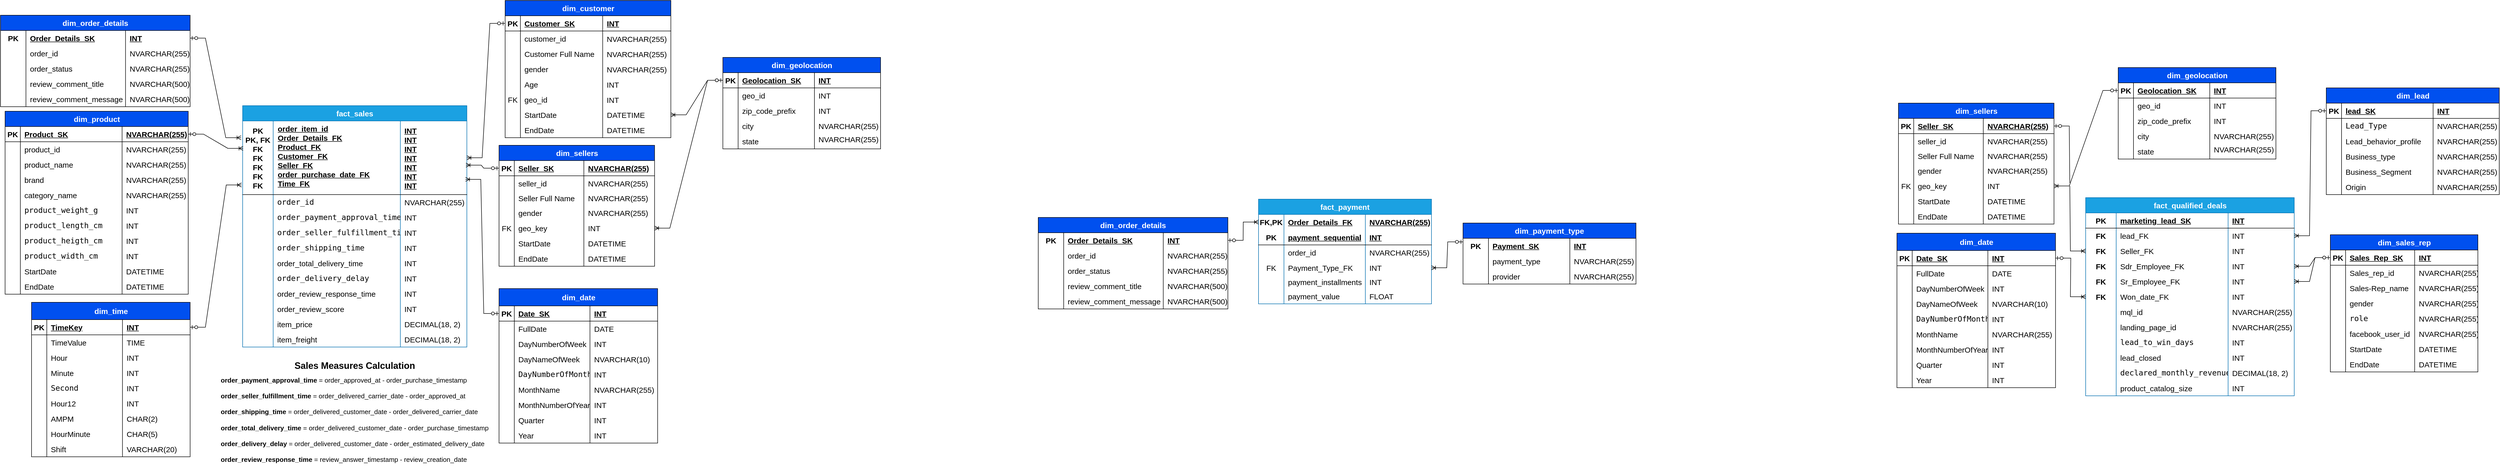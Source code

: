 <mxfile version="28.2.8">
  <diagram name="Page-1" id="QY_n_Tuk0WEEA3MsEZg5">
    <mxGraphModel dx="1484" dy="483" grid="0" gridSize="10" guides="1" tooltips="1" connect="1" arrows="1" fold="1" page="0" pageScale="1" pageWidth="850" pageHeight="1100" background="#ffffff" math="0" shadow="0">
      <root>
        <mxCell id="0" />
        <mxCell id="1" parent="0" />
        <mxCell id="0H2KeTz6gQNyinyOiA_E-346" value="&lt;font style=&quot;color: rgb(255, 255, 255);&quot;&gt;fact_sales&lt;/font&gt;" style="shape=table;startSize=30;container=1;collapsible=1;childLayout=tableLayout;fixedRows=1;rowLines=0;fontStyle=1;align=center;resizeLast=1;html=1;whiteSpace=wrap;fillColor=#1ba1e2;fontColor=#ffffff;strokeColor=#006EAF;fontSize=15;labelBorderColor=none;labelBackgroundColor=none;" vertex="1" parent="1">
          <mxGeometry x="955" y="705" width="440.75" height="475" as="geometry" />
        </mxCell>
        <mxCell id="0H2KeTz6gQNyinyOiA_E-347" value="" style="shape=tableRow;horizontal=0;startSize=0;swimlaneHead=0;swimlaneBody=0;fillColor=none;collapsible=0;dropTarget=0;points=[[0,0.5],[1,0.5]];portConstraint=eastwest;top=0;left=0;right=0;bottom=1;fontSize=15;fontColor=#000000;labelBorderColor=none;labelBackgroundColor=none;strokeColor=#000000;" vertex="1" parent="0H2KeTz6gQNyinyOiA_E-346">
          <mxGeometry y="30" width="440.75" height="145" as="geometry" />
        </mxCell>
        <mxCell id="0H2KeTz6gQNyinyOiA_E-348" value="PK&lt;div&gt;PK, FK&lt;/div&gt;&lt;div&gt;FK&lt;/div&gt;&lt;div&gt;FK&lt;/div&gt;&lt;div&gt;FK&lt;/div&gt;&lt;div&gt;FK&lt;/div&gt;&lt;div&gt;FK&lt;/div&gt;" style="shape=partialRectangle;connectable=0;fillColor=none;top=0;left=0;bottom=0;right=0;fontStyle=1;overflow=hidden;whiteSpace=wrap;html=1;fontSize=15;fontColor=#000000;labelBorderColor=none;labelBackgroundColor=none;strokeColor=#000000;spacingTop=0;spacingRight=0;" vertex="1" parent="0H2KeTz6gQNyinyOiA_E-347">
          <mxGeometry width="60" height="145" as="geometry">
            <mxRectangle width="60" height="145" as="alternateBounds" />
          </mxGeometry>
        </mxCell>
        <mxCell id="0H2KeTz6gQNyinyOiA_E-349" value="order_item_id&lt;div&gt;Order_Details_FK&lt;/div&gt;&lt;div&gt;Product_FK&lt;/div&gt;&lt;div&gt;Customer_FK&lt;/div&gt;&lt;div&gt;Seller_FK&lt;/div&gt;&lt;div&gt;order_purchase_date_FK&lt;/div&gt;&lt;div&gt;Time_FK&lt;/div&gt;&lt;div&gt;&lt;br&gt;&lt;/div&gt;" style="shape=partialRectangle;connectable=0;fillColor=none;top=0;left=0;bottom=0;right=0;align=left;spacingLeft=6;fontStyle=5;overflow=hidden;whiteSpace=wrap;fontSize=15;fontColor=#000000;labelBorderColor=none;labelBackgroundColor=none;strokeColor=#000000;html=1;spacingTop=3;spacing=3;" vertex="1" parent="0H2KeTz6gQNyinyOiA_E-347">
          <mxGeometry x="60" width="250" height="145" as="geometry">
            <mxRectangle width="250" height="145" as="alternateBounds" />
          </mxGeometry>
        </mxCell>
        <mxCell id="0H2KeTz6gQNyinyOiA_E-350" value="INT&lt;div&gt;INT&lt;/div&gt;&lt;div&gt;INT&lt;/div&gt;&lt;div&gt;INT&lt;/div&gt;&lt;div&gt;INT&lt;/div&gt;&lt;div&gt;INT&lt;/div&gt;&lt;div&gt;INT&lt;/div&gt;" style="shape=partialRectangle;connectable=0;fillColor=none;top=0;left=0;bottom=0;right=0;align=left;spacingLeft=6;fontStyle=5;overflow=hidden;whiteSpace=wrap;html=1;fontSize=15;fontColor=#000000;labelBorderColor=none;labelBackgroundColor=none;strokeColor=#000000;" vertex="1" parent="0H2KeTz6gQNyinyOiA_E-347">
          <mxGeometry x="310" width="130.75" height="145" as="geometry">
            <mxRectangle width="130.75" height="145" as="alternateBounds" />
          </mxGeometry>
        </mxCell>
        <mxCell id="0H2KeTz6gQNyinyOiA_E-351" value="" style="shape=tableRow;horizontal=0;startSize=0;swimlaneHead=0;swimlaneBody=0;fillColor=none;collapsible=0;dropTarget=0;points=[[0,0.5],[1,0.5]];portConstraint=eastwest;top=0;left=0;right=0;bottom=0;fontSize=15;fontColor=#000000;labelBorderColor=none;labelBackgroundColor=none;strokeColor=#000000;" vertex="1" parent="0H2KeTz6gQNyinyOiA_E-346">
          <mxGeometry y="175" width="440.75" height="30" as="geometry" />
        </mxCell>
        <mxCell id="0H2KeTz6gQNyinyOiA_E-352" value="" style="shape=partialRectangle;connectable=0;fillColor=none;top=0;left=0;bottom=0;right=0;editable=1;overflow=hidden;whiteSpace=wrap;html=1;fontSize=15;fontColor=#000000;labelBorderColor=none;labelBackgroundColor=none;strokeColor=#000000;" vertex="1" parent="0H2KeTz6gQNyinyOiA_E-351">
          <mxGeometry width="60" height="30" as="geometry">
            <mxRectangle width="60" height="30" as="alternateBounds" />
          </mxGeometry>
        </mxCell>
        <mxCell id="0H2KeTz6gQNyinyOiA_E-353" value="&lt;pre style=&quot;border: none; margin: 0px; padding: 0px; overflow: auto; word-break: break-all; overflow-wrap: break-word; text-wrap-mode: wrap; font-family: menlo, consolas, &amp;quot;DejaVu Sans Mono&amp;quot;, monospace; line-height: 1.308;&quot; data--h-bstatus=&quot;0OBSERVED&quot;&gt;order_id&lt;/pre&gt;" style="shape=partialRectangle;connectable=0;fillColor=none;top=0;left=0;bottom=0;right=0;align=left;spacingLeft=6;overflow=hidden;whiteSpace=wrap;html=1;fontSize=15;fontColor=#000000;labelBorderColor=none;labelBackgroundColor=none;strokeColor=#000000;" vertex="1" parent="0H2KeTz6gQNyinyOiA_E-351">
          <mxGeometry x="60" width="250" height="30" as="geometry">
            <mxRectangle width="250" height="30" as="alternateBounds" />
          </mxGeometry>
        </mxCell>
        <mxCell id="0H2KeTz6gQNyinyOiA_E-354" value="NVARCHAR(255)" style="shape=partialRectangle;connectable=0;fillColor=none;top=0;left=0;bottom=0;right=0;align=left;spacingLeft=6;overflow=hidden;whiteSpace=wrap;html=1;fontSize=15;fontColor=#000000;labelBorderColor=none;labelBackgroundColor=none;strokeColor=#000000;" vertex="1" parent="0H2KeTz6gQNyinyOiA_E-351">
          <mxGeometry x="310" width="130.75" height="30" as="geometry">
            <mxRectangle width="130.75" height="30" as="alternateBounds" />
          </mxGeometry>
        </mxCell>
        <mxCell id="0H2KeTz6gQNyinyOiA_E-355" value="" style="shape=tableRow;horizontal=0;startSize=0;swimlaneHead=0;swimlaneBody=0;fillColor=none;collapsible=0;dropTarget=0;points=[[0,0.5],[1,0.5]];portConstraint=eastwest;top=0;left=0;right=0;bottom=0;fontSize=15;fontColor=#000000;labelBorderColor=none;labelBackgroundColor=none;strokeColor=#000000;" vertex="1" parent="0H2KeTz6gQNyinyOiA_E-346">
          <mxGeometry y="205" width="440.75" height="30" as="geometry" />
        </mxCell>
        <mxCell id="0H2KeTz6gQNyinyOiA_E-356" value="" style="shape=partialRectangle;connectable=0;fillColor=none;top=0;left=0;bottom=0;right=0;editable=1;overflow=hidden;whiteSpace=wrap;html=1;fontSize=15;fontColor=#000000;labelBorderColor=none;labelBackgroundColor=none;strokeColor=#000000;" vertex="1" parent="0H2KeTz6gQNyinyOiA_E-355">
          <mxGeometry width="60" height="30" as="geometry">
            <mxRectangle width="60" height="30" as="alternateBounds" />
          </mxGeometry>
        </mxCell>
        <mxCell id="0H2KeTz6gQNyinyOiA_E-357" value="&lt;pre style=&quot;border: none; margin: 0px; padding: 0px; overflow: auto; word-break: break-all; overflow-wrap: break-word; text-wrap-mode: wrap; font-family: menlo, consolas, &amp;quot;DejaVu Sans Mono&amp;quot;, monospace; line-height: 1.308;&quot; data--h-bstatus=&quot;0OBSERVED&quot;&gt;order_payment_approval_time&lt;/pre&gt;" style="shape=partialRectangle;connectable=0;fillColor=none;top=0;left=0;bottom=0;right=0;align=left;spacingLeft=6;overflow=hidden;whiteSpace=wrap;html=1;fontSize=15;fontColor=#000000;labelBorderColor=none;labelBackgroundColor=none;strokeColor=#000000;" vertex="1" parent="0H2KeTz6gQNyinyOiA_E-355">
          <mxGeometry x="60" width="250" height="30" as="geometry">
            <mxRectangle width="250" height="30" as="alternateBounds" />
          </mxGeometry>
        </mxCell>
        <mxCell id="0H2KeTz6gQNyinyOiA_E-358" value="INT" style="shape=partialRectangle;connectable=0;fillColor=none;top=0;left=0;bottom=0;right=0;align=left;spacingLeft=6;overflow=hidden;whiteSpace=wrap;html=1;fontSize=15;fontColor=#000000;labelBorderColor=none;labelBackgroundColor=none;strokeColor=#000000;" vertex="1" parent="0H2KeTz6gQNyinyOiA_E-355">
          <mxGeometry x="310" width="130.75" height="30" as="geometry">
            <mxRectangle width="130.75" height="30" as="alternateBounds" />
          </mxGeometry>
        </mxCell>
        <mxCell id="0H2KeTz6gQNyinyOiA_E-359" style="shape=tableRow;horizontal=0;startSize=0;swimlaneHead=0;swimlaneBody=0;fillColor=none;collapsible=0;dropTarget=0;points=[[0,0.5],[1,0.5]];portConstraint=eastwest;top=0;left=0;right=0;bottom=0;fontSize=15;fontColor=#000000;labelBorderColor=none;labelBackgroundColor=none;strokeColor=#000000;" vertex="1" parent="0H2KeTz6gQNyinyOiA_E-346">
          <mxGeometry y="235" width="440.75" height="30" as="geometry" />
        </mxCell>
        <mxCell id="0H2KeTz6gQNyinyOiA_E-360" style="shape=partialRectangle;connectable=0;fillColor=none;top=0;left=0;bottom=0;right=0;editable=1;overflow=hidden;whiteSpace=wrap;html=1;fontSize=15;fontColor=#000000;labelBorderColor=none;labelBackgroundColor=none;strokeColor=#000000;" vertex="1" parent="0H2KeTz6gQNyinyOiA_E-359">
          <mxGeometry width="60" height="30" as="geometry">
            <mxRectangle width="60" height="30" as="alternateBounds" />
          </mxGeometry>
        </mxCell>
        <mxCell id="0H2KeTz6gQNyinyOiA_E-361" value="&lt;pre style=&quot;border: none; margin: 0px; padding: 0px; overflow: auto; word-break: break-all; overflow-wrap: break-word; text-wrap-mode: wrap; font-family: menlo, consolas, &amp;quot;DejaVu Sans Mono&amp;quot;, monospace; line-height: 1.308;&quot; data--h-bstatus=&quot;0OBSERVED&quot;&gt;order_seller_fulfillment_time&lt;/pre&gt;" style="shape=partialRectangle;connectable=0;fillColor=none;top=0;left=0;bottom=0;right=0;align=left;spacingLeft=6;overflow=hidden;whiteSpace=wrap;html=1;fontSize=15;fontColor=#000000;labelBorderColor=none;labelBackgroundColor=none;strokeColor=#000000;" vertex="1" parent="0H2KeTz6gQNyinyOiA_E-359">
          <mxGeometry x="60" width="250" height="30" as="geometry">
            <mxRectangle width="250" height="30" as="alternateBounds" />
          </mxGeometry>
        </mxCell>
        <mxCell id="0H2KeTz6gQNyinyOiA_E-362" value="INT" style="shape=partialRectangle;connectable=0;fillColor=none;top=0;left=0;bottom=0;right=0;align=left;spacingLeft=6;overflow=hidden;whiteSpace=wrap;html=1;fontSize=15;fontColor=#000000;labelBorderColor=none;labelBackgroundColor=none;strokeColor=#000000;" vertex="1" parent="0H2KeTz6gQNyinyOiA_E-359">
          <mxGeometry x="310" width="130.75" height="30" as="geometry">
            <mxRectangle width="130.75" height="30" as="alternateBounds" />
          </mxGeometry>
        </mxCell>
        <mxCell id="0H2KeTz6gQNyinyOiA_E-363" style="shape=tableRow;horizontal=0;startSize=0;swimlaneHead=0;swimlaneBody=0;fillColor=none;collapsible=0;dropTarget=0;points=[[0,0.5],[1,0.5]];portConstraint=eastwest;top=0;left=0;right=0;bottom=0;fontSize=15;fontColor=#000000;labelBorderColor=none;labelBackgroundColor=none;strokeColor=#000000;" vertex="1" parent="0H2KeTz6gQNyinyOiA_E-346">
          <mxGeometry y="265" width="440.75" height="30" as="geometry" />
        </mxCell>
        <mxCell id="0H2KeTz6gQNyinyOiA_E-364" style="shape=partialRectangle;connectable=0;fillColor=none;top=0;left=0;bottom=0;right=0;editable=1;overflow=hidden;whiteSpace=wrap;html=1;fontSize=15;fontColor=#000000;labelBorderColor=none;labelBackgroundColor=none;strokeColor=#000000;" vertex="1" parent="0H2KeTz6gQNyinyOiA_E-363">
          <mxGeometry width="60" height="30" as="geometry">
            <mxRectangle width="60" height="30" as="alternateBounds" />
          </mxGeometry>
        </mxCell>
        <mxCell id="0H2KeTz6gQNyinyOiA_E-365" value="&lt;pre style=&quot;border: none; margin: 0px; padding: 0px; overflow: auto; word-break: break-all; overflow-wrap: break-word; text-wrap-mode: wrap; font-family: menlo, consolas, &amp;quot;DejaVu Sans Mono&amp;quot;, monospace; line-height: 1.308;&quot; data--h-bstatus=&quot;0OBSERVED&quot;&gt;order_shipping_time&lt;/pre&gt;" style="shape=partialRectangle;connectable=0;fillColor=none;top=0;left=0;bottom=0;right=0;align=left;spacingLeft=6;overflow=hidden;whiteSpace=wrap;html=1;fontSize=15;fontColor=#000000;labelBorderColor=none;labelBackgroundColor=none;strokeColor=#000000;" vertex="1" parent="0H2KeTz6gQNyinyOiA_E-363">
          <mxGeometry x="60" width="250" height="30" as="geometry">
            <mxRectangle width="250" height="30" as="alternateBounds" />
          </mxGeometry>
        </mxCell>
        <mxCell id="0H2KeTz6gQNyinyOiA_E-366" value="INT" style="shape=partialRectangle;connectable=0;fillColor=none;top=0;left=0;bottom=0;right=0;align=left;spacingLeft=6;overflow=hidden;whiteSpace=wrap;html=1;fontSize=15;fontColor=#000000;labelBorderColor=none;labelBackgroundColor=none;strokeColor=#000000;" vertex="1" parent="0H2KeTz6gQNyinyOiA_E-363">
          <mxGeometry x="310" width="130.75" height="30" as="geometry">
            <mxRectangle width="130.75" height="30" as="alternateBounds" />
          </mxGeometry>
        </mxCell>
        <mxCell id="0H2KeTz6gQNyinyOiA_E-367" style="shape=tableRow;horizontal=0;startSize=0;swimlaneHead=0;swimlaneBody=0;fillColor=none;collapsible=0;dropTarget=0;points=[[0,0.5],[1,0.5]];portConstraint=eastwest;top=0;left=0;right=0;bottom=0;fontSize=15;fontColor=#000000;labelBorderColor=none;labelBackgroundColor=none;strokeColor=#000000;" vertex="1" parent="0H2KeTz6gQNyinyOiA_E-346">
          <mxGeometry y="295" width="440.75" height="30" as="geometry" />
        </mxCell>
        <mxCell id="0H2KeTz6gQNyinyOiA_E-368" style="shape=partialRectangle;connectable=0;fillColor=none;top=0;left=0;bottom=0;right=0;editable=1;overflow=hidden;whiteSpace=wrap;html=1;fontSize=15;fontColor=#000000;labelBorderColor=none;labelBackgroundColor=none;strokeColor=#000000;" vertex="1" parent="0H2KeTz6gQNyinyOiA_E-367">
          <mxGeometry width="60" height="30" as="geometry">
            <mxRectangle width="60" height="30" as="alternateBounds" />
          </mxGeometry>
        </mxCell>
        <mxCell id="0H2KeTz6gQNyinyOiA_E-369" value="order_total_delivery_time" style="shape=partialRectangle;connectable=0;fillColor=none;top=0;left=0;bottom=0;right=0;align=left;spacingLeft=6;overflow=hidden;whiteSpace=wrap;html=1;fontSize=15;fontColor=#000000;labelBorderColor=none;labelBackgroundColor=none;strokeColor=#000000;" vertex="1" parent="0H2KeTz6gQNyinyOiA_E-367">
          <mxGeometry x="60" width="250" height="30" as="geometry">
            <mxRectangle width="250" height="30" as="alternateBounds" />
          </mxGeometry>
        </mxCell>
        <mxCell id="0H2KeTz6gQNyinyOiA_E-370" value="INT" style="shape=partialRectangle;connectable=0;fillColor=none;top=0;left=0;bottom=0;right=0;align=left;spacingLeft=6;overflow=hidden;whiteSpace=wrap;html=1;fontSize=15;fontColor=#000000;labelBorderColor=none;labelBackgroundColor=none;strokeColor=#000000;" vertex="1" parent="0H2KeTz6gQNyinyOiA_E-367">
          <mxGeometry x="310" width="130.75" height="30" as="geometry">
            <mxRectangle width="130.75" height="30" as="alternateBounds" />
          </mxGeometry>
        </mxCell>
        <mxCell id="0H2KeTz6gQNyinyOiA_E-371" style="shape=tableRow;horizontal=0;startSize=0;swimlaneHead=0;swimlaneBody=0;fillColor=none;collapsible=0;dropTarget=0;points=[[0,0.5],[1,0.5]];portConstraint=eastwest;top=0;left=0;right=0;bottom=0;fontSize=15;fontColor=#000000;labelBorderColor=none;labelBackgroundColor=none;strokeColor=#000000;" vertex="1" parent="0H2KeTz6gQNyinyOiA_E-346">
          <mxGeometry y="325" width="440.75" height="30" as="geometry" />
        </mxCell>
        <mxCell id="0H2KeTz6gQNyinyOiA_E-372" style="shape=partialRectangle;connectable=0;fillColor=none;top=0;left=0;bottom=0;right=0;editable=1;overflow=hidden;whiteSpace=wrap;html=1;fontSize=15;fontColor=#000000;labelBorderColor=none;labelBackgroundColor=none;strokeColor=#000000;" vertex="1" parent="0H2KeTz6gQNyinyOiA_E-371">
          <mxGeometry width="60" height="30" as="geometry">
            <mxRectangle width="60" height="30" as="alternateBounds" />
          </mxGeometry>
        </mxCell>
        <mxCell id="0H2KeTz6gQNyinyOiA_E-373" value="&lt;pre style=&quot;border: none; margin: 0px; padding: 0px; overflow: auto; word-break: break-all; overflow-wrap: break-word; text-wrap-mode: wrap; font-family: menlo, consolas, &amp;quot;DejaVu Sans Mono&amp;quot;, monospace; line-height: 1.308;&quot; data--h-bstatus=&quot;0OBSERVED&quot;&gt;order_delivery_delay&lt;/pre&gt;" style="shape=partialRectangle;connectable=0;fillColor=none;top=0;left=0;bottom=0;right=0;align=left;spacingLeft=6;overflow=hidden;whiteSpace=wrap;html=1;fontSize=15;fontColor=#000000;labelBorderColor=none;labelBackgroundColor=none;strokeColor=#000000;" vertex="1" parent="0H2KeTz6gQNyinyOiA_E-371">
          <mxGeometry x="60" width="250" height="30" as="geometry">
            <mxRectangle width="250" height="30" as="alternateBounds" />
          </mxGeometry>
        </mxCell>
        <mxCell id="0H2KeTz6gQNyinyOiA_E-374" value="INT" style="shape=partialRectangle;connectable=0;fillColor=none;top=0;left=0;bottom=0;right=0;align=left;spacingLeft=6;overflow=hidden;whiteSpace=wrap;html=1;fontSize=15;fontColor=#000000;labelBorderColor=none;labelBackgroundColor=none;strokeColor=#000000;" vertex="1" parent="0H2KeTz6gQNyinyOiA_E-371">
          <mxGeometry x="310" width="130.75" height="30" as="geometry">
            <mxRectangle width="130.75" height="30" as="alternateBounds" />
          </mxGeometry>
        </mxCell>
        <mxCell id="0H2KeTz6gQNyinyOiA_E-375" style="shape=tableRow;horizontal=0;startSize=0;swimlaneHead=0;swimlaneBody=0;fillColor=none;collapsible=0;dropTarget=0;points=[[0,0.5],[1,0.5]];portConstraint=eastwest;top=0;left=0;right=0;bottom=0;fontSize=15;fontColor=#000000;labelBorderColor=none;labelBackgroundColor=none;strokeColor=#000000;" vertex="1" parent="0H2KeTz6gQNyinyOiA_E-346">
          <mxGeometry y="355" width="440.75" height="30" as="geometry" />
        </mxCell>
        <mxCell id="0H2KeTz6gQNyinyOiA_E-376" style="shape=partialRectangle;connectable=0;fillColor=none;top=0;left=0;bottom=0;right=0;editable=1;overflow=hidden;whiteSpace=wrap;html=1;fontSize=15;fontColor=#000000;labelBorderColor=none;labelBackgroundColor=none;strokeColor=#000000;" vertex="1" parent="0H2KeTz6gQNyinyOiA_E-375">
          <mxGeometry width="60" height="30" as="geometry">
            <mxRectangle width="60" height="30" as="alternateBounds" />
          </mxGeometry>
        </mxCell>
        <mxCell id="0H2KeTz6gQNyinyOiA_E-377" value="order_review_response_time" style="shape=partialRectangle;connectable=0;fillColor=none;top=0;left=0;bottom=0;right=0;align=left;spacingLeft=6;overflow=hidden;whiteSpace=wrap;html=1;fontSize=15;fontColor=#000000;labelBorderColor=none;labelBackgroundColor=none;strokeColor=#000000;" vertex="1" parent="0H2KeTz6gQNyinyOiA_E-375">
          <mxGeometry x="60" width="250" height="30" as="geometry">
            <mxRectangle width="250" height="30" as="alternateBounds" />
          </mxGeometry>
        </mxCell>
        <mxCell id="0H2KeTz6gQNyinyOiA_E-378" value="INT" style="shape=partialRectangle;connectable=0;fillColor=none;top=0;left=0;bottom=0;right=0;align=left;spacingLeft=6;overflow=hidden;whiteSpace=wrap;html=1;fontSize=15;fontColor=#000000;labelBorderColor=none;labelBackgroundColor=none;strokeColor=#000000;" vertex="1" parent="0H2KeTz6gQNyinyOiA_E-375">
          <mxGeometry x="310" width="130.75" height="30" as="geometry">
            <mxRectangle width="130.75" height="30" as="alternateBounds" />
          </mxGeometry>
        </mxCell>
        <mxCell id="0H2KeTz6gQNyinyOiA_E-379" value="" style="shape=tableRow;horizontal=0;startSize=0;swimlaneHead=0;swimlaneBody=0;fillColor=none;collapsible=0;dropTarget=0;points=[[0,0.5],[1,0.5]];portConstraint=eastwest;top=0;left=0;right=0;bottom=0;html=1;fontSize=15;fontColor=#000000;labelBorderColor=none;labelBackgroundColor=none;strokeColor=#000000;" vertex="1" parent="0H2KeTz6gQNyinyOiA_E-346">
          <mxGeometry y="385" width="440.75" height="30" as="geometry" />
        </mxCell>
        <mxCell id="0H2KeTz6gQNyinyOiA_E-380" value="" style="shape=partialRectangle;connectable=0;fillColor=none;top=0;left=0;bottom=0;right=0;editable=1;overflow=hidden;html=1;whiteSpace=wrap;fontSize=15;fontColor=#000000;labelBorderColor=none;labelBackgroundColor=none;strokeColor=#000000;fontStyle=1" vertex="1" parent="0H2KeTz6gQNyinyOiA_E-379">
          <mxGeometry width="60" height="30" as="geometry">
            <mxRectangle width="60" height="30" as="alternateBounds" />
          </mxGeometry>
        </mxCell>
        <mxCell id="0H2KeTz6gQNyinyOiA_E-381" value="order_review_score" style="shape=partialRectangle;connectable=0;fillColor=none;top=0;left=0;bottom=0;right=0;align=left;spacingLeft=6;overflow=hidden;html=1;whiteSpace=wrap;fontSize=15;fontColor=#000000;labelBorderColor=none;labelBackgroundColor=none;strokeColor=#000000;" vertex="1" parent="0H2KeTz6gQNyinyOiA_E-379">
          <mxGeometry x="60" width="250" height="30" as="geometry">
            <mxRectangle width="250" height="30" as="alternateBounds" />
          </mxGeometry>
        </mxCell>
        <mxCell id="0H2KeTz6gQNyinyOiA_E-382" value="INT" style="shape=partialRectangle;connectable=0;fillColor=none;top=0;left=0;bottom=0;right=0;align=left;spacingLeft=6;overflow=hidden;html=1;whiteSpace=wrap;fontSize=15;fontColor=#000000;labelBorderColor=none;labelBackgroundColor=none;strokeColor=#000000;" vertex="1" parent="0H2KeTz6gQNyinyOiA_E-379">
          <mxGeometry x="310" width="130.75" height="30" as="geometry">
            <mxRectangle width="130.75" height="30" as="alternateBounds" />
          </mxGeometry>
        </mxCell>
        <mxCell id="0H2KeTz6gQNyinyOiA_E-383" value="" style="shape=tableRow;horizontal=0;startSize=0;swimlaneHead=0;swimlaneBody=0;fillColor=none;collapsible=0;dropTarget=0;points=[[0,0.5],[1,0.5]];portConstraint=eastwest;top=0;left=0;right=0;bottom=0;html=1;fontSize=15;fontColor=#000000;labelBorderColor=none;labelBackgroundColor=none;strokeColor=#000000;" vertex="1" parent="0H2KeTz6gQNyinyOiA_E-346">
          <mxGeometry y="415" width="440.75" height="30" as="geometry" />
        </mxCell>
        <mxCell id="0H2KeTz6gQNyinyOiA_E-384" value="" style="shape=partialRectangle;connectable=0;fillColor=none;top=0;left=0;bottom=0;right=0;editable=1;overflow=hidden;html=1;whiteSpace=wrap;fontSize=15;fontColor=#000000;labelBorderColor=none;labelBackgroundColor=none;strokeColor=#000000;fontStyle=1" vertex="1" parent="0H2KeTz6gQNyinyOiA_E-383">
          <mxGeometry width="60" height="30" as="geometry">
            <mxRectangle width="60" height="30" as="alternateBounds" />
          </mxGeometry>
        </mxCell>
        <mxCell id="0H2KeTz6gQNyinyOiA_E-385" value="item_price" style="shape=partialRectangle;connectable=0;fillColor=none;top=0;left=0;bottom=0;right=0;align=left;spacingLeft=6;overflow=hidden;html=1;whiteSpace=wrap;fontSize=15;fontColor=#000000;labelBorderColor=none;labelBackgroundColor=none;strokeColor=#000000;" vertex="1" parent="0H2KeTz6gQNyinyOiA_E-383">
          <mxGeometry x="60" width="250" height="30" as="geometry">
            <mxRectangle width="250" height="30" as="alternateBounds" />
          </mxGeometry>
        </mxCell>
        <mxCell id="0H2KeTz6gQNyinyOiA_E-386" value="DECIMAL(18, 2)" style="shape=partialRectangle;connectable=0;fillColor=none;top=0;left=0;bottom=0;right=0;align=left;spacingLeft=6;overflow=hidden;html=1;whiteSpace=wrap;fontSize=15;fontColor=#000000;labelBorderColor=none;labelBackgroundColor=none;strokeColor=#000000;" vertex="1" parent="0H2KeTz6gQNyinyOiA_E-383">
          <mxGeometry x="310" width="130.75" height="30" as="geometry">
            <mxRectangle width="130.75" height="30" as="alternateBounds" />
          </mxGeometry>
        </mxCell>
        <mxCell id="0H2KeTz6gQNyinyOiA_E-387" style="shape=tableRow;horizontal=0;startSize=0;swimlaneHead=0;swimlaneBody=0;fillColor=none;collapsible=0;dropTarget=0;points=[[0,0.5],[1,0.5]];portConstraint=eastwest;top=0;left=0;right=0;bottom=0;html=1;fontSize=15;fontColor=#000000;labelBorderColor=none;labelBackgroundColor=none;strokeColor=#000000;" vertex="1" parent="0H2KeTz6gQNyinyOiA_E-346">
          <mxGeometry y="445" width="440.75" height="30" as="geometry" />
        </mxCell>
        <mxCell id="0H2KeTz6gQNyinyOiA_E-388" value="" style="shape=partialRectangle;connectable=0;fillColor=none;top=0;left=0;bottom=0;right=0;editable=1;overflow=hidden;html=1;whiteSpace=wrap;fontSize=15;fontColor=#000000;labelBorderColor=none;labelBackgroundColor=none;strokeColor=#000000;fontStyle=1" vertex="1" parent="0H2KeTz6gQNyinyOiA_E-387">
          <mxGeometry width="60" height="30" as="geometry">
            <mxRectangle width="60" height="30" as="alternateBounds" />
          </mxGeometry>
        </mxCell>
        <mxCell id="0H2KeTz6gQNyinyOiA_E-389" value="item_freight" style="shape=partialRectangle;connectable=0;fillColor=none;top=0;left=0;bottom=0;right=0;align=left;spacingLeft=6;overflow=hidden;html=1;whiteSpace=wrap;fontSize=15;fontColor=#000000;labelBorderColor=none;labelBackgroundColor=none;strokeColor=#000000;" vertex="1" parent="0H2KeTz6gQNyinyOiA_E-387">
          <mxGeometry x="60" width="250" height="30" as="geometry">
            <mxRectangle width="250" height="30" as="alternateBounds" />
          </mxGeometry>
        </mxCell>
        <mxCell id="0H2KeTz6gQNyinyOiA_E-390" value="DECIMAL(18, 2)" style="shape=partialRectangle;connectable=0;fillColor=none;top=0;left=0;bottom=0;right=0;align=left;spacingLeft=6;overflow=hidden;html=1;whiteSpace=wrap;fontSize=15;fontColor=#000000;labelBorderColor=none;labelBackgroundColor=none;strokeColor=#000000;" vertex="1" parent="0H2KeTz6gQNyinyOiA_E-387">
          <mxGeometry x="310" width="130.75" height="30" as="geometry">
            <mxRectangle width="130.75" height="30" as="alternateBounds" />
          </mxGeometry>
        </mxCell>
        <mxCell id="0H2KeTz6gQNyinyOiA_E-391" value="&lt;font style=&quot;color: rgb(255, 255, 255);&quot;&gt;dim_customer&lt;/font&gt;" style="shape=table;startSize=30;container=1;collapsible=1;childLayout=tableLayout;fixedRows=1;rowLines=0;fontStyle=1;align=center;resizeLast=1;html=1;fillColor=#0050ef;fontColor=#000000;strokeColor=#000000;fontSize=15;labelBorderColor=none;labelBackgroundColor=none;" vertex="1" parent="1">
          <mxGeometry x="1471" y="498" width="325.75" height="270" as="geometry" />
        </mxCell>
        <mxCell id="0H2KeTz6gQNyinyOiA_E-392" value="" style="shape=tableRow;horizontal=0;startSize=0;swimlaneHead=0;swimlaneBody=0;fillColor=none;collapsible=0;dropTarget=0;points=[[0,0.5],[1,0.5]];portConstraint=eastwest;top=0;left=0;right=0;bottom=1;fontSize=15;fontColor=#000000;labelBorderColor=none;labelBackgroundColor=none;strokeColor=#000000;" vertex="1" parent="0H2KeTz6gQNyinyOiA_E-391">
          <mxGeometry y="30" width="325.75" height="30" as="geometry" />
        </mxCell>
        <mxCell id="0H2KeTz6gQNyinyOiA_E-393" value="PK" style="shape=partialRectangle;connectable=0;fillColor=none;top=0;left=0;bottom=0;right=0;fontStyle=1;overflow=hidden;whiteSpace=wrap;html=1;fontSize=15;fontColor=#000000;labelBorderColor=none;labelBackgroundColor=none;strokeColor=#000000;" vertex="1" parent="0H2KeTz6gQNyinyOiA_E-392">
          <mxGeometry width="30" height="30" as="geometry">
            <mxRectangle width="30" height="30" as="alternateBounds" />
          </mxGeometry>
        </mxCell>
        <mxCell id="0H2KeTz6gQNyinyOiA_E-394" value="Customer_SK" style="shape=partialRectangle;connectable=0;fillColor=none;top=0;left=0;bottom=0;right=0;align=left;spacingLeft=6;fontStyle=5;overflow=hidden;whiteSpace=wrap;html=1;fontSize=15;fontColor=#000000;labelBorderColor=none;labelBackgroundColor=none;strokeColor=#000000;" vertex="1" parent="0H2KeTz6gQNyinyOiA_E-392">
          <mxGeometry x="30" width="161.75" height="30" as="geometry">
            <mxRectangle width="161.75" height="30" as="alternateBounds" />
          </mxGeometry>
        </mxCell>
        <mxCell id="0H2KeTz6gQNyinyOiA_E-395" value="INT" style="shape=partialRectangle;connectable=0;fillColor=none;top=0;left=0;bottom=0;right=0;align=left;spacingLeft=6;fontStyle=5;overflow=hidden;whiteSpace=wrap;html=1;fontSize=15;fontColor=#000000;labelBorderColor=none;labelBackgroundColor=none;strokeColor=#000000;" vertex="1" parent="0H2KeTz6gQNyinyOiA_E-392">
          <mxGeometry x="191.75" width="134" height="30" as="geometry">
            <mxRectangle width="134" height="30" as="alternateBounds" />
          </mxGeometry>
        </mxCell>
        <mxCell id="0H2KeTz6gQNyinyOiA_E-396" style="shape=tableRow;horizontal=0;startSize=0;swimlaneHead=0;swimlaneBody=0;fillColor=none;collapsible=0;dropTarget=0;points=[[0,0.5],[1,0.5]];portConstraint=eastwest;top=0;left=0;right=0;bottom=0;fontSize=15;fontColor=#000000;labelBorderColor=none;labelBackgroundColor=none;strokeColor=#000000;" vertex="1" parent="0H2KeTz6gQNyinyOiA_E-391">
          <mxGeometry y="60" width="325.75" height="30" as="geometry" />
        </mxCell>
        <mxCell id="0H2KeTz6gQNyinyOiA_E-397" style="shape=partialRectangle;connectable=0;fillColor=none;top=0;left=0;bottom=0;right=0;editable=1;overflow=hidden;whiteSpace=wrap;html=1;fontSize=15;fontColor=#000000;labelBorderColor=none;labelBackgroundColor=none;strokeColor=#000000;" vertex="1" parent="0H2KeTz6gQNyinyOiA_E-396">
          <mxGeometry width="30" height="30" as="geometry">
            <mxRectangle width="30" height="30" as="alternateBounds" />
          </mxGeometry>
        </mxCell>
        <mxCell id="0H2KeTz6gQNyinyOiA_E-398" value="customer_id" style="shape=partialRectangle;connectable=0;fillColor=none;top=0;left=0;bottom=0;right=0;align=left;spacingLeft=6;overflow=hidden;whiteSpace=wrap;html=1;fontSize=15;fontColor=#000000;labelBorderColor=none;labelBackgroundColor=none;strokeColor=#000000;" vertex="1" parent="0H2KeTz6gQNyinyOiA_E-396">
          <mxGeometry x="30" width="161.75" height="30" as="geometry">
            <mxRectangle width="161.75" height="30" as="alternateBounds" />
          </mxGeometry>
        </mxCell>
        <mxCell id="0H2KeTz6gQNyinyOiA_E-399" value="NVARCHAR(255)" style="shape=partialRectangle;connectable=0;fillColor=none;top=0;left=0;bottom=0;right=0;align=left;spacingLeft=6;overflow=hidden;fontSize=15;fontColor=#000000;labelBorderColor=none;labelBackgroundColor=none;strokeColor=#000000;" vertex="1" parent="0H2KeTz6gQNyinyOiA_E-396">
          <mxGeometry x="191.75" width="134" height="30" as="geometry">
            <mxRectangle width="134" height="30" as="alternateBounds" />
          </mxGeometry>
        </mxCell>
        <mxCell id="0H2KeTz6gQNyinyOiA_E-400" value="" style="shape=tableRow;horizontal=0;startSize=0;swimlaneHead=0;swimlaneBody=0;fillColor=none;collapsible=0;dropTarget=0;points=[[0,0.5],[1,0.5]];portConstraint=eastwest;top=0;left=0;right=0;bottom=0;fontSize=15;fontColor=#000000;labelBorderColor=none;labelBackgroundColor=none;strokeColor=#000000;" vertex="1" parent="0H2KeTz6gQNyinyOiA_E-391">
          <mxGeometry y="90" width="325.75" height="30" as="geometry" />
        </mxCell>
        <mxCell id="0H2KeTz6gQNyinyOiA_E-401" value="" style="shape=partialRectangle;connectable=0;fillColor=none;top=0;left=0;bottom=0;right=0;editable=1;overflow=hidden;whiteSpace=wrap;html=1;fontSize=15;fontColor=#000000;labelBorderColor=none;labelBackgroundColor=none;strokeColor=#000000;" vertex="1" parent="0H2KeTz6gQNyinyOiA_E-400">
          <mxGeometry width="30" height="30" as="geometry">
            <mxRectangle width="30" height="30" as="alternateBounds" />
          </mxGeometry>
        </mxCell>
        <mxCell id="0H2KeTz6gQNyinyOiA_E-402" value="Customer Full Name" style="shape=partialRectangle;connectable=0;fillColor=none;top=0;left=0;bottom=0;right=0;align=left;spacingLeft=6;overflow=hidden;whiteSpace=wrap;html=1;fontSize=15;fontColor=#000000;labelBorderColor=none;labelBackgroundColor=none;strokeColor=#000000;" vertex="1" parent="0H2KeTz6gQNyinyOiA_E-400">
          <mxGeometry x="30" width="161.75" height="30" as="geometry">
            <mxRectangle width="161.75" height="30" as="alternateBounds" />
          </mxGeometry>
        </mxCell>
        <mxCell id="0H2KeTz6gQNyinyOiA_E-403" value="NVARCHAR(255)" style="shape=partialRectangle;connectable=0;fillColor=none;top=0;left=0;bottom=0;right=0;align=left;spacingLeft=6;overflow=hidden;fontSize=15;fontColor=#000000;labelBorderColor=none;labelBackgroundColor=none;strokeColor=#000000;" vertex="1" parent="0H2KeTz6gQNyinyOiA_E-400">
          <mxGeometry x="191.75" width="134" height="30" as="geometry">
            <mxRectangle width="134" height="30" as="alternateBounds" />
          </mxGeometry>
        </mxCell>
        <mxCell id="0H2KeTz6gQNyinyOiA_E-404" value="" style="shape=tableRow;horizontal=0;startSize=0;swimlaneHead=0;swimlaneBody=0;fillColor=none;collapsible=0;dropTarget=0;points=[[0,0.5],[1,0.5]];portConstraint=eastwest;top=0;left=0;right=0;bottom=0;fontSize=15;fontColor=#000000;labelBorderColor=none;labelBackgroundColor=none;strokeColor=#000000;" vertex="1" parent="0H2KeTz6gQNyinyOiA_E-391">
          <mxGeometry y="120" width="325.75" height="30" as="geometry" />
        </mxCell>
        <mxCell id="0H2KeTz6gQNyinyOiA_E-405" value="" style="shape=partialRectangle;connectable=0;fillColor=none;top=0;left=0;bottom=0;right=0;editable=1;overflow=hidden;whiteSpace=wrap;html=1;fontSize=15;fontColor=#000000;labelBorderColor=none;labelBackgroundColor=none;strokeColor=#000000;" vertex="1" parent="0H2KeTz6gQNyinyOiA_E-404">
          <mxGeometry width="30" height="30" as="geometry">
            <mxRectangle width="30" height="30" as="alternateBounds" />
          </mxGeometry>
        </mxCell>
        <mxCell id="0H2KeTz6gQNyinyOiA_E-406" value="gender" style="shape=partialRectangle;connectable=0;fillColor=none;top=0;left=0;bottom=0;right=0;align=left;spacingLeft=6;overflow=hidden;whiteSpace=wrap;html=1;fontSize=15;fontColor=#000000;labelBorderColor=none;labelBackgroundColor=none;strokeColor=#000000;" vertex="1" parent="0H2KeTz6gQNyinyOiA_E-404">
          <mxGeometry x="30" width="161.75" height="30" as="geometry">
            <mxRectangle width="161.75" height="30" as="alternateBounds" />
          </mxGeometry>
        </mxCell>
        <mxCell id="0H2KeTz6gQNyinyOiA_E-407" value="NVARCHAR(255)" style="shape=partialRectangle;connectable=0;fillColor=none;top=0;left=0;bottom=0;right=0;align=left;spacingLeft=6;overflow=hidden;fontSize=15;fontColor=#000000;labelBorderColor=none;labelBackgroundColor=none;strokeColor=#000000;" vertex="1" parent="0H2KeTz6gQNyinyOiA_E-404">
          <mxGeometry x="191.75" width="134" height="30" as="geometry">
            <mxRectangle width="134" height="30" as="alternateBounds" />
          </mxGeometry>
        </mxCell>
        <mxCell id="0H2KeTz6gQNyinyOiA_E-408" value="" style="shape=tableRow;horizontal=0;startSize=0;swimlaneHead=0;swimlaneBody=0;fillColor=none;collapsible=0;dropTarget=0;points=[[0,0.5],[1,0.5]];portConstraint=eastwest;top=0;left=0;right=0;bottom=0;fontSize=15;fontColor=#000000;labelBorderColor=none;labelBackgroundColor=none;strokeColor=#000000;" vertex="1" parent="0H2KeTz6gQNyinyOiA_E-391">
          <mxGeometry y="150" width="325.75" height="30" as="geometry" />
        </mxCell>
        <mxCell id="0H2KeTz6gQNyinyOiA_E-409" value="" style="shape=partialRectangle;connectable=0;fillColor=none;top=0;left=0;bottom=0;right=0;editable=1;overflow=hidden;whiteSpace=wrap;html=1;fontSize=15;fontColor=#000000;labelBorderColor=none;labelBackgroundColor=none;strokeColor=#000000;" vertex="1" parent="0H2KeTz6gQNyinyOiA_E-408">
          <mxGeometry width="30" height="30" as="geometry">
            <mxRectangle width="30" height="30" as="alternateBounds" />
          </mxGeometry>
        </mxCell>
        <mxCell id="0H2KeTz6gQNyinyOiA_E-410" value="Age" style="shape=partialRectangle;connectable=0;fillColor=none;top=0;left=0;bottom=0;right=0;align=left;spacingLeft=6;overflow=hidden;whiteSpace=wrap;html=1;fontSize=15;fontColor=#000000;labelBorderColor=none;labelBackgroundColor=none;strokeColor=#000000;" vertex="1" parent="0H2KeTz6gQNyinyOiA_E-408">
          <mxGeometry x="30" width="161.75" height="30" as="geometry">
            <mxRectangle width="161.75" height="30" as="alternateBounds" />
          </mxGeometry>
        </mxCell>
        <mxCell id="0H2KeTz6gQNyinyOiA_E-411" value="INT" style="shape=partialRectangle;connectable=0;fillColor=none;top=0;left=0;bottom=0;right=0;align=left;spacingLeft=6;overflow=hidden;fontSize=15;fontColor=#000000;labelBorderColor=none;labelBackgroundColor=none;strokeColor=#000000;" vertex="1" parent="0H2KeTz6gQNyinyOiA_E-408">
          <mxGeometry x="191.75" width="134" height="30" as="geometry">
            <mxRectangle width="134" height="30" as="alternateBounds" />
          </mxGeometry>
        </mxCell>
        <mxCell id="0H2KeTz6gQNyinyOiA_E-412" style="shape=tableRow;horizontal=0;startSize=0;swimlaneHead=0;swimlaneBody=0;fillColor=none;collapsible=0;dropTarget=0;points=[[0,0.5],[1,0.5]];portConstraint=eastwest;top=0;left=0;right=0;bottom=0;fontSize=15;fontColor=#000000;labelBorderColor=none;labelBackgroundColor=none;strokeColor=#000000;" vertex="1" parent="0H2KeTz6gQNyinyOiA_E-391">
          <mxGeometry y="180" width="325.75" height="30" as="geometry" />
        </mxCell>
        <mxCell id="0H2KeTz6gQNyinyOiA_E-413" value="FK" style="shape=partialRectangle;connectable=0;fillColor=none;top=0;left=0;bottom=0;right=0;editable=1;overflow=hidden;whiteSpace=wrap;html=1;fontSize=15;fontColor=#000000;labelBorderColor=none;labelBackgroundColor=none;strokeColor=#000000;" vertex="1" parent="0H2KeTz6gQNyinyOiA_E-412">
          <mxGeometry width="30" height="30" as="geometry">
            <mxRectangle width="30" height="30" as="alternateBounds" />
          </mxGeometry>
        </mxCell>
        <mxCell id="0H2KeTz6gQNyinyOiA_E-414" value="geo_id" style="shape=partialRectangle;connectable=0;fillColor=none;top=0;left=0;bottom=0;right=0;align=left;spacingLeft=6;overflow=hidden;whiteSpace=wrap;html=1;fontSize=15;fontColor=#000000;labelBorderColor=none;labelBackgroundColor=none;strokeColor=#000000;" vertex="1" parent="0H2KeTz6gQNyinyOiA_E-412">
          <mxGeometry x="30" width="161.75" height="30" as="geometry">
            <mxRectangle width="161.75" height="30" as="alternateBounds" />
          </mxGeometry>
        </mxCell>
        <mxCell id="0H2KeTz6gQNyinyOiA_E-415" value="INT" style="shape=partialRectangle;connectable=0;fillColor=none;top=0;left=0;bottom=0;right=0;align=left;spacingLeft=6;overflow=hidden;fontSize=15;fontColor=#000000;labelBorderColor=none;labelBackgroundColor=none;strokeColor=#000000;" vertex="1" parent="0H2KeTz6gQNyinyOiA_E-412">
          <mxGeometry x="191.75" width="134" height="30" as="geometry">
            <mxRectangle width="134" height="30" as="alternateBounds" />
          </mxGeometry>
        </mxCell>
        <mxCell id="0H2KeTz6gQNyinyOiA_E-416" style="shape=tableRow;horizontal=0;startSize=0;swimlaneHead=0;swimlaneBody=0;fillColor=none;collapsible=0;dropTarget=0;points=[[0,0.5],[1,0.5]];portConstraint=eastwest;top=0;left=0;right=0;bottom=0;fontSize=15;fontColor=#000000;labelBorderColor=none;labelBackgroundColor=none;strokeColor=#000000;" vertex="1" parent="0H2KeTz6gQNyinyOiA_E-391">
          <mxGeometry y="210" width="325.75" height="30" as="geometry" />
        </mxCell>
        <mxCell id="0H2KeTz6gQNyinyOiA_E-417" value="" style="shape=partialRectangle;connectable=0;fillColor=none;top=0;left=0;bottom=0;right=0;editable=1;overflow=hidden;whiteSpace=wrap;html=1;fontSize=15;fontColor=#000000;labelBorderColor=none;labelBackgroundColor=none;strokeColor=#000000;" vertex="1" parent="0H2KeTz6gQNyinyOiA_E-416">
          <mxGeometry width="30" height="30" as="geometry">
            <mxRectangle width="30" height="30" as="alternateBounds" />
          </mxGeometry>
        </mxCell>
        <mxCell id="0H2KeTz6gQNyinyOiA_E-418" value="StartDate" style="shape=partialRectangle;connectable=0;fillColor=none;top=0;left=0;bottom=0;right=0;align=left;spacingLeft=6;overflow=hidden;whiteSpace=wrap;html=1;fontSize=15;fontColor=#000000;labelBorderColor=none;labelBackgroundColor=none;strokeColor=#000000;" vertex="1" parent="0H2KeTz6gQNyinyOiA_E-416">
          <mxGeometry x="30" width="161.75" height="30" as="geometry">
            <mxRectangle width="161.75" height="30" as="alternateBounds" />
          </mxGeometry>
        </mxCell>
        <mxCell id="0H2KeTz6gQNyinyOiA_E-419" value="DATETIME" style="shape=partialRectangle;connectable=0;fillColor=none;top=0;left=0;bottom=0;right=0;align=left;spacingLeft=6;overflow=hidden;whiteSpace=wrap;html=1;fontSize=15;fontColor=#000000;labelBorderColor=none;labelBackgroundColor=none;strokeColor=#000000;" vertex="1" parent="0H2KeTz6gQNyinyOiA_E-416">
          <mxGeometry x="191.75" width="134" height="30" as="geometry">
            <mxRectangle width="134" height="30" as="alternateBounds" />
          </mxGeometry>
        </mxCell>
        <mxCell id="0H2KeTz6gQNyinyOiA_E-420" style="shape=tableRow;horizontal=0;startSize=0;swimlaneHead=0;swimlaneBody=0;fillColor=none;collapsible=0;dropTarget=0;points=[[0,0.5],[1,0.5]];portConstraint=eastwest;top=0;left=0;right=0;bottom=0;fontSize=15;fontColor=#000000;labelBorderColor=none;labelBackgroundColor=none;strokeColor=#000000;" vertex="1" parent="0H2KeTz6gQNyinyOiA_E-391">
          <mxGeometry y="240" width="325.75" height="30" as="geometry" />
        </mxCell>
        <mxCell id="0H2KeTz6gQNyinyOiA_E-421" style="shape=partialRectangle;connectable=0;fillColor=none;top=0;left=0;bottom=0;right=0;editable=1;overflow=hidden;whiteSpace=wrap;html=1;fontSize=15;fontColor=#000000;labelBorderColor=none;labelBackgroundColor=none;strokeColor=#000000;" vertex="1" parent="0H2KeTz6gQNyinyOiA_E-420">
          <mxGeometry width="30" height="30" as="geometry">
            <mxRectangle width="30" height="30" as="alternateBounds" />
          </mxGeometry>
        </mxCell>
        <mxCell id="0H2KeTz6gQNyinyOiA_E-422" value="EndDate" style="shape=partialRectangle;connectable=0;fillColor=none;top=0;left=0;bottom=0;right=0;align=left;spacingLeft=6;overflow=hidden;whiteSpace=wrap;html=1;fontSize=15;fontColor=#000000;labelBorderColor=none;labelBackgroundColor=none;strokeColor=#000000;" vertex="1" parent="0H2KeTz6gQNyinyOiA_E-420">
          <mxGeometry x="30" width="161.75" height="30" as="geometry">
            <mxRectangle width="161.75" height="30" as="alternateBounds" />
          </mxGeometry>
        </mxCell>
        <mxCell id="0H2KeTz6gQNyinyOiA_E-423" value="DATETIME" style="shape=partialRectangle;connectable=0;fillColor=none;top=0;left=0;bottom=0;right=0;align=left;spacingLeft=6;overflow=hidden;whiteSpace=wrap;html=1;fontSize=15;fontColor=#000000;labelBorderColor=none;labelBackgroundColor=none;strokeColor=#000000;" vertex="1" parent="0H2KeTz6gQNyinyOiA_E-420">
          <mxGeometry x="191.75" width="134" height="30" as="geometry">
            <mxRectangle width="134" height="30" as="alternateBounds" />
          </mxGeometry>
        </mxCell>
        <mxCell id="0H2KeTz6gQNyinyOiA_E-424" value="&lt;font style=&quot;color: rgb(255, 255, 255);&quot;&gt;dim_geolocation&lt;/font&gt;" style="shape=table;startSize=30;container=1;collapsible=1;childLayout=tableLayout;fixedRows=1;rowLines=0;fontStyle=1;align=center;resizeLast=1;html=1;fillColor=#0050ef;fontColor=#000000;strokeColor=#000000;fontSize=15;labelBorderColor=none;labelBackgroundColor=none;" vertex="1" parent="1">
          <mxGeometry x="1899" y="610" width="310" height="180" as="geometry" />
        </mxCell>
        <mxCell id="0H2KeTz6gQNyinyOiA_E-425" value="" style="shape=tableRow;horizontal=0;startSize=0;swimlaneHead=0;swimlaneBody=0;fillColor=none;collapsible=0;dropTarget=0;points=[[0,0.5],[1,0.5]];portConstraint=eastwest;top=0;left=0;right=0;bottom=1;fontSize=15;fontColor=#000000;labelBorderColor=none;labelBackgroundColor=none;strokeColor=#000000;" vertex="1" parent="0H2KeTz6gQNyinyOiA_E-424">
          <mxGeometry y="30" width="310" height="30" as="geometry" />
        </mxCell>
        <mxCell id="0H2KeTz6gQNyinyOiA_E-426" value="PK" style="shape=partialRectangle;connectable=0;fillColor=none;top=0;left=0;bottom=0;right=0;fontStyle=1;overflow=hidden;whiteSpace=wrap;html=1;fontSize=15;fontColor=#000000;labelBorderColor=none;labelBackgroundColor=none;strokeColor=#000000;" vertex="1" parent="0H2KeTz6gQNyinyOiA_E-425">
          <mxGeometry width="30" height="30" as="geometry">
            <mxRectangle width="30" height="30" as="alternateBounds" />
          </mxGeometry>
        </mxCell>
        <mxCell id="0H2KeTz6gQNyinyOiA_E-427" value="Geolocation_SK" style="shape=partialRectangle;connectable=0;fillColor=none;top=0;left=0;bottom=0;right=0;align=left;spacingLeft=6;fontStyle=5;overflow=hidden;whiteSpace=wrap;html=1;fontSize=15;fontColor=#000000;labelBorderColor=none;labelBackgroundColor=none;strokeColor=#000000;" vertex="1" parent="0H2KeTz6gQNyinyOiA_E-425">
          <mxGeometry x="30" width="150" height="30" as="geometry">
            <mxRectangle width="150" height="30" as="alternateBounds" />
          </mxGeometry>
        </mxCell>
        <mxCell id="0H2KeTz6gQNyinyOiA_E-428" value="INT" style="shape=partialRectangle;connectable=0;fillColor=none;top=0;left=0;bottom=0;right=0;align=left;spacingLeft=6;fontStyle=5;overflow=hidden;whiteSpace=wrap;html=1;fontSize=15;fontColor=#000000;labelBorderColor=none;labelBackgroundColor=none;strokeColor=#000000;" vertex="1" parent="0H2KeTz6gQNyinyOiA_E-425">
          <mxGeometry x="180" width="130" height="30" as="geometry">
            <mxRectangle width="130" height="30" as="alternateBounds" />
          </mxGeometry>
        </mxCell>
        <mxCell id="0H2KeTz6gQNyinyOiA_E-429" style="shape=tableRow;horizontal=0;startSize=0;swimlaneHead=0;swimlaneBody=0;fillColor=none;collapsible=0;dropTarget=0;points=[[0,0.5],[1,0.5]];portConstraint=eastwest;top=0;left=0;right=0;bottom=0;fontSize=15;fontColor=#000000;labelBorderColor=none;labelBackgroundColor=none;strokeColor=#000000;" vertex="1" parent="0H2KeTz6gQNyinyOiA_E-424">
          <mxGeometry y="60" width="310" height="30" as="geometry" />
        </mxCell>
        <mxCell id="0H2KeTz6gQNyinyOiA_E-430" style="shape=partialRectangle;connectable=0;fillColor=none;top=0;left=0;bottom=0;right=0;editable=1;overflow=hidden;whiteSpace=wrap;html=1;fontSize=15;fontColor=#000000;labelBorderColor=none;labelBackgroundColor=none;strokeColor=#000000;" vertex="1" parent="0H2KeTz6gQNyinyOiA_E-429">
          <mxGeometry width="30" height="30" as="geometry">
            <mxRectangle width="30" height="30" as="alternateBounds" />
          </mxGeometry>
        </mxCell>
        <mxCell id="0H2KeTz6gQNyinyOiA_E-431" value="geo_id&lt;span style=&quot;white-space: pre;&quot;&gt;&#x9;&lt;/span&gt;" style="shape=partialRectangle;connectable=0;fillColor=none;top=0;left=0;bottom=0;right=0;align=left;spacingLeft=6;overflow=hidden;whiteSpace=wrap;html=1;fontSize=15;fontColor=#000000;labelBorderColor=none;labelBackgroundColor=none;strokeColor=#000000;" vertex="1" parent="0H2KeTz6gQNyinyOiA_E-429">
          <mxGeometry x="30" width="150" height="30" as="geometry">
            <mxRectangle width="150" height="30" as="alternateBounds" />
          </mxGeometry>
        </mxCell>
        <mxCell id="0H2KeTz6gQNyinyOiA_E-432" value="INT" style="shape=partialRectangle;connectable=0;fillColor=none;top=0;left=0;bottom=0;right=0;align=left;spacingLeft=6;overflow=hidden;whiteSpace=wrap;html=1;fontSize=15;fontColor=#000000;labelBorderColor=none;labelBackgroundColor=none;strokeColor=#000000;" vertex="1" parent="0H2KeTz6gQNyinyOiA_E-429">
          <mxGeometry x="180" width="130" height="30" as="geometry">
            <mxRectangle width="130" height="30" as="alternateBounds" />
          </mxGeometry>
        </mxCell>
        <mxCell id="0H2KeTz6gQNyinyOiA_E-433" value="" style="shape=tableRow;horizontal=0;startSize=0;swimlaneHead=0;swimlaneBody=0;fillColor=none;collapsible=0;dropTarget=0;points=[[0,0.5],[1,0.5]];portConstraint=eastwest;top=0;left=0;right=0;bottom=0;fontSize=15;fontColor=#000000;labelBorderColor=none;labelBackgroundColor=none;strokeColor=#000000;" vertex="1" parent="0H2KeTz6gQNyinyOiA_E-424">
          <mxGeometry y="90" width="310" height="30" as="geometry" />
        </mxCell>
        <mxCell id="0H2KeTz6gQNyinyOiA_E-434" value="" style="shape=partialRectangle;connectable=0;fillColor=none;top=0;left=0;bottom=0;right=0;editable=1;overflow=hidden;whiteSpace=wrap;html=1;fontSize=15;fontColor=#000000;labelBorderColor=none;labelBackgroundColor=none;strokeColor=#000000;" vertex="1" parent="0H2KeTz6gQNyinyOiA_E-433">
          <mxGeometry width="30" height="30" as="geometry">
            <mxRectangle width="30" height="30" as="alternateBounds" />
          </mxGeometry>
        </mxCell>
        <mxCell id="0H2KeTz6gQNyinyOiA_E-435" value="zip_code_prefix" style="shape=partialRectangle;connectable=0;fillColor=none;top=0;left=0;bottom=0;right=0;align=left;spacingLeft=6;overflow=hidden;whiteSpace=wrap;html=1;fontSize=15;fontColor=#000000;labelBorderColor=none;labelBackgroundColor=none;strokeColor=#000000;" vertex="1" parent="0H2KeTz6gQNyinyOiA_E-433">
          <mxGeometry x="30" width="150" height="30" as="geometry">
            <mxRectangle width="150" height="30" as="alternateBounds" />
          </mxGeometry>
        </mxCell>
        <mxCell id="0H2KeTz6gQNyinyOiA_E-436" value="INT" style="shape=partialRectangle;connectable=0;fillColor=none;top=0;left=0;bottom=0;right=0;align=left;spacingLeft=6;overflow=hidden;whiteSpace=wrap;html=1;fontSize=15;fontColor=#000000;labelBorderColor=none;labelBackgroundColor=none;strokeColor=#000000;" vertex="1" parent="0H2KeTz6gQNyinyOiA_E-433">
          <mxGeometry x="180" width="130" height="30" as="geometry">
            <mxRectangle width="130" height="30" as="alternateBounds" />
          </mxGeometry>
        </mxCell>
        <mxCell id="0H2KeTz6gQNyinyOiA_E-437" value="" style="shape=tableRow;horizontal=0;startSize=0;swimlaneHead=0;swimlaneBody=0;fillColor=none;collapsible=0;dropTarget=0;points=[[0,0.5],[1,0.5]];portConstraint=eastwest;top=0;left=0;right=0;bottom=0;fontSize=15;fontColor=#000000;labelBorderColor=none;labelBackgroundColor=none;strokeColor=#000000;" vertex="1" parent="0H2KeTz6gQNyinyOiA_E-424">
          <mxGeometry y="120" width="310" height="30" as="geometry" />
        </mxCell>
        <mxCell id="0H2KeTz6gQNyinyOiA_E-438" value="" style="shape=partialRectangle;connectable=0;fillColor=none;top=0;left=0;bottom=0;right=0;editable=1;overflow=hidden;whiteSpace=wrap;html=1;fontSize=15;fontColor=#000000;labelBorderColor=none;labelBackgroundColor=none;strokeColor=#000000;" vertex="1" parent="0H2KeTz6gQNyinyOiA_E-437">
          <mxGeometry width="30" height="30" as="geometry">
            <mxRectangle width="30" height="30" as="alternateBounds" />
          </mxGeometry>
        </mxCell>
        <mxCell id="0H2KeTz6gQNyinyOiA_E-439" value="city" style="shape=partialRectangle;connectable=0;fillColor=none;top=0;left=0;bottom=0;right=0;align=left;spacingLeft=6;overflow=hidden;whiteSpace=wrap;html=1;fontSize=15;fontColor=#000000;labelBorderColor=none;labelBackgroundColor=none;strokeColor=#000000;" vertex="1" parent="0H2KeTz6gQNyinyOiA_E-437">
          <mxGeometry x="30" width="150" height="30" as="geometry">
            <mxRectangle width="150" height="30" as="alternateBounds" />
          </mxGeometry>
        </mxCell>
        <mxCell id="0H2KeTz6gQNyinyOiA_E-440" value="NVARCHAR(255)" style="shape=partialRectangle;connectable=0;fillColor=none;top=0;left=0;bottom=0;right=0;align=left;spacingLeft=6;overflow=hidden;whiteSpace=wrap;html=1;fontSize=15;fontColor=#000000;labelBorderColor=none;labelBackgroundColor=none;strokeColor=#000000;" vertex="1" parent="0H2KeTz6gQNyinyOiA_E-437">
          <mxGeometry x="180" width="130" height="30" as="geometry">
            <mxRectangle width="130" height="30" as="alternateBounds" />
          </mxGeometry>
        </mxCell>
        <mxCell id="0H2KeTz6gQNyinyOiA_E-441" value="" style="shape=tableRow;horizontal=0;startSize=0;swimlaneHead=0;swimlaneBody=0;fillColor=none;collapsible=0;dropTarget=0;points=[[0,0.5],[1,0.5]];portConstraint=eastwest;top=0;left=0;right=0;bottom=0;fontSize=15;fontColor=#000000;labelBorderColor=none;labelBackgroundColor=none;strokeColor=#000000;" vertex="1" parent="0H2KeTz6gQNyinyOiA_E-424">
          <mxGeometry y="150" width="310" height="30" as="geometry" />
        </mxCell>
        <mxCell id="0H2KeTz6gQNyinyOiA_E-442" value="" style="shape=partialRectangle;connectable=0;fillColor=none;top=0;left=0;bottom=0;right=0;editable=1;overflow=hidden;whiteSpace=wrap;html=1;fontSize=15;fontColor=#000000;labelBorderColor=none;labelBackgroundColor=none;strokeColor=#000000;" vertex="1" parent="0H2KeTz6gQNyinyOiA_E-441">
          <mxGeometry width="30" height="30" as="geometry">
            <mxRectangle width="30" height="30" as="alternateBounds" />
          </mxGeometry>
        </mxCell>
        <mxCell id="0H2KeTz6gQNyinyOiA_E-443" value="state" style="shape=partialRectangle;connectable=0;fillColor=none;top=0;left=0;bottom=0;right=0;align=left;spacingLeft=6;overflow=hidden;whiteSpace=wrap;html=1;fontSize=15;fontColor=#000000;labelBorderColor=none;labelBackgroundColor=none;strokeColor=#000000;" vertex="1" parent="0H2KeTz6gQNyinyOiA_E-441">
          <mxGeometry x="30" width="150" height="30" as="geometry">
            <mxRectangle width="150" height="30" as="alternateBounds" />
          </mxGeometry>
        </mxCell>
        <mxCell id="0H2KeTz6gQNyinyOiA_E-444" value="&lt;span style=&quot;font-family: Helvetica; font-style: normal; font-variant-ligatures: normal; font-variant-caps: normal; font-weight: 400; letter-spacing: normal; orphans: 2; text-align: left; text-indent: 0px; text-transform: none; widows: 2; word-spacing: 0px; -webkit-text-stroke-width: 0px; white-space: normal; text-decoration-thickness: initial; text-decoration-style: initial; text-decoration-color: initial; float: none; display: inline !important;&quot;&gt;NVARCHAR(255)&lt;/span&gt;&lt;div&gt;&lt;br&gt;&lt;/div&gt;" style="shape=partialRectangle;connectable=0;fillColor=none;top=0;left=0;bottom=0;right=0;align=left;spacingLeft=6;overflow=hidden;whiteSpace=wrap;html=1;fontSize=15;fontColor=#000000;labelBorderColor=none;labelBackgroundColor=none;strokeColor=#000000;" vertex="1" parent="0H2KeTz6gQNyinyOiA_E-441">
          <mxGeometry x="180" width="130" height="30" as="geometry">
            <mxRectangle width="130" height="30" as="alternateBounds" />
          </mxGeometry>
        </mxCell>
        <mxCell id="0H2KeTz6gQNyinyOiA_E-445" value="&lt;font style=&quot;color: rgb(255, 255, 255);&quot;&gt;dim_product&lt;/font&gt;" style="shape=table;startSize=30;container=1;collapsible=1;childLayout=tableLayout;fixedRows=1;rowLines=0;fontStyle=1;align=center;resizeLast=1;html=1;fillColor=#0050ef;fontColor=#000000;strokeColor=#000000;fontSize=15;labelBorderColor=none;labelBackgroundColor=none;" vertex="1" parent="1">
          <mxGeometry x="488" y="716" width="360" height="360" as="geometry" />
        </mxCell>
        <mxCell id="0H2KeTz6gQNyinyOiA_E-446" value="" style="shape=tableRow;horizontal=0;startSize=0;swimlaneHead=0;swimlaneBody=0;fillColor=none;collapsible=0;dropTarget=0;points=[[0,0.5],[1,0.5]];portConstraint=eastwest;top=0;left=0;right=0;bottom=1;fontSize=15;fontColor=#000000;labelBorderColor=none;labelBackgroundColor=none;strokeColor=#000000;" vertex="1" parent="0H2KeTz6gQNyinyOiA_E-445">
          <mxGeometry y="30" width="360" height="30" as="geometry" />
        </mxCell>
        <mxCell id="0H2KeTz6gQNyinyOiA_E-447" value="PK" style="shape=partialRectangle;connectable=0;fillColor=none;top=0;left=0;bottom=0;right=0;fontStyle=1;overflow=hidden;whiteSpace=wrap;html=1;fontSize=15;fontColor=#000000;labelBorderColor=none;labelBackgroundColor=none;strokeColor=#000000;" vertex="1" parent="0H2KeTz6gQNyinyOiA_E-446">
          <mxGeometry width="30" height="30" as="geometry">
            <mxRectangle width="30" height="30" as="alternateBounds" />
          </mxGeometry>
        </mxCell>
        <mxCell id="0H2KeTz6gQNyinyOiA_E-448" value="Product_SK" style="shape=partialRectangle;connectable=0;fillColor=none;top=0;left=0;bottom=0;right=0;align=left;spacingLeft=6;fontStyle=5;overflow=hidden;whiteSpace=wrap;html=1;fontSize=15;fontColor=#000000;labelBorderColor=none;labelBackgroundColor=none;strokeColor=#000000;" vertex="1" parent="0H2KeTz6gQNyinyOiA_E-446">
          <mxGeometry x="30" width="200" height="30" as="geometry">
            <mxRectangle width="200" height="30" as="alternateBounds" />
          </mxGeometry>
        </mxCell>
        <mxCell id="0H2KeTz6gQNyinyOiA_E-449" value="NVARCHAR(255)" style="shape=partialRectangle;connectable=0;fillColor=none;top=0;left=0;bottom=0;right=0;align=left;spacingLeft=6;fontStyle=5;overflow=hidden;whiteSpace=wrap;html=1;fontSize=15;fontColor=#000000;labelBorderColor=none;labelBackgroundColor=none;strokeColor=#000000;" vertex="1" parent="0H2KeTz6gQNyinyOiA_E-446">
          <mxGeometry x="230" width="130" height="30" as="geometry">
            <mxRectangle width="130" height="30" as="alternateBounds" />
          </mxGeometry>
        </mxCell>
        <mxCell id="0H2KeTz6gQNyinyOiA_E-450" style="shape=tableRow;horizontal=0;startSize=0;swimlaneHead=0;swimlaneBody=0;fillColor=none;collapsible=0;dropTarget=0;points=[[0,0.5],[1,0.5]];portConstraint=eastwest;top=0;left=0;right=0;bottom=0;fontSize=15;fontColor=#000000;labelBorderColor=none;labelBackgroundColor=none;strokeColor=#000000;" vertex="1" parent="0H2KeTz6gQNyinyOiA_E-445">
          <mxGeometry y="60" width="360" height="30" as="geometry" />
        </mxCell>
        <mxCell id="0H2KeTz6gQNyinyOiA_E-451" style="shape=partialRectangle;connectable=0;fillColor=none;top=0;left=0;bottom=0;right=0;editable=1;overflow=hidden;whiteSpace=wrap;html=1;fontSize=15;fontColor=#000000;labelBorderColor=none;labelBackgroundColor=none;strokeColor=#000000;" vertex="1" parent="0H2KeTz6gQNyinyOiA_E-450">
          <mxGeometry width="30" height="30" as="geometry">
            <mxRectangle width="30" height="30" as="alternateBounds" />
          </mxGeometry>
        </mxCell>
        <mxCell id="0H2KeTz6gQNyinyOiA_E-452" value="product_id" style="shape=partialRectangle;connectable=0;fillColor=none;top=0;left=0;bottom=0;right=0;align=left;spacingLeft=6;overflow=hidden;whiteSpace=wrap;html=1;fontSize=15;fontColor=#000000;labelBorderColor=none;labelBackgroundColor=none;strokeColor=#000000;" vertex="1" parent="0H2KeTz6gQNyinyOiA_E-450">
          <mxGeometry x="30" width="200" height="30" as="geometry">
            <mxRectangle width="200" height="30" as="alternateBounds" />
          </mxGeometry>
        </mxCell>
        <mxCell id="0H2KeTz6gQNyinyOiA_E-453" value="NVARCHAR(255)" style="shape=partialRectangle;connectable=0;fillColor=none;top=0;left=0;bottom=0;right=0;align=left;spacingLeft=6;overflow=hidden;whiteSpace=wrap;html=1;fontSize=15;fontColor=#000000;labelBorderColor=none;labelBackgroundColor=none;strokeColor=#000000;" vertex="1" parent="0H2KeTz6gQNyinyOiA_E-450">
          <mxGeometry x="230" width="130" height="30" as="geometry">
            <mxRectangle width="130" height="30" as="alternateBounds" />
          </mxGeometry>
        </mxCell>
        <mxCell id="0H2KeTz6gQNyinyOiA_E-454" style="shape=tableRow;horizontal=0;startSize=0;swimlaneHead=0;swimlaneBody=0;fillColor=none;collapsible=0;dropTarget=0;points=[[0,0.5],[1,0.5]];portConstraint=eastwest;top=0;left=0;right=0;bottom=0;fontSize=15;fontColor=#000000;labelBorderColor=none;labelBackgroundColor=none;strokeColor=#000000;" vertex="1" parent="0H2KeTz6gQNyinyOiA_E-445">
          <mxGeometry y="90" width="360" height="30" as="geometry" />
        </mxCell>
        <mxCell id="0H2KeTz6gQNyinyOiA_E-455" style="shape=partialRectangle;connectable=0;fillColor=none;top=0;left=0;bottom=0;right=0;editable=1;overflow=hidden;whiteSpace=wrap;html=1;fontSize=15;fontColor=#000000;labelBorderColor=none;labelBackgroundColor=none;strokeColor=#000000;" vertex="1" parent="0H2KeTz6gQNyinyOiA_E-454">
          <mxGeometry width="30" height="30" as="geometry">
            <mxRectangle width="30" height="30" as="alternateBounds" />
          </mxGeometry>
        </mxCell>
        <mxCell id="0H2KeTz6gQNyinyOiA_E-456" value="product_name" style="shape=partialRectangle;connectable=0;fillColor=none;top=0;left=0;bottom=0;right=0;align=left;spacingLeft=6;overflow=hidden;whiteSpace=wrap;html=1;fontSize=15;fontColor=#000000;labelBorderColor=none;labelBackgroundColor=none;strokeColor=#000000;" vertex="1" parent="0H2KeTz6gQNyinyOiA_E-454">
          <mxGeometry x="30" width="200" height="30" as="geometry">
            <mxRectangle width="200" height="30" as="alternateBounds" />
          </mxGeometry>
        </mxCell>
        <mxCell id="0H2KeTz6gQNyinyOiA_E-457" value="NVARCHAR(255)" style="shape=partialRectangle;connectable=0;fillColor=none;top=0;left=0;bottom=0;right=0;align=left;spacingLeft=6;overflow=hidden;whiteSpace=wrap;html=1;fontSize=15;fontColor=#000000;labelBorderColor=none;labelBackgroundColor=none;strokeColor=#000000;" vertex="1" parent="0H2KeTz6gQNyinyOiA_E-454">
          <mxGeometry x="230" width="130" height="30" as="geometry">
            <mxRectangle width="130" height="30" as="alternateBounds" />
          </mxGeometry>
        </mxCell>
        <mxCell id="0H2KeTz6gQNyinyOiA_E-458" style="shape=tableRow;horizontal=0;startSize=0;swimlaneHead=0;swimlaneBody=0;fillColor=none;collapsible=0;dropTarget=0;points=[[0,0.5],[1,0.5]];portConstraint=eastwest;top=0;left=0;right=0;bottom=0;fontSize=15;fontColor=#000000;labelBorderColor=none;labelBackgroundColor=none;strokeColor=#000000;" vertex="1" parent="0H2KeTz6gQNyinyOiA_E-445">
          <mxGeometry y="120" width="360" height="30" as="geometry" />
        </mxCell>
        <mxCell id="0H2KeTz6gQNyinyOiA_E-459" style="shape=partialRectangle;connectable=0;fillColor=none;top=0;left=0;bottom=0;right=0;editable=1;overflow=hidden;whiteSpace=wrap;html=1;fontSize=15;fontColor=#000000;labelBorderColor=none;labelBackgroundColor=none;strokeColor=#000000;" vertex="1" parent="0H2KeTz6gQNyinyOiA_E-458">
          <mxGeometry width="30" height="30" as="geometry">
            <mxRectangle width="30" height="30" as="alternateBounds" />
          </mxGeometry>
        </mxCell>
        <mxCell id="0H2KeTz6gQNyinyOiA_E-460" value="brand" style="shape=partialRectangle;connectable=0;fillColor=none;top=0;left=0;bottom=0;right=0;align=left;spacingLeft=6;overflow=hidden;whiteSpace=wrap;html=1;fontSize=15;fontColor=#000000;labelBorderColor=none;labelBackgroundColor=none;strokeColor=#000000;" vertex="1" parent="0H2KeTz6gQNyinyOiA_E-458">
          <mxGeometry x="30" width="200" height="30" as="geometry">
            <mxRectangle width="200" height="30" as="alternateBounds" />
          </mxGeometry>
        </mxCell>
        <mxCell id="0H2KeTz6gQNyinyOiA_E-461" value="NVARCHAR(255)" style="shape=partialRectangle;connectable=0;fillColor=none;top=0;left=0;bottom=0;right=0;align=left;spacingLeft=6;overflow=hidden;whiteSpace=wrap;html=1;fontSize=15;fontColor=#000000;labelBorderColor=none;labelBackgroundColor=none;strokeColor=#000000;" vertex="1" parent="0H2KeTz6gQNyinyOiA_E-458">
          <mxGeometry x="230" width="130" height="30" as="geometry">
            <mxRectangle width="130" height="30" as="alternateBounds" />
          </mxGeometry>
        </mxCell>
        <mxCell id="0H2KeTz6gQNyinyOiA_E-462" value="" style="shape=tableRow;horizontal=0;startSize=0;swimlaneHead=0;swimlaneBody=0;fillColor=none;collapsible=0;dropTarget=0;points=[[0,0.5],[1,0.5]];portConstraint=eastwest;top=0;left=0;right=0;bottom=0;fontSize=15;fontColor=#000000;labelBorderColor=none;labelBackgroundColor=none;strokeColor=#000000;" vertex="1" parent="0H2KeTz6gQNyinyOiA_E-445">
          <mxGeometry y="150" width="360" height="30" as="geometry" />
        </mxCell>
        <mxCell id="0H2KeTz6gQNyinyOiA_E-463" value="" style="shape=partialRectangle;connectable=0;fillColor=none;top=0;left=0;bottom=0;right=0;editable=1;overflow=hidden;whiteSpace=wrap;html=1;fontSize=15;fontColor=#000000;labelBorderColor=none;labelBackgroundColor=none;strokeColor=#000000;" vertex="1" parent="0H2KeTz6gQNyinyOiA_E-462">
          <mxGeometry width="30" height="30" as="geometry">
            <mxRectangle width="30" height="30" as="alternateBounds" />
          </mxGeometry>
        </mxCell>
        <mxCell id="0H2KeTz6gQNyinyOiA_E-464" value="category_name" style="shape=partialRectangle;connectable=0;fillColor=none;top=0;left=0;bottom=0;right=0;align=left;spacingLeft=6;overflow=hidden;whiteSpace=wrap;html=1;fontSize=15;fontColor=#000000;labelBorderColor=none;labelBackgroundColor=none;strokeColor=#000000;" vertex="1" parent="0H2KeTz6gQNyinyOiA_E-462">
          <mxGeometry x="30" width="200" height="30" as="geometry">
            <mxRectangle width="200" height="30" as="alternateBounds" />
          </mxGeometry>
        </mxCell>
        <mxCell id="0H2KeTz6gQNyinyOiA_E-465" value="NVARCHAR(255)" style="shape=partialRectangle;connectable=0;fillColor=none;top=0;left=0;bottom=0;right=0;align=left;spacingLeft=6;overflow=hidden;whiteSpace=wrap;html=1;fontSize=15;fontColor=#000000;labelBorderColor=none;labelBackgroundColor=none;strokeColor=#000000;" vertex="1" parent="0H2KeTz6gQNyinyOiA_E-462">
          <mxGeometry x="230" width="130" height="30" as="geometry">
            <mxRectangle width="130" height="30" as="alternateBounds" />
          </mxGeometry>
        </mxCell>
        <mxCell id="0H2KeTz6gQNyinyOiA_E-466" style="shape=tableRow;horizontal=0;startSize=0;swimlaneHead=0;swimlaneBody=0;fillColor=none;collapsible=0;dropTarget=0;points=[[0,0.5],[1,0.5]];portConstraint=eastwest;top=0;left=0;right=0;bottom=0;fontSize=15;fontColor=#000000;labelBorderColor=none;labelBackgroundColor=none;strokeColor=#000000;" vertex="1" parent="0H2KeTz6gQNyinyOiA_E-445">
          <mxGeometry y="180" width="360" height="30" as="geometry" />
        </mxCell>
        <mxCell id="0H2KeTz6gQNyinyOiA_E-467" style="shape=partialRectangle;connectable=0;fillColor=none;top=0;left=0;bottom=0;right=0;editable=1;overflow=hidden;whiteSpace=wrap;html=1;fontSize=15;fontColor=#000000;labelBorderColor=none;labelBackgroundColor=none;strokeColor=#000000;" vertex="1" parent="0H2KeTz6gQNyinyOiA_E-466">
          <mxGeometry width="30" height="30" as="geometry">
            <mxRectangle width="30" height="30" as="alternateBounds" />
          </mxGeometry>
        </mxCell>
        <mxCell id="0H2KeTz6gQNyinyOiA_E-468" value="&lt;pre style=&quot;border: none; margin: 0px; padding: 0px; overflow: auto; word-break: break-all; overflow-wrap: break-word; text-wrap-mode: wrap; font-family: menlo, consolas, &amp;quot;DejaVu Sans Mono&amp;quot;, monospace; line-height: 1.308;&quot; data--h-bstatus=&quot;0OBSERVED&quot;&gt;product_weight_g&lt;/pre&gt;" style="shape=partialRectangle;connectable=0;fillColor=none;top=0;left=0;bottom=0;right=0;align=left;spacingLeft=6;overflow=hidden;whiteSpace=wrap;html=1;fontSize=15;fontColor=#000000;labelBorderColor=none;labelBackgroundColor=none;strokeColor=#000000;" vertex="1" parent="0H2KeTz6gQNyinyOiA_E-466">
          <mxGeometry x="30" width="200" height="30" as="geometry">
            <mxRectangle width="200" height="30" as="alternateBounds" />
          </mxGeometry>
        </mxCell>
        <mxCell id="0H2KeTz6gQNyinyOiA_E-469" value="INT" style="shape=partialRectangle;connectable=0;fillColor=none;top=0;left=0;bottom=0;right=0;align=left;spacingLeft=6;overflow=hidden;whiteSpace=wrap;html=1;fontSize=15;fontColor=#000000;labelBorderColor=none;labelBackgroundColor=none;strokeColor=#000000;" vertex="1" parent="0H2KeTz6gQNyinyOiA_E-466">
          <mxGeometry x="230" width="130" height="30" as="geometry">
            <mxRectangle width="130" height="30" as="alternateBounds" />
          </mxGeometry>
        </mxCell>
        <mxCell id="0H2KeTz6gQNyinyOiA_E-470" style="shape=tableRow;horizontal=0;startSize=0;swimlaneHead=0;swimlaneBody=0;fillColor=none;collapsible=0;dropTarget=0;points=[[0,0.5],[1,0.5]];portConstraint=eastwest;top=0;left=0;right=0;bottom=0;fontSize=15;fontColor=#000000;labelBorderColor=none;labelBackgroundColor=none;strokeColor=#000000;" vertex="1" parent="0H2KeTz6gQNyinyOiA_E-445">
          <mxGeometry y="210" width="360" height="30" as="geometry" />
        </mxCell>
        <mxCell id="0H2KeTz6gQNyinyOiA_E-471" style="shape=partialRectangle;connectable=0;fillColor=none;top=0;left=0;bottom=0;right=0;editable=1;overflow=hidden;whiteSpace=wrap;html=1;fontSize=15;fontColor=#000000;labelBorderColor=none;labelBackgroundColor=none;strokeColor=#000000;" vertex="1" parent="0H2KeTz6gQNyinyOiA_E-470">
          <mxGeometry width="30" height="30" as="geometry">
            <mxRectangle width="30" height="30" as="alternateBounds" />
          </mxGeometry>
        </mxCell>
        <mxCell id="0H2KeTz6gQNyinyOiA_E-472" value="&lt;pre style=&quot;border: none; margin: 0px; padding: 0px; overflow: auto; word-break: break-all; overflow-wrap: break-word; text-wrap-mode: wrap; font-family: menlo, consolas, &amp;quot;DejaVu Sans Mono&amp;quot;, monospace; line-height: 1.308;&quot; data--h-bstatus=&quot;0OBSERVED&quot;&gt;product_length_cm&lt;/pre&gt;" style="shape=partialRectangle;connectable=0;fillColor=none;top=0;left=0;bottom=0;right=0;align=left;spacingLeft=6;overflow=hidden;whiteSpace=wrap;html=1;fontSize=15;fontColor=#000000;labelBorderColor=none;labelBackgroundColor=none;strokeColor=#000000;" vertex="1" parent="0H2KeTz6gQNyinyOiA_E-470">
          <mxGeometry x="30" width="200" height="30" as="geometry">
            <mxRectangle width="200" height="30" as="alternateBounds" />
          </mxGeometry>
        </mxCell>
        <mxCell id="0H2KeTz6gQNyinyOiA_E-473" value="INT" style="shape=partialRectangle;connectable=0;fillColor=none;top=0;left=0;bottom=0;right=0;align=left;spacingLeft=6;overflow=hidden;whiteSpace=wrap;html=1;fontSize=15;fontColor=#000000;labelBorderColor=none;labelBackgroundColor=none;strokeColor=#000000;" vertex="1" parent="0H2KeTz6gQNyinyOiA_E-470">
          <mxGeometry x="230" width="130" height="30" as="geometry">
            <mxRectangle width="130" height="30" as="alternateBounds" />
          </mxGeometry>
        </mxCell>
        <mxCell id="0H2KeTz6gQNyinyOiA_E-474" style="shape=tableRow;horizontal=0;startSize=0;swimlaneHead=0;swimlaneBody=0;fillColor=none;collapsible=0;dropTarget=0;points=[[0,0.5],[1,0.5]];portConstraint=eastwest;top=0;left=0;right=0;bottom=0;fontSize=15;fontColor=#000000;labelBorderColor=none;labelBackgroundColor=none;strokeColor=#000000;" vertex="1" parent="0H2KeTz6gQNyinyOiA_E-445">
          <mxGeometry y="240" width="360" height="30" as="geometry" />
        </mxCell>
        <mxCell id="0H2KeTz6gQNyinyOiA_E-475" style="shape=partialRectangle;connectable=0;fillColor=none;top=0;left=0;bottom=0;right=0;editable=1;overflow=hidden;whiteSpace=wrap;html=1;fontSize=15;fontColor=#000000;labelBorderColor=none;labelBackgroundColor=none;strokeColor=#000000;" vertex="1" parent="0H2KeTz6gQNyinyOiA_E-474">
          <mxGeometry width="30" height="30" as="geometry">
            <mxRectangle width="30" height="30" as="alternateBounds" />
          </mxGeometry>
        </mxCell>
        <mxCell id="0H2KeTz6gQNyinyOiA_E-476" value="&lt;pre style=&quot;border: none; margin: 0px; padding: 0px; overflow: auto; word-break: break-all; overflow-wrap: break-word; text-wrap-mode: wrap; font-family: menlo, consolas, &amp;quot;DejaVu Sans Mono&amp;quot;, monospace; line-height: 1.308;&quot; data--h-bstatus=&quot;0OBSERVED&quot;&gt;product_heigth_cm&lt;/pre&gt;" style="shape=partialRectangle;connectable=0;fillColor=none;top=0;left=0;bottom=0;right=0;align=left;spacingLeft=6;overflow=hidden;whiteSpace=wrap;html=1;fontSize=15;fontColor=#000000;labelBorderColor=none;labelBackgroundColor=none;strokeColor=#000000;" vertex="1" parent="0H2KeTz6gQNyinyOiA_E-474">
          <mxGeometry x="30" width="200" height="30" as="geometry">
            <mxRectangle width="200" height="30" as="alternateBounds" />
          </mxGeometry>
        </mxCell>
        <mxCell id="0H2KeTz6gQNyinyOiA_E-477" value="INT" style="shape=partialRectangle;connectable=0;fillColor=none;top=0;left=0;bottom=0;right=0;align=left;spacingLeft=6;overflow=hidden;whiteSpace=wrap;html=1;fontSize=15;fontColor=#000000;labelBorderColor=none;labelBackgroundColor=none;strokeColor=#000000;" vertex="1" parent="0H2KeTz6gQNyinyOiA_E-474">
          <mxGeometry x="230" width="130" height="30" as="geometry">
            <mxRectangle width="130" height="30" as="alternateBounds" />
          </mxGeometry>
        </mxCell>
        <mxCell id="0H2KeTz6gQNyinyOiA_E-478" style="shape=tableRow;horizontal=0;startSize=0;swimlaneHead=0;swimlaneBody=0;fillColor=none;collapsible=0;dropTarget=0;points=[[0,0.5],[1,0.5]];portConstraint=eastwest;top=0;left=0;right=0;bottom=0;fontSize=15;fontColor=#000000;labelBorderColor=none;labelBackgroundColor=none;strokeColor=#000000;" vertex="1" parent="0H2KeTz6gQNyinyOiA_E-445">
          <mxGeometry y="270" width="360" height="30" as="geometry" />
        </mxCell>
        <mxCell id="0H2KeTz6gQNyinyOiA_E-479" style="shape=partialRectangle;connectable=0;fillColor=none;top=0;left=0;bottom=0;right=0;editable=1;overflow=hidden;whiteSpace=wrap;html=1;fontSize=15;fontColor=#000000;labelBorderColor=none;labelBackgroundColor=none;strokeColor=#000000;" vertex="1" parent="0H2KeTz6gQNyinyOiA_E-478">
          <mxGeometry width="30" height="30" as="geometry">
            <mxRectangle width="30" height="30" as="alternateBounds" />
          </mxGeometry>
        </mxCell>
        <mxCell id="0H2KeTz6gQNyinyOiA_E-480" value="&lt;pre style=&quot;border: none; margin: 0px; padding: 0px; overflow: auto; word-break: break-all; overflow-wrap: break-word; text-wrap-mode: wrap; font-family: menlo, consolas, &amp;quot;DejaVu Sans Mono&amp;quot;, monospace; line-height: 1.308;&quot; data--h-bstatus=&quot;0OBSERVED&quot;&gt;product_width_cm&lt;/pre&gt;" style="shape=partialRectangle;connectable=0;fillColor=none;top=0;left=0;bottom=0;right=0;align=left;spacingLeft=6;overflow=hidden;whiteSpace=wrap;html=1;fontSize=15;fontColor=#000000;labelBorderColor=none;labelBackgroundColor=none;strokeColor=#000000;" vertex="1" parent="0H2KeTz6gQNyinyOiA_E-478">
          <mxGeometry x="30" width="200" height="30" as="geometry">
            <mxRectangle width="200" height="30" as="alternateBounds" />
          </mxGeometry>
        </mxCell>
        <mxCell id="0H2KeTz6gQNyinyOiA_E-481" value="INT" style="shape=partialRectangle;connectable=0;fillColor=none;top=0;left=0;bottom=0;right=0;align=left;spacingLeft=6;overflow=hidden;whiteSpace=wrap;html=1;fontSize=15;fontColor=#000000;labelBorderColor=none;labelBackgroundColor=none;strokeColor=#000000;" vertex="1" parent="0H2KeTz6gQNyinyOiA_E-478">
          <mxGeometry x="230" width="130" height="30" as="geometry">
            <mxRectangle width="130" height="30" as="alternateBounds" />
          </mxGeometry>
        </mxCell>
        <mxCell id="0H2KeTz6gQNyinyOiA_E-482" style="shape=tableRow;horizontal=0;startSize=0;swimlaneHead=0;swimlaneBody=0;fillColor=none;collapsible=0;dropTarget=0;points=[[0,0.5],[1,0.5]];portConstraint=eastwest;top=0;left=0;right=0;bottom=0;fontSize=15;fontColor=#000000;labelBorderColor=none;labelBackgroundColor=none;strokeColor=#000000;" vertex="1" parent="0H2KeTz6gQNyinyOiA_E-445">
          <mxGeometry y="300" width="360" height="30" as="geometry" />
        </mxCell>
        <mxCell id="0H2KeTz6gQNyinyOiA_E-483" style="shape=partialRectangle;connectable=0;fillColor=none;top=0;left=0;bottom=0;right=0;editable=1;overflow=hidden;whiteSpace=wrap;html=1;fontSize=15;fontColor=#000000;labelBorderColor=none;labelBackgroundColor=none;strokeColor=#000000;" vertex="1" parent="0H2KeTz6gQNyinyOiA_E-482">
          <mxGeometry width="30" height="30" as="geometry">
            <mxRectangle width="30" height="30" as="alternateBounds" />
          </mxGeometry>
        </mxCell>
        <mxCell id="0H2KeTz6gQNyinyOiA_E-484" value="StartDate" style="shape=partialRectangle;connectable=0;fillColor=none;top=0;left=0;bottom=0;right=0;align=left;spacingLeft=6;overflow=hidden;whiteSpace=wrap;html=1;fontSize=15;fontColor=#000000;labelBorderColor=none;labelBackgroundColor=none;strokeColor=#000000;" vertex="1" parent="0H2KeTz6gQNyinyOiA_E-482">
          <mxGeometry x="30" width="200" height="30" as="geometry">
            <mxRectangle width="200" height="30" as="alternateBounds" />
          </mxGeometry>
        </mxCell>
        <mxCell id="0H2KeTz6gQNyinyOiA_E-485" value="DATETIME" style="shape=partialRectangle;connectable=0;fillColor=none;top=0;left=0;bottom=0;right=0;align=left;spacingLeft=6;overflow=hidden;whiteSpace=wrap;html=1;fontSize=15;fontColor=#000000;labelBorderColor=none;labelBackgroundColor=none;strokeColor=#000000;" vertex="1" parent="0H2KeTz6gQNyinyOiA_E-482">
          <mxGeometry x="230" width="130" height="30" as="geometry">
            <mxRectangle width="130" height="30" as="alternateBounds" />
          </mxGeometry>
        </mxCell>
        <mxCell id="0H2KeTz6gQNyinyOiA_E-486" style="shape=tableRow;horizontal=0;startSize=0;swimlaneHead=0;swimlaneBody=0;fillColor=none;collapsible=0;dropTarget=0;points=[[0,0.5],[1,0.5]];portConstraint=eastwest;top=0;left=0;right=0;bottom=0;fontSize=15;fontColor=#000000;labelBorderColor=none;labelBackgroundColor=none;strokeColor=#000000;" vertex="1" parent="0H2KeTz6gQNyinyOiA_E-445">
          <mxGeometry y="330" width="360" height="30" as="geometry" />
        </mxCell>
        <mxCell id="0H2KeTz6gQNyinyOiA_E-487" style="shape=partialRectangle;connectable=0;fillColor=none;top=0;left=0;bottom=0;right=0;editable=1;overflow=hidden;whiteSpace=wrap;html=1;fontSize=15;fontColor=#000000;labelBorderColor=none;labelBackgroundColor=none;strokeColor=#000000;" vertex="1" parent="0H2KeTz6gQNyinyOiA_E-486">
          <mxGeometry width="30" height="30" as="geometry">
            <mxRectangle width="30" height="30" as="alternateBounds" />
          </mxGeometry>
        </mxCell>
        <mxCell id="0H2KeTz6gQNyinyOiA_E-488" value="EndDate" style="shape=partialRectangle;connectable=0;fillColor=none;top=0;left=0;bottom=0;right=0;align=left;spacingLeft=6;overflow=hidden;whiteSpace=wrap;html=1;fontSize=15;fontColor=#000000;labelBorderColor=none;labelBackgroundColor=none;strokeColor=#000000;" vertex="1" parent="0H2KeTz6gQNyinyOiA_E-486">
          <mxGeometry x="30" width="200" height="30" as="geometry">
            <mxRectangle width="200" height="30" as="alternateBounds" />
          </mxGeometry>
        </mxCell>
        <mxCell id="0H2KeTz6gQNyinyOiA_E-489" value="DATETIME" style="shape=partialRectangle;connectable=0;fillColor=none;top=0;left=0;bottom=0;right=0;align=left;spacingLeft=6;overflow=hidden;whiteSpace=wrap;html=1;fontSize=15;fontColor=#000000;labelBorderColor=none;labelBackgroundColor=none;strokeColor=#000000;" vertex="1" parent="0H2KeTz6gQNyinyOiA_E-486">
          <mxGeometry x="230" width="130" height="30" as="geometry">
            <mxRectangle width="130" height="30" as="alternateBounds" />
          </mxGeometry>
        </mxCell>
        <mxCell id="0H2KeTz6gQNyinyOiA_E-490" value="&lt;font style=&quot;color: rgb(255, 255, 255);&quot;&gt;dim_sellers&lt;/font&gt;" style="shape=table;startSize=30;container=1;collapsible=1;childLayout=tableLayout;fixedRows=1;rowLines=0;fontStyle=1;align=center;resizeLast=1;html=1;fillColor=#0050ef;fontColor=#000000;strokeColor=#000000;fontSize=15;labelBorderColor=none;labelBackgroundColor=none;" vertex="1" parent="1">
          <mxGeometry x="1459" y="783" width="305.75" height="238" as="geometry" />
        </mxCell>
        <mxCell id="0H2KeTz6gQNyinyOiA_E-491" value="" style="shape=tableRow;horizontal=0;startSize=0;swimlaneHead=0;swimlaneBody=0;fillColor=none;collapsible=0;dropTarget=0;points=[[0,0.5],[1,0.5]];portConstraint=eastwest;top=0;left=0;right=0;bottom=1;fontSize=15;fontColor=#000000;labelBorderColor=none;labelBackgroundColor=none;strokeColor=#000000;" vertex="1" parent="0H2KeTz6gQNyinyOiA_E-490">
          <mxGeometry y="30" width="305.75" height="30" as="geometry" />
        </mxCell>
        <mxCell id="0H2KeTz6gQNyinyOiA_E-492" value="PK" style="shape=partialRectangle;connectable=0;fillColor=none;top=0;left=0;bottom=0;right=0;fontStyle=1;overflow=hidden;whiteSpace=wrap;html=1;fontSize=15;fontColor=#000000;labelBorderColor=none;labelBackgroundColor=none;strokeColor=#000000;" vertex="1" parent="0H2KeTz6gQNyinyOiA_E-491">
          <mxGeometry width="30" height="30" as="geometry">
            <mxRectangle width="30" height="30" as="alternateBounds" />
          </mxGeometry>
        </mxCell>
        <mxCell id="0H2KeTz6gQNyinyOiA_E-493" value="Seller_SK" style="shape=partialRectangle;connectable=0;fillColor=none;top=0;left=0;bottom=0;right=0;align=left;spacingLeft=6;fontStyle=5;overflow=hidden;whiteSpace=wrap;html=1;fontSize=15;fontColor=#000000;labelBorderColor=none;labelBackgroundColor=none;strokeColor=#000000;" vertex="1" parent="0H2KeTz6gQNyinyOiA_E-491">
          <mxGeometry x="30" width="136.75" height="30" as="geometry">
            <mxRectangle width="136.75" height="30" as="alternateBounds" />
          </mxGeometry>
        </mxCell>
        <mxCell id="0H2KeTz6gQNyinyOiA_E-494" value="NVARCHAR(255)" style="shape=partialRectangle;connectable=0;fillColor=none;top=0;left=0;bottom=0;right=0;align=left;spacingLeft=6;fontStyle=5;overflow=hidden;whiteSpace=wrap;html=1;fontSize=15;fontColor=#000000;labelBorderColor=none;labelBackgroundColor=none;strokeColor=#000000;" vertex="1" parent="0H2KeTz6gQNyinyOiA_E-491">
          <mxGeometry x="166.75" width="139" height="30" as="geometry">
            <mxRectangle width="139" height="30" as="alternateBounds" />
          </mxGeometry>
        </mxCell>
        <mxCell id="0H2KeTz6gQNyinyOiA_E-495" style="shape=tableRow;horizontal=0;startSize=0;swimlaneHead=0;swimlaneBody=0;fillColor=none;collapsible=0;dropTarget=0;points=[[0,0.5],[1,0.5]];portConstraint=eastwest;top=0;left=0;right=0;bottom=0;fontSize=15;fontColor=#000000;labelBorderColor=none;labelBackgroundColor=none;strokeColor=#000000;" vertex="1" parent="0H2KeTz6gQNyinyOiA_E-490">
          <mxGeometry y="60" width="305.75" height="29" as="geometry" />
        </mxCell>
        <mxCell id="0H2KeTz6gQNyinyOiA_E-496" style="shape=partialRectangle;connectable=0;fillColor=none;top=0;left=0;bottom=0;right=0;editable=1;overflow=hidden;whiteSpace=wrap;html=1;fontSize=15;fontColor=#000000;labelBorderColor=none;labelBackgroundColor=none;strokeColor=#000000;" vertex="1" parent="0H2KeTz6gQNyinyOiA_E-495">
          <mxGeometry width="30" height="29" as="geometry">
            <mxRectangle width="30" height="29" as="alternateBounds" />
          </mxGeometry>
        </mxCell>
        <mxCell id="0H2KeTz6gQNyinyOiA_E-497" value="seller_id" style="shape=partialRectangle;connectable=0;fillColor=none;top=0;left=0;bottom=0;right=0;align=left;spacingLeft=6;overflow=hidden;whiteSpace=wrap;html=1;fontSize=15;fontColor=#000000;labelBorderColor=none;labelBackgroundColor=none;strokeColor=#000000;" vertex="1" parent="0H2KeTz6gQNyinyOiA_E-495">
          <mxGeometry x="30" width="136.75" height="29" as="geometry">
            <mxRectangle width="136.75" height="29" as="alternateBounds" />
          </mxGeometry>
        </mxCell>
        <mxCell id="0H2KeTz6gQNyinyOiA_E-498" value="NVARCHAR(255)" style="shape=partialRectangle;connectable=0;fillColor=none;top=0;left=0;bottom=0;right=0;align=left;spacingLeft=6;overflow=hidden;whiteSpace=wrap;html=1;fontSize=15;fontColor=#000000;labelBorderColor=none;labelBackgroundColor=none;strokeColor=#000000;" vertex="1" parent="0H2KeTz6gQNyinyOiA_E-495">
          <mxGeometry x="166.75" width="139" height="29" as="geometry">
            <mxRectangle width="139" height="29" as="alternateBounds" />
          </mxGeometry>
        </mxCell>
        <mxCell id="0H2KeTz6gQNyinyOiA_E-499" value="" style="shape=tableRow;horizontal=0;startSize=0;swimlaneHead=0;swimlaneBody=0;fillColor=none;collapsible=0;dropTarget=0;points=[[0,0.5],[1,0.5]];portConstraint=eastwest;top=0;left=0;right=0;bottom=0;fontSize=15;fontColor=#000000;labelBorderColor=none;labelBackgroundColor=none;strokeColor=#000000;" vertex="1" parent="0H2KeTz6gQNyinyOiA_E-490">
          <mxGeometry y="89" width="305.75" height="29" as="geometry" />
        </mxCell>
        <mxCell id="0H2KeTz6gQNyinyOiA_E-500" value="" style="shape=partialRectangle;connectable=0;fillColor=none;top=0;left=0;bottom=0;right=0;editable=1;overflow=hidden;whiteSpace=wrap;html=1;fontSize=15;fontColor=#000000;labelBorderColor=none;labelBackgroundColor=none;strokeColor=#000000;" vertex="1" parent="0H2KeTz6gQNyinyOiA_E-499">
          <mxGeometry width="30" height="29" as="geometry">
            <mxRectangle width="30" height="29" as="alternateBounds" />
          </mxGeometry>
        </mxCell>
        <mxCell id="0H2KeTz6gQNyinyOiA_E-501" value="Seller Full Name" style="shape=partialRectangle;connectable=0;fillColor=none;top=0;left=0;bottom=0;right=0;align=left;spacingLeft=6;overflow=hidden;whiteSpace=wrap;html=1;fontSize=15;fontColor=#000000;labelBorderColor=none;labelBackgroundColor=none;strokeColor=#000000;" vertex="1" parent="0H2KeTz6gQNyinyOiA_E-499">
          <mxGeometry x="30" width="136.75" height="29" as="geometry">
            <mxRectangle width="136.75" height="29" as="alternateBounds" />
          </mxGeometry>
        </mxCell>
        <mxCell id="0H2KeTz6gQNyinyOiA_E-502" value="NVARCHAR(255)" style="shape=partialRectangle;connectable=0;fillColor=none;top=0;left=0;bottom=0;right=0;align=left;spacingLeft=6;overflow=hidden;whiteSpace=wrap;html=1;fontSize=15;fontColor=#000000;labelBorderColor=none;labelBackgroundColor=none;strokeColor=#000000;" vertex="1" parent="0H2KeTz6gQNyinyOiA_E-499">
          <mxGeometry x="166.75" width="139" height="29" as="geometry">
            <mxRectangle width="139" height="29" as="alternateBounds" />
          </mxGeometry>
        </mxCell>
        <mxCell id="0H2KeTz6gQNyinyOiA_E-503" value="" style="shape=tableRow;horizontal=0;startSize=0;swimlaneHead=0;swimlaneBody=0;fillColor=none;collapsible=0;dropTarget=0;points=[[0,0.5],[1,0.5]];portConstraint=eastwest;top=0;left=0;right=0;bottom=0;fontSize=15;fontColor=#000000;labelBorderColor=none;labelBackgroundColor=none;strokeColor=#000000;" vertex="1" parent="0H2KeTz6gQNyinyOiA_E-490">
          <mxGeometry y="118" width="305.75" height="30" as="geometry" />
        </mxCell>
        <mxCell id="0H2KeTz6gQNyinyOiA_E-504" value="" style="shape=partialRectangle;connectable=0;fillColor=none;top=0;left=0;bottom=0;right=0;editable=1;overflow=hidden;whiteSpace=wrap;html=1;fontSize=15;fontColor=#000000;labelBorderColor=none;labelBackgroundColor=none;strokeColor=#000000;" vertex="1" parent="0H2KeTz6gQNyinyOiA_E-503">
          <mxGeometry width="30" height="30" as="geometry">
            <mxRectangle width="30" height="30" as="alternateBounds" />
          </mxGeometry>
        </mxCell>
        <mxCell id="0H2KeTz6gQNyinyOiA_E-505" value="gender" style="shape=partialRectangle;connectable=0;fillColor=none;top=0;left=0;bottom=0;right=0;align=left;spacingLeft=6;overflow=hidden;whiteSpace=wrap;html=1;fontSize=15;fontColor=#000000;labelBorderColor=none;labelBackgroundColor=none;strokeColor=#000000;" vertex="1" parent="0H2KeTz6gQNyinyOiA_E-503">
          <mxGeometry x="30" width="136.75" height="30" as="geometry">
            <mxRectangle width="136.75" height="30" as="alternateBounds" />
          </mxGeometry>
        </mxCell>
        <mxCell id="0H2KeTz6gQNyinyOiA_E-506" value="NVARCHAR(255)" style="shape=partialRectangle;connectable=0;fillColor=none;top=0;left=0;bottom=0;right=0;align=left;spacingLeft=6;overflow=hidden;whiteSpace=wrap;html=1;fontSize=15;fontColor=#000000;labelBorderColor=none;labelBackgroundColor=none;strokeColor=#000000;" vertex="1" parent="0H2KeTz6gQNyinyOiA_E-503">
          <mxGeometry x="166.75" width="139" height="30" as="geometry">
            <mxRectangle width="139" height="30" as="alternateBounds" />
          </mxGeometry>
        </mxCell>
        <mxCell id="0H2KeTz6gQNyinyOiA_E-507" value="" style="shape=tableRow;horizontal=0;startSize=0;swimlaneHead=0;swimlaneBody=0;fillColor=none;collapsible=0;dropTarget=0;points=[[0,0.5],[1,0.5]];portConstraint=eastwest;top=0;left=0;right=0;bottom=0;fontSize=15;fontColor=#000000;labelBorderColor=none;labelBackgroundColor=none;strokeColor=#000000;" vertex="1" parent="0H2KeTz6gQNyinyOiA_E-490">
          <mxGeometry y="148" width="305.75" height="30" as="geometry" />
        </mxCell>
        <mxCell id="0H2KeTz6gQNyinyOiA_E-508" value="FK" style="shape=partialRectangle;connectable=0;fillColor=none;top=0;left=0;bottom=0;right=0;editable=1;overflow=hidden;whiteSpace=wrap;html=1;fontSize=15;fontColor=#000000;labelBorderColor=none;labelBackgroundColor=none;strokeColor=#000000;" vertex="1" parent="0H2KeTz6gQNyinyOiA_E-507">
          <mxGeometry width="30" height="30" as="geometry">
            <mxRectangle width="30" height="30" as="alternateBounds" />
          </mxGeometry>
        </mxCell>
        <mxCell id="0H2KeTz6gQNyinyOiA_E-509" value="geo_key" style="shape=partialRectangle;connectable=0;fillColor=none;top=0;left=0;bottom=0;right=0;align=left;spacingLeft=6;overflow=hidden;whiteSpace=wrap;html=1;fontSize=15;fontColor=#000000;labelBorderColor=none;labelBackgroundColor=none;strokeColor=#000000;" vertex="1" parent="0H2KeTz6gQNyinyOiA_E-507">
          <mxGeometry x="30" width="136.75" height="30" as="geometry">
            <mxRectangle width="136.75" height="30" as="alternateBounds" />
          </mxGeometry>
        </mxCell>
        <mxCell id="0H2KeTz6gQNyinyOiA_E-510" value="INT" style="shape=partialRectangle;connectable=0;fillColor=none;top=0;left=0;bottom=0;right=0;align=left;spacingLeft=6;overflow=hidden;whiteSpace=wrap;html=1;fontSize=15;fontColor=#000000;labelBorderColor=none;labelBackgroundColor=none;strokeColor=#000000;" vertex="1" parent="0H2KeTz6gQNyinyOiA_E-507">
          <mxGeometry x="166.75" width="139" height="30" as="geometry">
            <mxRectangle width="139" height="30" as="alternateBounds" />
          </mxGeometry>
        </mxCell>
        <mxCell id="0H2KeTz6gQNyinyOiA_E-511" style="shape=tableRow;horizontal=0;startSize=0;swimlaneHead=0;swimlaneBody=0;fillColor=none;collapsible=0;dropTarget=0;points=[[0,0.5],[1,0.5]];portConstraint=eastwest;top=0;left=0;right=0;bottom=0;fontSize=15;fontColor=#000000;labelBorderColor=none;labelBackgroundColor=none;strokeColor=#000000;" vertex="1" parent="0H2KeTz6gQNyinyOiA_E-490">
          <mxGeometry y="178" width="305.75" height="30" as="geometry" />
        </mxCell>
        <mxCell id="0H2KeTz6gQNyinyOiA_E-512" style="shape=partialRectangle;connectable=0;fillColor=none;top=0;left=0;bottom=0;right=0;editable=1;overflow=hidden;whiteSpace=wrap;html=1;fontSize=15;fontColor=#000000;labelBorderColor=none;labelBackgroundColor=none;strokeColor=#000000;" vertex="1" parent="0H2KeTz6gQNyinyOiA_E-511">
          <mxGeometry width="30" height="30" as="geometry">
            <mxRectangle width="30" height="30" as="alternateBounds" />
          </mxGeometry>
        </mxCell>
        <mxCell id="0H2KeTz6gQNyinyOiA_E-513" value="StartDate" style="shape=partialRectangle;connectable=0;fillColor=none;top=0;left=0;bottom=0;right=0;align=left;spacingLeft=6;overflow=hidden;whiteSpace=wrap;html=1;fontSize=15;fontColor=#000000;labelBorderColor=none;labelBackgroundColor=none;strokeColor=#000000;" vertex="1" parent="0H2KeTz6gQNyinyOiA_E-511">
          <mxGeometry x="30" width="136.75" height="30" as="geometry">
            <mxRectangle width="136.75" height="30" as="alternateBounds" />
          </mxGeometry>
        </mxCell>
        <mxCell id="0H2KeTz6gQNyinyOiA_E-514" value="DATETIME" style="shape=partialRectangle;connectable=0;fillColor=none;top=0;left=0;bottom=0;right=0;align=left;spacingLeft=6;overflow=hidden;whiteSpace=wrap;html=1;fontSize=15;fontColor=#000000;labelBorderColor=none;labelBackgroundColor=none;strokeColor=#000000;" vertex="1" parent="0H2KeTz6gQNyinyOiA_E-511">
          <mxGeometry x="166.75" width="139" height="30" as="geometry">
            <mxRectangle width="139" height="30" as="alternateBounds" />
          </mxGeometry>
        </mxCell>
        <mxCell id="0H2KeTz6gQNyinyOiA_E-515" style="shape=tableRow;horizontal=0;startSize=0;swimlaneHead=0;swimlaneBody=0;fillColor=none;collapsible=0;dropTarget=0;points=[[0,0.5],[1,0.5]];portConstraint=eastwest;top=0;left=0;right=0;bottom=0;fontSize=15;fontColor=#000000;labelBorderColor=none;labelBackgroundColor=none;strokeColor=#000000;" vertex="1" parent="0H2KeTz6gQNyinyOiA_E-490">
          <mxGeometry y="208" width="305.75" height="30" as="geometry" />
        </mxCell>
        <mxCell id="0H2KeTz6gQNyinyOiA_E-516" style="shape=partialRectangle;connectable=0;fillColor=none;top=0;left=0;bottom=0;right=0;editable=1;overflow=hidden;whiteSpace=wrap;html=1;fontSize=15;fontColor=#000000;labelBorderColor=none;labelBackgroundColor=none;strokeColor=#000000;" vertex="1" parent="0H2KeTz6gQNyinyOiA_E-515">
          <mxGeometry width="30" height="30" as="geometry">
            <mxRectangle width="30" height="30" as="alternateBounds" />
          </mxGeometry>
        </mxCell>
        <mxCell id="0H2KeTz6gQNyinyOiA_E-517" value="EndDate" style="shape=partialRectangle;connectable=0;fillColor=none;top=0;left=0;bottom=0;right=0;align=left;spacingLeft=6;overflow=hidden;whiteSpace=wrap;html=1;fontSize=15;fontColor=#000000;labelBorderColor=none;labelBackgroundColor=none;strokeColor=#000000;" vertex="1" parent="0H2KeTz6gQNyinyOiA_E-515">
          <mxGeometry x="30" width="136.75" height="30" as="geometry">
            <mxRectangle width="136.75" height="30" as="alternateBounds" />
          </mxGeometry>
        </mxCell>
        <mxCell id="0H2KeTz6gQNyinyOiA_E-518" value="DATETIME" style="shape=partialRectangle;connectable=0;fillColor=none;top=0;left=0;bottom=0;right=0;align=left;spacingLeft=6;overflow=hidden;whiteSpace=wrap;html=1;fontSize=15;fontColor=#000000;labelBorderColor=none;labelBackgroundColor=none;strokeColor=#000000;" vertex="1" parent="0H2KeTz6gQNyinyOiA_E-515">
          <mxGeometry x="166.75" width="139" height="30" as="geometry">
            <mxRectangle width="139" height="30" as="alternateBounds" />
          </mxGeometry>
        </mxCell>
        <mxCell id="0H2KeTz6gQNyinyOiA_E-519" value="" style="edgeStyle=entityRelationEdgeStyle;fontSize=15;html=1;endArrow=ERoneToMany;startArrow=ERzeroToOne;rounded=0;exitX=0;exitY=0.5;exitDx=0;exitDy=0;fontColor=#000000;labelBorderColor=none;labelBackgroundColor=none;strokeColor=#000000;entryX=1;entryY=0.5;entryDx=0;entryDy=0;" edge="1" parent="1" source="0H2KeTz6gQNyinyOiA_E-392" target="0H2KeTz6gQNyinyOiA_E-347">
          <mxGeometry width="100" height="100" relative="1" as="geometry">
            <mxPoint x="1356.999" y="925" as="sourcePoint" />
            <mxPoint x="1374" y="628" as="targetPoint" />
          </mxGeometry>
        </mxCell>
        <mxCell id="0H2KeTz6gQNyinyOiA_E-520" value="" style="edgeStyle=entityRelationEdgeStyle;fontSize=15;html=1;endArrow=ERoneToMany;startArrow=ERzeroToOne;rounded=0;exitX=1;exitY=0.5;exitDx=0;exitDy=0;entryX=0.002;entryY=0.372;entryDx=0;entryDy=0;fontColor=#000000;labelBorderColor=none;labelBackgroundColor=none;strokeColor=#000000;entryPerimeter=0;" edge="1" parent="1" source="0H2KeTz6gQNyinyOiA_E-446" target="0H2KeTz6gQNyinyOiA_E-347">
          <mxGeometry width="100" height="100" relative="1" as="geometry">
            <mxPoint x="748" y="1283" as="sourcePoint" />
            <mxPoint x="835.051" y="949" as="targetPoint" />
          </mxGeometry>
        </mxCell>
        <mxCell id="0H2KeTz6gQNyinyOiA_E-521" value="" style="edgeStyle=entityRelationEdgeStyle;fontSize=15;html=1;endArrow=ERoneToMany;startArrow=ERzeroToOne;rounded=0;entryX=0.996;entryY=0.6;entryDx=0;entryDy=0;fontColor=#000000;labelBorderColor=none;labelBackgroundColor=none;strokeColor=#000000;entryPerimeter=0;" edge="1" parent="1" source="0H2KeTz6gQNyinyOiA_E-491" target="0H2KeTz6gQNyinyOiA_E-347">
          <mxGeometry width="100" height="100" relative="1" as="geometry">
            <mxPoint x="1398" y="1095" as="sourcePoint" />
            <mxPoint x="1338" y="991" as="targetPoint" />
          </mxGeometry>
        </mxCell>
        <mxCell id="0H2KeTz6gQNyinyOiA_E-522" value="" style="edgeStyle=entityRelationEdgeStyle;fontSize=15;html=1;endArrow=ERoneToMany;startArrow=ERzeroToOne;rounded=0;entryX=1;entryY=0.5;entryDx=0;entryDy=0;exitX=0;exitY=0.5;exitDx=0;exitDy=0;jumpStyle=gap;fontColor=#000000;labelBorderColor=none;labelBackgroundColor=none;strokeColor=#000000;" edge="1" parent="1" source="0H2KeTz6gQNyinyOiA_E-425" target="0H2KeTz6gQNyinyOiA_E-507">
          <mxGeometry width="100" height="100" relative="1" as="geometry">
            <mxPoint x="1738" y="1091" as="sourcePoint" />
            <mxPoint x="1648" y="1171" as="targetPoint" />
          </mxGeometry>
        </mxCell>
        <mxCell id="0H2KeTz6gQNyinyOiA_E-523" value="" style="edgeStyle=entityRelationEdgeStyle;fontSize=15;html=1;endArrow=ERoneToMany;startArrow=ERzeroToOne;rounded=0;entryX=1;entryY=0.5;entryDx=0;entryDy=0;exitX=0;exitY=0.5;exitDx=0;exitDy=0;jumpStyle=gap;fontColor=#000000;labelBorderColor=none;labelBackgroundColor=none;strokeColor=#000000;" edge="1" parent="1" source="0H2KeTz6gQNyinyOiA_E-425" target="0H2KeTz6gQNyinyOiA_E-416">
          <mxGeometry width="100" height="100" relative="1" as="geometry">
            <mxPoint x="1688" y="821" as="sourcePoint" />
            <mxPoint x="1598" y="901" as="targetPoint" />
          </mxGeometry>
        </mxCell>
        <mxCell id="0H2KeTz6gQNyinyOiA_E-524" value="&lt;font color=&quot;#ffffff&quot;&gt;dim_order_details&lt;/font&gt;" style="shape=table;startSize=30;container=1;collapsible=1;childLayout=tableLayout;fixedRows=1;rowLines=0;fontStyle=1;align=center;resizeLast=1;html=1;whiteSpace=wrap;fillColor=#0050ef;fontColor=#000000;strokeColor=#000000;fontSize=15;labelBorderColor=none;labelBackgroundColor=none;" vertex="1" parent="1">
          <mxGeometry x="479" y="527" width="372.75" height="180" as="geometry" />
        </mxCell>
        <mxCell id="0H2KeTz6gQNyinyOiA_E-525" value="" style="shape=tableRow;horizontal=0;startSize=0;swimlaneHead=0;swimlaneBody=0;fillColor=none;collapsible=0;dropTarget=0;points=[[0,0.5],[1,0.5]];portConstraint=eastwest;top=0;left=0;right=0;bottom=0;html=1;fontSize=15;fontColor=#000000;labelBorderColor=none;labelBackgroundColor=none;strokeColor=#000000;" vertex="1" parent="0H2KeTz6gQNyinyOiA_E-524">
          <mxGeometry y="30" width="372.75" height="30" as="geometry" />
        </mxCell>
        <mxCell id="0H2KeTz6gQNyinyOiA_E-526" value="PK" style="shape=partialRectangle;connectable=0;fillColor=none;top=0;left=0;bottom=0;right=0;fontStyle=1;overflow=hidden;html=1;whiteSpace=wrap;fontSize=15;fontColor=#000000;labelBorderColor=none;labelBackgroundColor=none;strokeColor=#000000;" vertex="1" parent="0H2KeTz6gQNyinyOiA_E-525">
          <mxGeometry width="50" height="30" as="geometry">
            <mxRectangle width="50" height="30" as="alternateBounds" />
          </mxGeometry>
        </mxCell>
        <mxCell id="0H2KeTz6gQNyinyOiA_E-527" value="Order_Details_SK" style="shape=partialRectangle;connectable=0;fillColor=none;top=0;left=0;bottom=0;right=0;align=left;spacingLeft=6;fontStyle=5;overflow=hidden;html=1;whiteSpace=wrap;fontSize=15;fontColor=#000000;labelBorderColor=none;labelBackgroundColor=none;strokeColor=#000000;" vertex="1" parent="0H2KeTz6gQNyinyOiA_E-525">
          <mxGeometry x="50" width="195.75" height="30" as="geometry">
            <mxRectangle width="195.75" height="30" as="alternateBounds" />
          </mxGeometry>
        </mxCell>
        <mxCell id="0H2KeTz6gQNyinyOiA_E-528" value="INT" style="shape=partialRectangle;connectable=0;fillColor=none;top=0;left=0;bottom=0;right=0;align=left;spacingLeft=6;fontStyle=5;overflow=hidden;html=1;whiteSpace=wrap;fontSize=15;fontColor=#000000;labelBorderColor=none;labelBackgroundColor=none;strokeColor=#000000;" vertex="1" parent="0H2KeTz6gQNyinyOiA_E-525">
          <mxGeometry x="245.75" width="127" height="30" as="geometry">
            <mxRectangle width="127" height="30" as="alternateBounds" />
          </mxGeometry>
        </mxCell>
        <mxCell id="0H2KeTz6gQNyinyOiA_E-529" value="" style="shape=tableRow;horizontal=0;startSize=0;swimlaneHead=0;swimlaneBody=0;fillColor=none;collapsible=0;dropTarget=0;points=[[0,0.5],[1,0.5]];portConstraint=eastwest;top=0;left=0;right=0;bottom=0;html=1;fontSize=15;fontColor=#000000;labelBorderColor=none;labelBackgroundColor=none;strokeColor=#000000;" vertex="1" parent="0H2KeTz6gQNyinyOiA_E-524">
          <mxGeometry y="60" width="372.75" height="30" as="geometry" />
        </mxCell>
        <mxCell id="0H2KeTz6gQNyinyOiA_E-530" value="" style="shape=partialRectangle;connectable=0;fillColor=none;top=0;left=0;bottom=0;right=0;editable=1;overflow=hidden;html=1;whiteSpace=wrap;fontSize=15;fontColor=#000000;labelBorderColor=none;labelBackgroundColor=none;strokeColor=#000000;" vertex="1" parent="0H2KeTz6gQNyinyOiA_E-529">
          <mxGeometry width="50" height="30" as="geometry">
            <mxRectangle width="50" height="30" as="alternateBounds" />
          </mxGeometry>
        </mxCell>
        <mxCell id="0H2KeTz6gQNyinyOiA_E-531" value="order_id" style="shape=partialRectangle;connectable=0;fillColor=none;top=0;left=0;bottom=0;right=0;align=left;spacingLeft=6;overflow=hidden;html=1;whiteSpace=wrap;fontSize=15;fontColor=#000000;labelBorderColor=none;labelBackgroundColor=none;strokeColor=#000000;" vertex="1" parent="0H2KeTz6gQNyinyOiA_E-529">
          <mxGeometry x="50" width="195.75" height="30" as="geometry">
            <mxRectangle width="195.75" height="30" as="alternateBounds" />
          </mxGeometry>
        </mxCell>
        <mxCell id="0H2KeTz6gQNyinyOiA_E-532" value="NVARCHAR(255)" style="shape=partialRectangle;connectable=0;fillColor=none;top=0;left=0;bottom=0;right=0;align=left;spacingLeft=6;overflow=hidden;html=1;whiteSpace=wrap;fontSize=15;fontColor=#000000;labelBorderColor=none;labelBackgroundColor=none;strokeColor=#000000;" vertex="1" parent="0H2KeTz6gQNyinyOiA_E-529">
          <mxGeometry x="245.75" width="127" height="30" as="geometry">
            <mxRectangle width="127" height="30" as="alternateBounds" />
          </mxGeometry>
        </mxCell>
        <mxCell id="0H2KeTz6gQNyinyOiA_E-533" value="" style="shape=tableRow;horizontal=0;startSize=0;swimlaneHead=0;swimlaneBody=0;fillColor=none;collapsible=0;dropTarget=0;points=[[0,0.5],[1,0.5]];portConstraint=eastwest;top=0;left=0;right=0;bottom=0;html=1;fontSize=15;fontColor=#000000;labelBorderColor=none;labelBackgroundColor=none;strokeColor=#000000;" vertex="1" parent="0H2KeTz6gQNyinyOiA_E-524">
          <mxGeometry y="90" width="372.75" height="30" as="geometry" />
        </mxCell>
        <mxCell id="0H2KeTz6gQNyinyOiA_E-534" value="" style="shape=partialRectangle;connectable=0;fillColor=none;top=0;left=0;bottom=0;right=0;editable=1;overflow=hidden;html=1;whiteSpace=wrap;fontSize=15;fontColor=#000000;labelBorderColor=none;labelBackgroundColor=none;strokeColor=#000000;" vertex="1" parent="0H2KeTz6gQNyinyOiA_E-533">
          <mxGeometry width="50" height="30" as="geometry">
            <mxRectangle width="50" height="30" as="alternateBounds" />
          </mxGeometry>
        </mxCell>
        <mxCell id="0H2KeTz6gQNyinyOiA_E-535" value="order_status" style="shape=partialRectangle;connectable=0;fillColor=none;top=0;left=0;bottom=0;right=0;align=left;spacingLeft=6;overflow=hidden;html=1;whiteSpace=wrap;fontSize=15;fontColor=#000000;labelBorderColor=none;labelBackgroundColor=none;strokeColor=#000000;" vertex="1" parent="0H2KeTz6gQNyinyOiA_E-533">
          <mxGeometry x="50" width="195.75" height="30" as="geometry">
            <mxRectangle width="195.75" height="30" as="alternateBounds" />
          </mxGeometry>
        </mxCell>
        <mxCell id="0H2KeTz6gQNyinyOiA_E-536" value="NVARCHAR(255)" style="shape=partialRectangle;connectable=0;fillColor=none;top=0;left=0;bottom=0;right=0;align=left;spacingLeft=6;overflow=hidden;html=1;whiteSpace=wrap;fontSize=15;fontColor=#000000;labelBorderColor=none;labelBackgroundColor=none;strokeColor=#000000;" vertex="1" parent="0H2KeTz6gQNyinyOiA_E-533">
          <mxGeometry x="245.75" width="127" height="30" as="geometry">
            <mxRectangle width="127" height="30" as="alternateBounds" />
          </mxGeometry>
        </mxCell>
        <mxCell id="0H2KeTz6gQNyinyOiA_E-537" style="shape=tableRow;horizontal=0;startSize=0;swimlaneHead=0;swimlaneBody=0;fillColor=none;collapsible=0;dropTarget=0;points=[[0,0.5],[1,0.5]];portConstraint=eastwest;top=0;left=0;right=0;bottom=0;html=1;fontSize=15;fontColor=#000000;labelBorderColor=none;labelBackgroundColor=none;strokeColor=#000000;" vertex="1" parent="0H2KeTz6gQNyinyOiA_E-524">
          <mxGeometry y="120" width="372.75" height="30" as="geometry" />
        </mxCell>
        <mxCell id="0H2KeTz6gQNyinyOiA_E-538" style="shape=partialRectangle;connectable=0;fillColor=none;top=0;left=0;bottom=0;right=0;editable=1;overflow=hidden;html=1;whiteSpace=wrap;fontSize=15;fontColor=#000000;labelBorderColor=none;labelBackgroundColor=none;strokeColor=#000000;" vertex="1" parent="0H2KeTz6gQNyinyOiA_E-537">
          <mxGeometry width="50" height="30" as="geometry">
            <mxRectangle width="50" height="30" as="alternateBounds" />
          </mxGeometry>
        </mxCell>
        <mxCell id="0H2KeTz6gQNyinyOiA_E-539" value="review_comment_title" style="shape=partialRectangle;connectable=0;fillColor=none;top=0;left=0;bottom=0;right=0;align=left;spacingLeft=6;overflow=hidden;html=1;whiteSpace=wrap;fontSize=15;fontColor=#000000;labelBorderColor=none;labelBackgroundColor=none;strokeColor=#000000;" vertex="1" parent="0H2KeTz6gQNyinyOiA_E-537">
          <mxGeometry x="50" width="195.75" height="30" as="geometry">
            <mxRectangle width="195.75" height="30" as="alternateBounds" />
          </mxGeometry>
        </mxCell>
        <mxCell id="0H2KeTz6gQNyinyOiA_E-540" value="NVARCHAR(500)" style="shape=partialRectangle;connectable=0;fillColor=none;top=0;left=0;bottom=0;right=0;align=left;spacingLeft=6;overflow=hidden;html=1;whiteSpace=wrap;fontSize=15;fontColor=#000000;labelBorderColor=none;labelBackgroundColor=none;strokeColor=#000000;" vertex="1" parent="0H2KeTz6gQNyinyOiA_E-537">
          <mxGeometry x="245.75" width="127" height="30" as="geometry">
            <mxRectangle width="127" height="30" as="alternateBounds" />
          </mxGeometry>
        </mxCell>
        <mxCell id="0H2KeTz6gQNyinyOiA_E-541" style="shape=tableRow;horizontal=0;startSize=0;swimlaneHead=0;swimlaneBody=0;fillColor=none;collapsible=0;dropTarget=0;points=[[0,0.5],[1,0.5]];portConstraint=eastwest;top=0;left=0;right=0;bottom=0;html=1;fontSize=15;fontColor=#000000;labelBorderColor=none;labelBackgroundColor=none;strokeColor=#000000;" vertex="1" parent="0H2KeTz6gQNyinyOiA_E-524">
          <mxGeometry y="150" width="372.75" height="30" as="geometry" />
        </mxCell>
        <mxCell id="0H2KeTz6gQNyinyOiA_E-542" style="shape=partialRectangle;connectable=0;fillColor=none;top=0;left=0;bottom=0;right=0;editable=1;overflow=hidden;html=1;whiteSpace=wrap;fontSize=15;fontColor=#000000;labelBorderColor=none;labelBackgroundColor=none;strokeColor=#000000;" vertex="1" parent="0H2KeTz6gQNyinyOiA_E-541">
          <mxGeometry width="50" height="30" as="geometry">
            <mxRectangle width="50" height="30" as="alternateBounds" />
          </mxGeometry>
        </mxCell>
        <mxCell id="0H2KeTz6gQNyinyOiA_E-543" value="review_comment_message" style="shape=partialRectangle;connectable=0;fillColor=none;top=0;left=0;bottom=0;right=0;align=left;spacingLeft=6;overflow=hidden;html=1;whiteSpace=wrap;fontSize=15;fontColor=#000000;labelBorderColor=none;labelBackgroundColor=none;strokeColor=#000000;" vertex="1" parent="0H2KeTz6gQNyinyOiA_E-541">
          <mxGeometry x="50" width="195.75" height="30" as="geometry">
            <mxRectangle width="195.75" height="30" as="alternateBounds" />
          </mxGeometry>
        </mxCell>
        <mxCell id="0H2KeTz6gQNyinyOiA_E-544" value="NVARCHAR(500)" style="shape=partialRectangle;connectable=0;fillColor=none;top=0;left=0;bottom=0;right=0;align=left;spacingLeft=6;overflow=hidden;html=1;whiteSpace=wrap;fontSize=15;fontColor=#000000;labelBorderColor=none;labelBackgroundColor=none;strokeColor=#000000;" vertex="1" parent="0H2KeTz6gQNyinyOiA_E-541">
          <mxGeometry x="245.75" width="127" height="30" as="geometry">
            <mxRectangle width="127" height="30" as="alternateBounds" />
          </mxGeometry>
        </mxCell>
        <mxCell id="0H2KeTz6gQNyinyOiA_E-545" value="&lt;font style=&quot;color: rgb(255, 255, 255);&quot;&gt;dim_date&lt;/font&gt;" style="shape=table;startSize=34;container=1;collapsible=1;childLayout=tableLayout;fixedRows=1;rowLines=0;fontStyle=1;align=center;resizeLast=1;html=1;fillColor=#0050ef;fontColor=#000000;strokeColor=#000000;fontSize=15;labelBorderColor=none;labelBackgroundColor=none;" vertex="1" parent="1">
          <mxGeometry x="1459" y="1065" width="311.75" height="304" as="geometry" />
        </mxCell>
        <mxCell id="0H2KeTz6gQNyinyOiA_E-546" value="" style="shape=tableRow;horizontal=0;startSize=0;swimlaneHead=0;swimlaneBody=0;fillColor=none;collapsible=0;dropTarget=0;points=[[0,0.5],[1,0.5]];portConstraint=eastwest;top=0;left=0;right=0;bottom=1;fontSize=15;fontColor=#000000;labelBorderColor=none;labelBackgroundColor=none;strokeColor=#000000;" vertex="1" parent="0H2KeTz6gQNyinyOiA_E-545">
          <mxGeometry y="34" width="311.75" height="30" as="geometry" />
        </mxCell>
        <mxCell id="0H2KeTz6gQNyinyOiA_E-547" value="PK" style="shape=partialRectangle;connectable=0;fillColor=none;top=0;left=0;bottom=0;right=0;fontStyle=1;overflow=hidden;whiteSpace=wrap;html=1;fontSize=15;fontColor=#000000;labelBorderColor=none;labelBackgroundColor=none;strokeColor=#000000;" vertex="1" parent="0H2KeTz6gQNyinyOiA_E-546">
          <mxGeometry width="30" height="30" as="geometry">
            <mxRectangle width="30" height="30" as="alternateBounds" />
          </mxGeometry>
        </mxCell>
        <mxCell id="0H2KeTz6gQNyinyOiA_E-548" value="Date_SK" style="shape=partialRectangle;connectable=0;fillColor=none;top=0;left=0;bottom=0;right=0;align=left;spacingLeft=6;fontStyle=5;overflow=hidden;whiteSpace=wrap;html=1;fontSize=15;fontColor=#000000;labelBorderColor=none;labelBackgroundColor=none;strokeColor=#000000;" vertex="1" parent="0H2KeTz6gQNyinyOiA_E-546">
          <mxGeometry x="30" width="148.75" height="30" as="geometry">
            <mxRectangle width="148.75" height="30" as="alternateBounds" />
          </mxGeometry>
        </mxCell>
        <mxCell id="0H2KeTz6gQNyinyOiA_E-549" value="INT" style="shape=partialRectangle;connectable=0;fillColor=none;top=0;left=0;bottom=0;right=0;align=left;spacingLeft=6;fontStyle=5;overflow=hidden;whiteSpace=wrap;html=1;fontSize=15;fontColor=#000000;labelBorderColor=none;labelBackgroundColor=none;strokeColor=#000000;" vertex="1" parent="0H2KeTz6gQNyinyOiA_E-546">
          <mxGeometry x="178.75" width="133" height="30" as="geometry">
            <mxRectangle width="133" height="30" as="alternateBounds" />
          </mxGeometry>
        </mxCell>
        <mxCell id="0H2KeTz6gQNyinyOiA_E-550" value="" style="shape=tableRow;horizontal=0;startSize=0;swimlaneHead=0;swimlaneBody=0;fillColor=none;collapsible=0;dropTarget=0;points=[[0,0.5],[1,0.5]];portConstraint=eastwest;top=0;left=0;right=0;bottom=0;fontSize=15;fontColor=#000000;labelBorderColor=none;labelBackgroundColor=none;strokeColor=#000000;" vertex="1" parent="0H2KeTz6gQNyinyOiA_E-545">
          <mxGeometry y="64" width="311.75" height="30" as="geometry" />
        </mxCell>
        <mxCell id="0H2KeTz6gQNyinyOiA_E-551" value="" style="shape=partialRectangle;connectable=0;fillColor=none;top=0;left=0;bottom=0;right=0;editable=1;overflow=hidden;whiteSpace=wrap;html=1;fontSize=15;fontColor=#000000;labelBorderColor=none;labelBackgroundColor=none;strokeColor=#000000;" vertex="1" parent="0H2KeTz6gQNyinyOiA_E-550">
          <mxGeometry width="30" height="30" as="geometry">
            <mxRectangle width="30" height="30" as="alternateBounds" />
          </mxGeometry>
        </mxCell>
        <mxCell id="0H2KeTz6gQNyinyOiA_E-552" value="FullDate" style="shape=partialRectangle;connectable=0;fillColor=none;top=0;left=0;bottom=0;right=0;align=left;spacingLeft=6;overflow=hidden;whiteSpace=wrap;html=1;fontSize=15;fontColor=#000000;labelBorderColor=none;labelBackgroundColor=none;strokeColor=#000000;" vertex="1" parent="0H2KeTz6gQNyinyOiA_E-550">
          <mxGeometry x="30" width="148.75" height="30" as="geometry">
            <mxRectangle width="148.75" height="30" as="alternateBounds" />
          </mxGeometry>
        </mxCell>
        <mxCell id="0H2KeTz6gQNyinyOiA_E-553" value="DATE" style="shape=partialRectangle;connectable=0;fillColor=none;top=0;left=0;bottom=0;right=0;align=left;spacingLeft=6;overflow=hidden;whiteSpace=wrap;html=1;fontSize=15;fontColor=#000000;labelBorderColor=none;labelBackgroundColor=none;strokeColor=#000000;" vertex="1" parent="0H2KeTz6gQNyinyOiA_E-550">
          <mxGeometry x="178.75" width="133" height="30" as="geometry">
            <mxRectangle width="133" height="30" as="alternateBounds" />
          </mxGeometry>
        </mxCell>
        <mxCell id="0H2KeTz6gQNyinyOiA_E-554" value="" style="shape=tableRow;horizontal=0;startSize=0;swimlaneHead=0;swimlaneBody=0;fillColor=none;collapsible=0;dropTarget=0;points=[[0,0.5],[1,0.5]];portConstraint=eastwest;top=0;left=0;right=0;bottom=0;fontSize=15;fontColor=#000000;labelBorderColor=none;labelBackgroundColor=none;strokeColor=#000000;" vertex="1" parent="0H2KeTz6gQNyinyOiA_E-545">
          <mxGeometry y="94" width="311.75" height="30" as="geometry" />
        </mxCell>
        <mxCell id="0H2KeTz6gQNyinyOiA_E-555" value="" style="shape=partialRectangle;connectable=0;fillColor=none;top=0;left=0;bottom=0;right=0;editable=1;overflow=hidden;whiteSpace=wrap;html=1;fontSize=15;fontColor=#000000;labelBorderColor=none;labelBackgroundColor=none;strokeColor=#000000;" vertex="1" parent="0H2KeTz6gQNyinyOiA_E-554">
          <mxGeometry width="30" height="30" as="geometry">
            <mxRectangle width="30" height="30" as="alternateBounds" />
          </mxGeometry>
        </mxCell>
        <mxCell id="0H2KeTz6gQNyinyOiA_E-556" value="DayNumberOfWeek" style="shape=partialRectangle;connectable=0;fillColor=none;top=0;left=0;bottom=0;right=0;align=left;spacingLeft=6;overflow=hidden;whiteSpace=wrap;html=1;fontSize=15;fontColor=#000000;labelBorderColor=none;labelBackgroundColor=none;strokeColor=#000000;" vertex="1" parent="0H2KeTz6gQNyinyOiA_E-554">
          <mxGeometry x="30" width="148.75" height="30" as="geometry">
            <mxRectangle width="148.75" height="30" as="alternateBounds" />
          </mxGeometry>
        </mxCell>
        <mxCell id="0H2KeTz6gQNyinyOiA_E-557" value="INT" style="shape=partialRectangle;connectable=0;fillColor=none;top=0;left=0;bottom=0;right=0;align=left;spacingLeft=6;overflow=hidden;whiteSpace=wrap;html=1;fontSize=15;fontColor=#000000;labelBorderColor=none;labelBackgroundColor=none;strokeColor=#000000;" vertex="1" parent="0H2KeTz6gQNyinyOiA_E-554">
          <mxGeometry x="178.75" width="133" height="30" as="geometry">
            <mxRectangle width="133" height="30" as="alternateBounds" />
          </mxGeometry>
        </mxCell>
        <mxCell id="0H2KeTz6gQNyinyOiA_E-558" value="" style="shape=tableRow;horizontal=0;startSize=0;swimlaneHead=0;swimlaneBody=0;fillColor=none;collapsible=0;dropTarget=0;points=[[0,0.5],[1,0.5]];portConstraint=eastwest;top=0;left=0;right=0;bottom=0;fontSize=15;fontColor=#000000;labelBorderColor=none;labelBackgroundColor=none;strokeColor=#000000;" vertex="1" parent="0H2KeTz6gQNyinyOiA_E-545">
          <mxGeometry y="124" width="311.75" height="30" as="geometry" />
        </mxCell>
        <mxCell id="0H2KeTz6gQNyinyOiA_E-559" value="" style="shape=partialRectangle;connectable=0;fillColor=none;top=0;left=0;bottom=0;right=0;editable=1;overflow=hidden;whiteSpace=wrap;html=1;fontSize=15;fontColor=#000000;labelBorderColor=none;labelBackgroundColor=none;strokeColor=#000000;" vertex="1" parent="0H2KeTz6gQNyinyOiA_E-558">
          <mxGeometry width="30" height="30" as="geometry">
            <mxRectangle width="30" height="30" as="alternateBounds" />
          </mxGeometry>
        </mxCell>
        <mxCell id="0H2KeTz6gQNyinyOiA_E-560" value="DayNameOfWeek" style="shape=partialRectangle;connectable=0;fillColor=none;top=0;left=0;bottom=0;right=0;align=left;spacingLeft=6;overflow=hidden;whiteSpace=wrap;html=1;fontSize=15;fontColor=#000000;labelBorderColor=none;labelBackgroundColor=none;strokeColor=#000000;" vertex="1" parent="0H2KeTz6gQNyinyOiA_E-558">
          <mxGeometry x="30" width="148.75" height="30" as="geometry">
            <mxRectangle width="148.75" height="30" as="alternateBounds" />
          </mxGeometry>
        </mxCell>
        <mxCell id="0H2KeTz6gQNyinyOiA_E-561" value="NVARCHAR(10)" style="shape=partialRectangle;connectable=0;fillColor=none;top=0;left=0;bottom=0;right=0;align=left;spacingLeft=6;overflow=hidden;whiteSpace=wrap;html=1;fontSize=15;fontColor=#000000;labelBorderColor=none;labelBackgroundColor=none;strokeColor=#000000;" vertex="1" parent="0H2KeTz6gQNyinyOiA_E-558">
          <mxGeometry x="178.75" width="133" height="30" as="geometry">
            <mxRectangle width="133" height="30" as="alternateBounds" />
          </mxGeometry>
        </mxCell>
        <mxCell id="0H2KeTz6gQNyinyOiA_E-562" style="shape=tableRow;horizontal=0;startSize=0;swimlaneHead=0;swimlaneBody=0;fillColor=none;collapsible=0;dropTarget=0;points=[[0,0.5],[1,0.5]];portConstraint=eastwest;top=0;left=0;right=0;bottom=0;fontSize=15;fontColor=#000000;labelBorderColor=none;labelBackgroundColor=none;strokeColor=#000000;" vertex="1" parent="0H2KeTz6gQNyinyOiA_E-545">
          <mxGeometry y="154" width="311.75" height="30" as="geometry" />
        </mxCell>
        <mxCell id="0H2KeTz6gQNyinyOiA_E-563" style="shape=partialRectangle;connectable=0;fillColor=none;top=0;left=0;bottom=0;right=0;editable=1;overflow=hidden;whiteSpace=wrap;html=1;fontSize=15;fontColor=#000000;labelBorderColor=none;labelBackgroundColor=none;strokeColor=#000000;" vertex="1" parent="0H2KeTz6gQNyinyOiA_E-562">
          <mxGeometry width="30" height="30" as="geometry">
            <mxRectangle width="30" height="30" as="alternateBounds" />
          </mxGeometry>
        </mxCell>
        <mxCell id="0H2KeTz6gQNyinyOiA_E-564" value="&lt;pre style=&quot;border: none; margin: 0px; padding: 0px; overflow: auto; word-break: break-all; overflow-wrap: break-word; text-wrap-mode: wrap; font-family: menlo, consolas, &amp;quot;DejaVu Sans Mono&amp;quot;, monospace; line-height: 1.308;&quot; data--h-bstatus=&quot;0OBSERVED&quot;&gt;DayNumberOfMonth&lt;/pre&gt;" style="shape=partialRectangle;connectable=0;fillColor=none;top=0;left=0;bottom=0;right=0;align=left;spacingLeft=6;overflow=hidden;whiteSpace=wrap;html=1;fontSize=15;fontColor=#000000;labelBorderColor=none;labelBackgroundColor=none;strokeColor=#000000;" vertex="1" parent="0H2KeTz6gQNyinyOiA_E-562">
          <mxGeometry x="30" width="148.75" height="30" as="geometry">
            <mxRectangle width="148.75" height="30" as="alternateBounds" />
          </mxGeometry>
        </mxCell>
        <mxCell id="0H2KeTz6gQNyinyOiA_E-565" value="INT" style="shape=partialRectangle;connectable=0;fillColor=none;top=0;left=0;bottom=0;right=0;align=left;spacingLeft=6;overflow=hidden;whiteSpace=wrap;html=1;fontSize=15;fontColor=#000000;labelBorderColor=none;labelBackgroundColor=none;strokeColor=#000000;" vertex="1" parent="0H2KeTz6gQNyinyOiA_E-562">
          <mxGeometry x="178.75" width="133" height="30" as="geometry">
            <mxRectangle width="133" height="30" as="alternateBounds" />
          </mxGeometry>
        </mxCell>
        <mxCell id="0H2KeTz6gQNyinyOiA_E-566" style="shape=tableRow;horizontal=0;startSize=0;swimlaneHead=0;swimlaneBody=0;fillColor=none;collapsible=0;dropTarget=0;points=[[0,0.5],[1,0.5]];portConstraint=eastwest;top=0;left=0;right=0;bottom=0;fontSize=15;fontColor=#000000;labelBorderColor=none;labelBackgroundColor=none;strokeColor=#000000;" vertex="1" parent="0H2KeTz6gQNyinyOiA_E-545">
          <mxGeometry y="184" width="311.75" height="30" as="geometry" />
        </mxCell>
        <mxCell id="0H2KeTz6gQNyinyOiA_E-567" style="shape=partialRectangle;connectable=0;fillColor=none;top=0;left=0;bottom=0;right=0;editable=1;overflow=hidden;whiteSpace=wrap;html=1;fontSize=15;fontColor=#000000;labelBorderColor=none;labelBackgroundColor=none;strokeColor=#000000;" vertex="1" parent="0H2KeTz6gQNyinyOiA_E-566">
          <mxGeometry width="30" height="30" as="geometry">
            <mxRectangle width="30" height="30" as="alternateBounds" />
          </mxGeometry>
        </mxCell>
        <mxCell id="0H2KeTz6gQNyinyOiA_E-568" value="MonthName" style="shape=partialRectangle;connectable=0;fillColor=none;top=0;left=0;bottom=0;right=0;align=left;spacingLeft=6;overflow=hidden;whiteSpace=wrap;html=1;fontSize=15;fontColor=#000000;labelBorderColor=none;labelBackgroundColor=none;strokeColor=#000000;" vertex="1" parent="0H2KeTz6gQNyinyOiA_E-566">
          <mxGeometry x="30" width="148.75" height="30" as="geometry">
            <mxRectangle width="148.75" height="30" as="alternateBounds" />
          </mxGeometry>
        </mxCell>
        <mxCell id="0H2KeTz6gQNyinyOiA_E-569" value="NVARCHAR(255)" style="shape=partialRectangle;connectable=0;fillColor=none;top=0;left=0;bottom=0;right=0;align=left;spacingLeft=6;overflow=hidden;whiteSpace=wrap;html=1;fontSize=15;fontColor=#000000;labelBorderColor=none;labelBackgroundColor=none;strokeColor=#000000;" vertex="1" parent="0H2KeTz6gQNyinyOiA_E-566">
          <mxGeometry x="178.75" width="133" height="30" as="geometry">
            <mxRectangle width="133" height="30" as="alternateBounds" />
          </mxGeometry>
        </mxCell>
        <mxCell id="0H2KeTz6gQNyinyOiA_E-570" style="shape=tableRow;horizontal=0;startSize=0;swimlaneHead=0;swimlaneBody=0;fillColor=none;collapsible=0;dropTarget=0;points=[[0,0.5],[1,0.5]];portConstraint=eastwest;top=0;left=0;right=0;bottom=0;fontSize=15;fontColor=#000000;labelBorderColor=none;labelBackgroundColor=none;strokeColor=#000000;" vertex="1" parent="0H2KeTz6gQNyinyOiA_E-545">
          <mxGeometry y="214" width="311.75" height="30" as="geometry" />
        </mxCell>
        <mxCell id="0H2KeTz6gQNyinyOiA_E-571" style="shape=partialRectangle;connectable=0;fillColor=none;top=0;left=0;bottom=0;right=0;editable=1;overflow=hidden;whiteSpace=wrap;html=1;fontSize=15;fontColor=#000000;labelBorderColor=none;labelBackgroundColor=none;strokeColor=#000000;" vertex="1" parent="0H2KeTz6gQNyinyOiA_E-570">
          <mxGeometry width="30" height="30" as="geometry">
            <mxRectangle width="30" height="30" as="alternateBounds" />
          </mxGeometry>
        </mxCell>
        <mxCell id="0H2KeTz6gQNyinyOiA_E-572" value="MonthNumberOfYear&lt;span style=&quot;white-space: pre;&quot;&gt;&#x9;&lt;/span&gt;" style="shape=partialRectangle;connectable=0;fillColor=none;top=0;left=0;bottom=0;right=0;align=left;spacingLeft=6;overflow=hidden;whiteSpace=wrap;html=1;fontSize=15;fontColor=#000000;labelBorderColor=none;labelBackgroundColor=none;strokeColor=#000000;" vertex="1" parent="0H2KeTz6gQNyinyOiA_E-570">
          <mxGeometry x="30" width="148.75" height="30" as="geometry">
            <mxRectangle width="148.75" height="30" as="alternateBounds" />
          </mxGeometry>
        </mxCell>
        <mxCell id="0H2KeTz6gQNyinyOiA_E-573" value="INT" style="shape=partialRectangle;connectable=0;fillColor=none;top=0;left=0;bottom=0;right=0;align=left;spacingLeft=6;overflow=hidden;whiteSpace=wrap;html=1;fontSize=15;fontColor=#000000;labelBorderColor=none;labelBackgroundColor=none;strokeColor=#000000;" vertex="1" parent="0H2KeTz6gQNyinyOiA_E-570">
          <mxGeometry x="178.75" width="133" height="30" as="geometry">
            <mxRectangle width="133" height="30" as="alternateBounds" />
          </mxGeometry>
        </mxCell>
        <mxCell id="0H2KeTz6gQNyinyOiA_E-574" style="shape=tableRow;horizontal=0;startSize=0;swimlaneHead=0;swimlaneBody=0;fillColor=none;collapsible=0;dropTarget=0;points=[[0,0.5],[1,0.5]];portConstraint=eastwest;top=0;left=0;right=0;bottom=0;fontSize=15;fontColor=#000000;labelBorderColor=none;labelBackgroundColor=none;strokeColor=#000000;" vertex="1" parent="0H2KeTz6gQNyinyOiA_E-545">
          <mxGeometry y="244" width="311.75" height="30" as="geometry" />
        </mxCell>
        <mxCell id="0H2KeTz6gQNyinyOiA_E-575" style="shape=partialRectangle;connectable=0;fillColor=none;top=0;left=0;bottom=0;right=0;editable=1;overflow=hidden;whiteSpace=wrap;html=1;fontSize=15;fontColor=#000000;labelBorderColor=none;labelBackgroundColor=none;strokeColor=#000000;" vertex="1" parent="0H2KeTz6gQNyinyOiA_E-574">
          <mxGeometry width="30" height="30" as="geometry">
            <mxRectangle width="30" height="30" as="alternateBounds" />
          </mxGeometry>
        </mxCell>
        <mxCell id="0H2KeTz6gQNyinyOiA_E-576" value="Quarter" style="shape=partialRectangle;connectable=0;fillColor=none;top=0;left=0;bottom=0;right=0;align=left;spacingLeft=6;overflow=hidden;whiteSpace=wrap;html=1;fontSize=15;fontColor=#000000;labelBorderColor=none;labelBackgroundColor=none;strokeColor=#000000;" vertex="1" parent="0H2KeTz6gQNyinyOiA_E-574">
          <mxGeometry x="30" width="148.75" height="30" as="geometry">
            <mxRectangle width="148.75" height="30" as="alternateBounds" />
          </mxGeometry>
        </mxCell>
        <mxCell id="0H2KeTz6gQNyinyOiA_E-577" value="INT" style="shape=partialRectangle;connectable=0;fillColor=none;top=0;left=0;bottom=0;right=0;align=left;spacingLeft=6;overflow=hidden;whiteSpace=wrap;html=1;fontSize=15;fontColor=#000000;labelBorderColor=none;labelBackgroundColor=none;strokeColor=#000000;" vertex="1" parent="0H2KeTz6gQNyinyOiA_E-574">
          <mxGeometry x="178.75" width="133" height="30" as="geometry">
            <mxRectangle width="133" height="30" as="alternateBounds" />
          </mxGeometry>
        </mxCell>
        <mxCell id="0H2KeTz6gQNyinyOiA_E-578" style="shape=tableRow;horizontal=0;startSize=0;swimlaneHead=0;swimlaneBody=0;fillColor=none;collapsible=0;dropTarget=0;points=[[0,0.5],[1,0.5]];portConstraint=eastwest;top=0;left=0;right=0;bottom=0;fontSize=15;fontColor=#000000;labelBorderColor=none;labelBackgroundColor=none;strokeColor=#000000;" vertex="1" parent="0H2KeTz6gQNyinyOiA_E-545">
          <mxGeometry y="274" width="311.75" height="30" as="geometry" />
        </mxCell>
        <mxCell id="0H2KeTz6gQNyinyOiA_E-579" style="shape=partialRectangle;connectable=0;fillColor=none;top=0;left=0;bottom=0;right=0;editable=1;overflow=hidden;whiteSpace=wrap;html=1;fontSize=15;fontColor=#000000;labelBorderColor=none;labelBackgroundColor=none;strokeColor=#000000;" vertex="1" parent="0H2KeTz6gQNyinyOiA_E-578">
          <mxGeometry width="30" height="30" as="geometry">
            <mxRectangle width="30" height="30" as="alternateBounds" />
          </mxGeometry>
        </mxCell>
        <mxCell id="0H2KeTz6gQNyinyOiA_E-580" value="Year" style="shape=partialRectangle;connectable=0;fillColor=none;top=0;left=0;bottom=0;right=0;align=left;spacingLeft=6;overflow=hidden;whiteSpace=wrap;html=1;fontSize=15;fontColor=#000000;labelBorderColor=none;labelBackgroundColor=none;strokeColor=#000000;" vertex="1" parent="0H2KeTz6gQNyinyOiA_E-578">
          <mxGeometry x="30" width="148.75" height="30" as="geometry">
            <mxRectangle width="148.75" height="30" as="alternateBounds" />
          </mxGeometry>
        </mxCell>
        <mxCell id="0H2KeTz6gQNyinyOiA_E-581" value="INT" style="shape=partialRectangle;connectable=0;fillColor=none;top=0;left=0;bottom=0;right=0;align=left;spacingLeft=6;overflow=hidden;whiteSpace=wrap;html=1;fontSize=15;fontColor=#000000;labelBorderColor=none;labelBackgroundColor=none;strokeColor=#000000;" vertex="1" parent="0H2KeTz6gQNyinyOiA_E-578">
          <mxGeometry x="178.75" width="133" height="30" as="geometry">
            <mxRectangle width="133" height="30" as="alternateBounds" />
          </mxGeometry>
        </mxCell>
        <mxCell id="0H2KeTz6gQNyinyOiA_E-582" value="&lt;font color=&quot;#ffffff&quot;&gt;dim_time&lt;/font&gt;" style="shape=table;startSize=34;container=1;collapsible=1;childLayout=tableLayout;fixedRows=1;rowLines=0;fontStyle=1;align=center;resizeLast=1;html=1;fillColor=#0050ef;fontColor=#000000;strokeColor=#000000;fontSize=15;labelBorderColor=none;labelBackgroundColor=none;" vertex="1" parent="1">
          <mxGeometry x="540" y="1092" width="311.75" height="304" as="geometry" />
        </mxCell>
        <mxCell id="0H2KeTz6gQNyinyOiA_E-583" value="" style="shape=tableRow;horizontal=0;startSize=0;swimlaneHead=0;swimlaneBody=0;fillColor=none;collapsible=0;dropTarget=0;points=[[0,0.5],[1,0.5]];portConstraint=eastwest;top=0;left=0;right=0;bottom=1;fontSize=15;fontColor=#000000;labelBorderColor=none;labelBackgroundColor=none;strokeColor=#000000;" vertex="1" parent="0H2KeTz6gQNyinyOiA_E-582">
          <mxGeometry y="34" width="311.75" height="30" as="geometry" />
        </mxCell>
        <mxCell id="0H2KeTz6gQNyinyOiA_E-584" value="PK" style="shape=partialRectangle;connectable=0;fillColor=none;top=0;left=0;bottom=0;right=0;fontStyle=1;overflow=hidden;whiteSpace=wrap;html=1;fontSize=15;fontColor=#000000;labelBorderColor=none;labelBackgroundColor=none;strokeColor=#000000;" vertex="1" parent="0H2KeTz6gQNyinyOiA_E-583">
          <mxGeometry width="30" height="30" as="geometry">
            <mxRectangle width="30" height="30" as="alternateBounds" />
          </mxGeometry>
        </mxCell>
        <mxCell id="0H2KeTz6gQNyinyOiA_E-585" value="TimeKey" style="shape=partialRectangle;connectable=0;fillColor=none;top=0;left=0;bottom=0;right=0;align=left;spacingLeft=6;fontStyle=5;overflow=hidden;whiteSpace=wrap;html=1;fontSize=15;fontColor=#000000;labelBorderColor=none;labelBackgroundColor=none;strokeColor=#000000;" vertex="1" parent="0H2KeTz6gQNyinyOiA_E-583">
          <mxGeometry x="30" width="148.75" height="30" as="geometry">
            <mxRectangle width="148.75" height="30" as="alternateBounds" />
          </mxGeometry>
        </mxCell>
        <mxCell id="0H2KeTz6gQNyinyOiA_E-586" value="INT" style="shape=partialRectangle;connectable=0;fillColor=none;top=0;left=0;bottom=0;right=0;align=left;spacingLeft=6;fontStyle=5;overflow=hidden;whiteSpace=wrap;html=1;fontSize=15;fontColor=#000000;labelBorderColor=none;labelBackgroundColor=none;strokeColor=#000000;" vertex="1" parent="0H2KeTz6gQNyinyOiA_E-583">
          <mxGeometry x="178.75" width="133" height="30" as="geometry">
            <mxRectangle width="133" height="30" as="alternateBounds" />
          </mxGeometry>
        </mxCell>
        <mxCell id="0H2KeTz6gQNyinyOiA_E-587" value="" style="shape=tableRow;horizontal=0;startSize=0;swimlaneHead=0;swimlaneBody=0;fillColor=none;collapsible=0;dropTarget=0;points=[[0,0.5],[1,0.5]];portConstraint=eastwest;top=0;left=0;right=0;bottom=0;fontSize=15;fontColor=#000000;labelBorderColor=none;labelBackgroundColor=none;strokeColor=#000000;" vertex="1" parent="0H2KeTz6gQNyinyOiA_E-582">
          <mxGeometry y="64" width="311.75" height="30" as="geometry" />
        </mxCell>
        <mxCell id="0H2KeTz6gQNyinyOiA_E-588" value="" style="shape=partialRectangle;connectable=0;fillColor=none;top=0;left=0;bottom=0;right=0;editable=1;overflow=hidden;whiteSpace=wrap;html=1;fontSize=15;fontColor=#000000;labelBorderColor=none;labelBackgroundColor=none;strokeColor=#000000;" vertex="1" parent="0H2KeTz6gQNyinyOiA_E-587">
          <mxGeometry width="30" height="30" as="geometry">
            <mxRectangle width="30" height="30" as="alternateBounds" />
          </mxGeometry>
        </mxCell>
        <mxCell id="0H2KeTz6gQNyinyOiA_E-589" value="TimeValue" style="shape=partialRectangle;connectable=0;fillColor=none;top=0;left=0;bottom=0;right=0;align=left;spacingLeft=6;overflow=hidden;whiteSpace=wrap;html=1;fontSize=15;fontColor=#000000;labelBorderColor=none;labelBackgroundColor=none;strokeColor=#000000;" vertex="1" parent="0H2KeTz6gQNyinyOiA_E-587">
          <mxGeometry x="30" width="148.75" height="30" as="geometry">
            <mxRectangle width="148.75" height="30" as="alternateBounds" />
          </mxGeometry>
        </mxCell>
        <mxCell id="0H2KeTz6gQNyinyOiA_E-590" value="TIME" style="shape=partialRectangle;connectable=0;fillColor=none;top=0;left=0;bottom=0;right=0;align=left;spacingLeft=6;overflow=hidden;whiteSpace=wrap;html=1;fontSize=15;fontColor=#000000;labelBorderColor=none;labelBackgroundColor=none;strokeColor=#000000;" vertex="1" parent="0H2KeTz6gQNyinyOiA_E-587">
          <mxGeometry x="178.75" width="133" height="30" as="geometry">
            <mxRectangle width="133" height="30" as="alternateBounds" />
          </mxGeometry>
        </mxCell>
        <mxCell id="0H2KeTz6gQNyinyOiA_E-591" value="" style="shape=tableRow;horizontal=0;startSize=0;swimlaneHead=0;swimlaneBody=0;fillColor=none;collapsible=0;dropTarget=0;points=[[0,0.5],[1,0.5]];portConstraint=eastwest;top=0;left=0;right=0;bottom=0;fontSize=15;fontColor=#000000;labelBorderColor=none;labelBackgroundColor=none;strokeColor=#000000;" vertex="1" parent="0H2KeTz6gQNyinyOiA_E-582">
          <mxGeometry y="94" width="311.75" height="30" as="geometry" />
        </mxCell>
        <mxCell id="0H2KeTz6gQNyinyOiA_E-592" value="" style="shape=partialRectangle;connectable=0;fillColor=none;top=0;left=0;bottom=0;right=0;editable=1;overflow=hidden;whiteSpace=wrap;html=1;fontSize=15;fontColor=#000000;labelBorderColor=none;labelBackgroundColor=none;strokeColor=#000000;" vertex="1" parent="0H2KeTz6gQNyinyOiA_E-591">
          <mxGeometry width="30" height="30" as="geometry">
            <mxRectangle width="30" height="30" as="alternateBounds" />
          </mxGeometry>
        </mxCell>
        <mxCell id="0H2KeTz6gQNyinyOiA_E-593" value="Hour" style="shape=partialRectangle;connectable=0;fillColor=none;top=0;left=0;bottom=0;right=0;align=left;spacingLeft=6;overflow=hidden;whiteSpace=wrap;html=1;fontSize=15;fontColor=#000000;labelBorderColor=none;labelBackgroundColor=none;strokeColor=#000000;" vertex="1" parent="0H2KeTz6gQNyinyOiA_E-591">
          <mxGeometry x="30" width="148.75" height="30" as="geometry">
            <mxRectangle width="148.75" height="30" as="alternateBounds" />
          </mxGeometry>
        </mxCell>
        <mxCell id="0H2KeTz6gQNyinyOiA_E-594" value="INT" style="shape=partialRectangle;connectable=0;fillColor=none;top=0;left=0;bottom=0;right=0;align=left;spacingLeft=6;overflow=hidden;whiteSpace=wrap;html=1;fontSize=15;fontColor=#000000;labelBorderColor=none;labelBackgroundColor=none;strokeColor=#000000;" vertex="1" parent="0H2KeTz6gQNyinyOiA_E-591">
          <mxGeometry x="178.75" width="133" height="30" as="geometry">
            <mxRectangle width="133" height="30" as="alternateBounds" />
          </mxGeometry>
        </mxCell>
        <mxCell id="0H2KeTz6gQNyinyOiA_E-595" value="" style="shape=tableRow;horizontal=0;startSize=0;swimlaneHead=0;swimlaneBody=0;fillColor=none;collapsible=0;dropTarget=0;points=[[0,0.5],[1,0.5]];portConstraint=eastwest;top=0;left=0;right=0;bottom=0;fontSize=15;fontColor=#000000;labelBorderColor=none;labelBackgroundColor=none;strokeColor=#000000;" vertex="1" parent="0H2KeTz6gQNyinyOiA_E-582">
          <mxGeometry y="124" width="311.75" height="30" as="geometry" />
        </mxCell>
        <mxCell id="0H2KeTz6gQNyinyOiA_E-596" value="" style="shape=partialRectangle;connectable=0;fillColor=none;top=0;left=0;bottom=0;right=0;editable=1;overflow=hidden;whiteSpace=wrap;html=1;fontSize=15;fontColor=#000000;labelBorderColor=none;labelBackgroundColor=none;strokeColor=#000000;" vertex="1" parent="0H2KeTz6gQNyinyOiA_E-595">
          <mxGeometry width="30" height="30" as="geometry">
            <mxRectangle width="30" height="30" as="alternateBounds" />
          </mxGeometry>
        </mxCell>
        <mxCell id="0H2KeTz6gQNyinyOiA_E-597" value="Minute" style="shape=partialRectangle;connectable=0;fillColor=none;top=0;left=0;bottom=0;right=0;align=left;spacingLeft=6;overflow=hidden;whiteSpace=wrap;html=1;fontSize=15;fontColor=#000000;labelBorderColor=none;labelBackgroundColor=none;strokeColor=#000000;" vertex="1" parent="0H2KeTz6gQNyinyOiA_E-595">
          <mxGeometry x="30" width="148.75" height="30" as="geometry">
            <mxRectangle width="148.75" height="30" as="alternateBounds" />
          </mxGeometry>
        </mxCell>
        <mxCell id="0H2KeTz6gQNyinyOiA_E-598" value="INT" style="shape=partialRectangle;connectable=0;fillColor=none;top=0;left=0;bottom=0;right=0;align=left;spacingLeft=6;overflow=hidden;whiteSpace=wrap;html=1;fontSize=15;fontColor=#000000;labelBorderColor=none;labelBackgroundColor=none;strokeColor=#000000;" vertex="1" parent="0H2KeTz6gQNyinyOiA_E-595">
          <mxGeometry x="178.75" width="133" height="30" as="geometry">
            <mxRectangle width="133" height="30" as="alternateBounds" />
          </mxGeometry>
        </mxCell>
        <mxCell id="0H2KeTz6gQNyinyOiA_E-599" style="shape=tableRow;horizontal=0;startSize=0;swimlaneHead=0;swimlaneBody=0;fillColor=none;collapsible=0;dropTarget=0;points=[[0,0.5],[1,0.5]];portConstraint=eastwest;top=0;left=0;right=0;bottom=0;fontSize=15;fontColor=#000000;labelBorderColor=none;labelBackgroundColor=none;strokeColor=#000000;" vertex="1" parent="0H2KeTz6gQNyinyOiA_E-582">
          <mxGeometry y="154" width="311.75" height="30" as="geometry" />
        </mxCell>
        <mxCell id="0H2KeTz6gQNyinyOiA_E-600" style="shape=partialRectangle;connectable=0;fillColor=none;top=0;left=0;bottom=0;right=0;editable=1;overflow=hidden;whiteSpace=wrap;html=1;fontSize=15;fontColor=#000000;labelBorderColor=none;labelBackgroundColor=none;strokeColor=#000000;" vertex="1" parent="0H2KeTz6gQNyinyOiA_E-599">
          <mxGeometry width="30" height="30" as="geometry">
            <mxRectangle width="30" height="30" as="alternateBounds" />
          </mxGeometry>
        </mxCell>
        <mxCell id="0H2KeTz6gQNyinyOiA_E-601" value="&lt;pre style=&quot;border: none; margin: 0px; padding: 0px; overflow: auto; word-break: break-all; overflow-wrap: break-word; text-wrap-mode: wrap; font-family: menlo, consolas, &amp;quot;DejaVu Sans Mono&amp;quot;, monospace; line-height: 1.308;&quot; data--h-bstatus=&quot;0OBSERVED&quot;&gt;Second&lt;/pre&gt;" style="shape=partialRectangle;connectable=0;fillColor=none;top=0;left=0;bottom=0;right=0;align=left;spacingLeft=6;overflow=hidden;whiteSpace=wrap;html=1;fontSize=15;fontColor=#000000;labelBorderColor=none;labelBackgroundColor=none;strokeColor=#000000;" vertex="1" parent="0H2KeTz6gQNyinyOiA_E-599">
          <mxGeometry x="30" width="148.75" height="30" as="geometry">
            <mxRectangle width="148.75" height="30" as="alternateBounds" />
          </mxGeometry>
        </mxCell>
        <mxCell id="0H2KeTz6gQNyinyOiA_E-602" value="INT" style="shape=partialRectangle;connectable=0;fillColor=none;top=0;left=0;bottom=0;right=0;align=left;spacingLeft=6;overflow=hidden;whiteSpace=wrap;html=1;fontSize=15;fontColor=#000000;labelBorderColor=none;labelBackgroundColor=none;strokeColor=#000000;" vertex="1" parent="0H2KeTz6gQNyinyOiA_E-599">
          <mxGeometry x="178.75" width="133" height="30" as="geometry">
            <mxRectangle width="133" height="30" as="alternateBounds" />
          </mxGeometry>
        </mxCell>
        <mxCell id="0H2KeTz6gQNyinyOiA_E-603" style="shape=tableRow;horizontal=0;startSize=0;swimlaneHead=0;swimlaneBody=0;fillColor=none;collapsible=0;dropTarget=0;points=[[0,0.5],[1,0.5]];portConstraint=eastwest;top=0;left=0;right=0;bottom=0;fontSize=15;fontColor=#000000;labelBorderColor=none;labelBackgroundColor=none;strokeColor=#000000;" vertex="1" parent="0H2KeTz6gQNyinyOiA_E-582">
          <mxGeometry y="184" width="311.75" height="30" as="geometry" />
        </mxCell>
        <mxCell id="0H2KeTz6gQNyinyOiA_E-604" style="shape=partialRectangle;connectable=0;fillColor=none;top=0;left=0;bottom=0;right=0;editable=1;overflow=hidden;whiteSpace=wrap;html=1;fontSize=15;fontColor=#000000;labelBorderColor=none;labelBackgroundColor=none;strokeColor=#000000;" vertex="1" parent="0H2KeTz6gQNyinyOiA_E-603">
          <mxGeometry width="30" height="30" as="geometry">
            <mxRectangle width="30" height="30" as="alternateBounds" />
          </mxGeometry>
        </mxCell>
        <mxCell id="0H2KeTz6gQNyinyOiA_E-605" value="Hour12" style="shape=partialRectangle;connectable=0;fillColor=none;top=0;left=0;bottom=0;right=0;align=left;spacingLeft=6;overflow=hidden;whiteSpace=wrap;html=1;fontSize=15;fontColor=#000000;labelBorderColor=none;labelBackgroundColor=none;strokeColor=#000000;" vertex="1" parent="0H2KeTz6gQNyinyOiA_E-603">
          <mxGeometry x="30" width="148.75" height="30" as="geometry">
            <mxRectangle width="148.75" height="30" as="alternateBounds" />
          </mxGeometry>
        </mxCell>
        <mxCell id="0H2KeTz6gQNyinyOiA_E-606" value="INT" style="shape=partialRectangle;connectable=0;fillColor=none;top=0;left=0;bottom=0;right=0;align=left;spacingLeft=6;overflow=hidden;whiteSpace=wrap;html=1;fontSize=15;fontColor=#000000;labelBorderColor=none;labelBackgroundColor=none;strokeColor=#000000;" vertex="1" parent="0H2KeTz6gQNyinyOiA_E-603">
          <mxGeometry x="178.75" width="133" height="30" as="geometry">
            <mxRectangle width="133" height="30" as="alternateBounds" />
          </mxGeometry>
        </mxCell>
        <mxCell id="0H2KeTz6gQNyinyOiA_E-607" style="shape=tableRow;horizontal=0;startSize=0;swimlaneHead=0;swimlaneBody=0;fillColor=none;collapsible=0;dropTarget=0;points=[[0,0.5],[1,0.5]];portConstraint=eastwest;top=0;left=0;right=0;bottom=0;fontSize=15;fontColor=#000000;labelBorderColor=none;labelBackgroundColor=none;strokeColor=#000000;" vertex="1" parent="0H2KeTz6gQNyinyOiA_E-582">
          <mxGeometry y="214" width="311.75" height="30" as="geometry" />
        </mxCell>
        <mxCell id="0H2KeTz6gQNyinyOiA_E-608" style="shape=partialRectangle;connectable=0;fillColor=none;top=0;left=0;bottom=0;right=0;editable=1;overflow=hidden;whiteSpace=wrap;html=1;fontSize=15;fontColor=#000000;labelBorderColor=none;labelBackgroundColor=none;strokeColor=#000000;" vertex="1" parent="0H2KeTz6gQNyinyOiA_E-607">
          <mxGeometry width="30" height="30" as="geometry">
            <mxRectangle width="30" height="30" as="alternateBounds" />
          </mxGeometry>
        </mxCell>
        <mxCell id="0H2KeTz6gQNyinyOiA_E-609" value="AMPM" style="shape=partialRectangle;connectable=0;fillColor=none;top=0;left=0;bottom=0;right=0;align=left;spacingLeft=6;overflow=hidden;whiteSpace=wrap;html=1;fontSize=15;fontColor=#000000;labelBorderColor=none;labelBackgroundColor=none;strokeColor=#000000;" vertex="1" parent="0H2KeTz6gQNyinyOiA_E-607">
          <mxGeometry x="30" width="148.75" height="30" as="geometry">
            <mxRectangle width="148.75" height="30" as="alternateBounds" />
          </mxGeometry>
        </mxCell>
        <mxCell id="0H2KeTz6gQNyinyOiA_E-610" value="CHAR(2)" style="shape=partialRectangle;connectable=0;fillColor=none;top=0;left=0;bottom=0;right=0;align=left;spacingLeft=6;overflow=hidden;whiteSpace=wrap;html=1;fontSize=15;fontColor=#000000;labelBorderColor=none;labelBackgroundColor=none;strokeColor=#000000;" vertex="1" parent="0H2KeTz6gQNyinyOiA_E-607">
          <mxGeometry x="178.75" width="133" height="30" as="geometry">
            <mxRectangle width="133" height="30" as="alternateBounds" />
          </mxGeometry>
        </mxCell>
        <mxCell id="0H2KeTz6gQNyinyOiA_E-611" style="shape=tableRow;horizontal=0;startSize=0;swimlaneHead=0;swimlaneBody=0;fillColor=none;collapsible=0;dropTarget=0;points=[[0,0.5],[1,0.5]];portConstraint=eastwest;top=0;left=0;right=0;bottom=0;fontSize=15;fontColor=#000000;labelBorderColor=none;labelBackgroundColor=none;strokeColor=#000000;" vertex="1" parent="0H2KeTz6gQNyinyOiA_E-582">
          <mxGeometry y="244" width="311.75" height="30" as="geometry" />
        </mxCell>
        <mxCell id="0H2KeTz6gQNyinyOiA_E-612" style="shape=partialRectangle;connectable=0;fillColor=none;top=0;left=0;bottom=0;right=0;editable=1;overflow=hidden;whiteSpace=wrap;html=1;fontSize=15;fontColor=#000000;labelBorderColor=none;labelBackgroundColor=none;strokeColor=#000000;" vertex="1" parent="0H2KeTz6gQNyinyOiA_E-611">
          <mxGeometry width="30" height="30" as="geometry">
            <mxRectangle width="30" height="30" as="alternateBounds" />
          </mxGeometry>
        </mxCell>
        <mxCell id="0H2KeTz6gQNyinyOiA_E-613" value="HourMinute" style="shape=partialRectangle;connectable=0;fillColor=none;top=0;left=0;bottom=0;right=0;align=left;spacingLeft=6;overflow=hidden;whiteSpace=wrap;html=1;fontSize=15;fontColor=#000000;labelBorderColor=none;labelBackgroundColor=none;strokeColor=#000000;" vertex="1" parent="0H2KeTz6gQNyinyOiA_E-611">
          <mxGeometry x="30" width="148.75" height="30" as="geometry">
            <mxRectangle width="148.75" height="30" as="alternateBounds" />
          </mxGeometry>
        </mxCell>
        <mxCell id="0H2KeTz6gQNyinyOiA_E-614" value="CHAR(5)" style="shape=partialRectangle;connectable=0;fillColor=none;top=0;left=0;bottom=0;right=0;align=left;spacingLeft=6;overflow=hidden;whiteSpace=wrap;html=1;fontSize=15;fontColor=#000000;labelBorderColor=none;labelBackgroundColor=none;strokeColor=#000000;" vertex="1" parent="0H2KeTz6gQNyinyOiA_E-611">
          <mxGeometry x="178.75" width="133" height="30" as="geometry">
            <mxRectangle width="133" height="30" as="alternateBounds" />
          </mxGeometry>
        </mxCell>
        <mxCell id="0H2KeTz6gQNyinyOiA_E-615" style="shape=tableRow;horizontal=0;startSize=0;swimlaneHead=0;swimlaneBody=0;fillColor=none;collapsible=0;dropTarget=0;points=[[0,0.5],[1,0.5]];portConstraint=eastwest;top=0;left=0;right=0;bottom=0;fontSize=15;fontColor=#000000;labelBorderColor=none;labelBackgroundColor=none;strokeColor=#000000;" vertex="1" parent="0H2KeTz6gQNyinyOiA_E-582">
          <mxGeometry y="274" width="311.75" height="30" as="geometry" />
        </mxCell>
        <mxCell id="0H2KeTz6gQNyinyOiA_E-616" style="shape=partialRectangle;connectable=0;fillColor=none;top=0;left=0;bottom=0;right=0;editable=1;overflow=hidden;whiteSpace=wrap;html=1;fontSize=15;fontColor=#000000;labelBorderColor=none;labelBackgroundColor=none;strokeColor=#000000;" vertex="1" parent="0H2KeTz6gQNyinyOiA_E-615">
          <mxGeometry width="30" height="30" as="geometry">
            <mxRectangle width="30" height="30" as="alternateBounds" />
          </mxGeometry>
        </mxCell>
        <mxCell id="0H2KeTz6gQNyinyOiA_E-617" value="Shift" style="shape=partialRectangle;connectable=0;fillColor=none;top=0;left=0;bottom=0;right=0;align=left;spacingLeft=6;overflow=hidden;whiteSpace=wrap;html=1;fontSize=15;fontColor=#000000;labelBorderColor=none;labelBackgroundColor=none;strokeColor=#000000;" vertex="1" parent="0H2KeTz6gQNyinyOiA_E-615">
          <mxGeometry x="30" width="148.75" height="30" as="geometry">
            <mxRectangle width="148.75" height="30" as="alternateBounds" />
          </mxGeometry>
        </mxCell>
        <mxCell id="0H2KeTz6gQNyinyOiA_E-618" value="VARCHAR(20)" style="shape=partialRectangle;connectable=0;fillColor=none;top=0;left=0;bottom=0;right=0;align=left;spacingLeft=6;overflow=hidden;whiteSpace=wrap;html=1;fontSize=15;fontColor=#000000;labelBorderColor=none;labelBackgroundColor=none;strokeColor=#000000;" vertex="1" parent="0H2KeTz6gQNyinyOiA_E-615">
          <mxGeometry x="178.75" width="133" height="30" as="geometry">
            <mxRectangle width="133" height="30" as="alternateBounds" />
          </mxGeometry>
        </mxCell>
        <mxCell id="0H2KeTz6gQNyinyOiA_E-619" value="" style="edgeStyle=entityRelationEdgeStyle;fontSize=15;html=1;endArrow=ERoneToMany;startArrow=ERzeroToOne;rounded=0;exitX=1;exitY=0.5;exitDx=0;exitDy=0;fontColor=#000000;labelBorderColor=none;labelBackgroundColor=none;strokeColor=#000000;entryX=-0.005;entryY=0.869;entryDx=0;entryDy=0;entryPerimeter=0;" edge="1" parent="1" source="0H2KeTz6gQNyinyOiA_E-583" target="0H2KeTz6gQNyinyOiA_E-347">
          <mxGeometry width="100" height="100" relative="1" as="geometry">
            <mxPoint x="841" y="1263.98" as="sourcePoint" />
            <mxPoint x="930" y="867" as="targetPoint" />
          </mxGeometry>
        </mxCell>
        <mxCell id="0H2KeTz6gQNyinyOiA_E-620" value="" style="edgeStyle=entityRelationEdgeStyle;fontSize=15;html=1;endArrow=ERoneToMany;startArrow=ERzeroToOne;rounded=0;exitX=1;exitY=0.5;exitDx=0;exitDy=0;fontColor=#000000;labelBorderColor=none;labelBackgroundColor=none;strokeColor=#000000;entryX=-0.007;entryY=0.228;entryDx=0;entryDy=0;entryPerimeter=0;" edge="1" parent="1" source="0H2KeTz6gQNyinyOiA_E-525" target="0H2KeTz6gQNyinyOiA_E-347">
          <mxGeometry width="100" height="100" relative="1" as="geometry">
            <mxPoint x="913" y="533" as="sourcePoint" />
            <mxPoint x="908.881" y="765.96" as="targetPoint" />
          </mxGeometry>
        </mxCell>
        <mxCell id="0H2KeTz6gQNyinyOiA_E-621" value="" style="edgeStyle=entityRelationEdgeStyle;fontSize=15;html=1;endArrow=ERoneToMany;startArrow=ERzeroToOne;rounded=0;entryX=0.994;entryY=0.793;entryDx=0;entryDy=0;fontColor=#000000;labelBorderColor=none;labelBackgroundColor=none;strokeColor=#000000;entryPerimeter=0;exitX=0;exitY=0.5;exitDx=0;exitDy=0;" edge="1" parent="1" source="0H2KeTz6gQNyinyOiA_E-546" target="0H2KeTz6gQNyinyOiA_E-347">
          <mxGeometry width="100" height="100" relative="1" as="geometry">
            <mxPoint x="1385" y="1283.5" as="sourcePoint" />
            <mxPoint x="1317" y="1226.5" as="targetPoint" />
          </mxGeometry>
        </mxCell>
        <mxCell id="0H2KeTz6gQNyinyOiA_E-622" value="&lt;font style=&quot;font-size: 18px;&quot; color=&quot;#000000&quot;&gt;&lt;b style=&quot;&quot;&gt;Sales Measures Calculation&lt;/b&gt;&lt;/font&gt;" style="text;html=1;align=center;verticalAlign=middle;whiteSpace=wrap;rounded=0;" vertex="1" parent="1">
          <mxGeometry x="1026.88" y="1202" width="297" height="30" as="geometry" />
        </mxCell>
        <mxCell id="0H2KeTz6gQNyinyOiA_E-623" value="&lt;font face=&quot;Helvetica&quot; style=&quot;font-size: 13px;&quot; color=&quot;#000000&quot;&gt;&lt;b&gt;order_payment_approval_time&lt;/b&gt; = order_approved_at - order_purchase_timestamp&lt;/font&gt;&lt;div&gt;&lt;font color=&quot;#000000&quot;&gt;&lt;span style=&quot;font-size: 13px;&quot;&gt;&lt;br&gt;&lt;/span&gt;&lt;/font&gt;&lt;div&gt;&lt;div&gt;&lt;font face=&quot;Helvetica&quot; style=&quot;font-size: 13px;&quot; color=&quot;#000000&quot;&gt;&lt;b&gt;order_seller_fulfillment_time&lt;/b&gt; =&amp;nbsp;order_delivered_carrier_date -&amp;nbsp;order_approved_at&lt;/font&gt;&lt;/div&gt;&lt;div&gt;&lt;font face=&quot;Helvetica&quot; style=&quot;font-size: 13px;&quot; color=&quot;#000000&quot;&gt;&lt;br&gt;&lt;/font&gt;&lt;/div&gt;&lt;div&gt;&lt;font face=&quot;Helvetica&quot; style=&quot;font-size: 13px;&quot; color=&quot;#000000&quot;&gt;&lt;b&gt;order_shipping_time&lt;/b&gt; =&amp;nbsp;order_delivered_customer_date -&amp;nbsp;order_delivered_carrier_date&lt;/font&gt;&lt;/div&gt;&lt;div&gt;&lt;font face=&quot;Helvetica&quot; style=&quot;font-size: 13px;&quot; color=&quot;#000000&quot;&gt;&lt;br&gt;&lt;/font&gt;&lt;/div&gt;&lt;div&gt;&lt;font face=&quot;Helvetica&quot; color=&quot;#000000&quot;&gt;&lt;span style=&quot;font-size: 13px;&quot;&gt;&lt;b&gt;order_total_delivery_time&lt;/b&gt; =&amp;nbsp;&lt;/span&gt;&lt;/font&gt;&lt;span style=&quot;background-color: transparent; font-size: 13px;&quot;&gt;&lt;font color=&quot;#000000&quot;&gt;order_delivered_customer_date -&amp;nbsp;&lt;/font&gt;&lt;/span&gt;&lt;span style=&quot;background-color: transparent; font-size: 13px;&quot;&gt;&lt;font color=&quot;#000000&quot;&gt;order_purchase_timestamp&lt;/font&gt;&lt;/span&gt;&lt;/div&gt;&lt;div&gt;&lt;span style=&quot;background-color: transparent; font-size: 13px;&quot;&gt;&lt;font color=&quot;#000000&quot;&gt;&lt;br&gt;&lt;/font&gt;&lt;/span&gt;&lt;/div&gt;&lt;div&gt;&lt;span style=&quot;background-color: transparent;&quot;&gt;&lt;font color=&quot;#000000&quot;&gt;&lt;span style=&quot;font-size: 13px;&quot;&gt;&lt;b&gt;order_delivery_delay&lt;/b&gt; =&amp;nbsp;&lt;/span&gt;&lt;/font&gt;&lt;/span&gt;&lt;span style=&quot;background-color: transparent; font-size: 13px;&quot;&gt;&lt;font color=&quot;#000000&quot;&gt;order_delivered_customer_date -&amp;nbsp;&lt;/font&gt;&lt;/span&gt;&lt;span style=&quot;background-color: transparent; font-size: 13px;&quot;&gt;&lt;font color=&quot;#000000&quot;&gt;order_estimated_delivery_date&lt;/font&gt;&lt;/span&gt;&lt;/div&gt;&lt;div&gt;&lt;span style=&quot;background-color: transparent; font-size: 13px;&quot;&gt;&lt;font color=&quot;#000000&quot;&gt;&lt;br&gt;&lt;/font&gt;&lt;/span&gt;&lt;/div&gt;&lt;div&gt;&lt;span style=&quot;background-color: transparent;&quot;&gt;&lt;font color=&quot;#000000&quot;&gt;&lt;span style=&quot;font-size: 13px;&quot;&gt;&lt;b&gt;order_review_response_time&lt;/b&gt; =&amp;nbsp;&lt;/span&gt;&lt;/font&gt;&lt;/span&gt;&lt;span style=&quot;background-color: transparent; font-size: 13px;&quot;&gt;&lt;font color=&quot;#000000&quot;&gt;review_answer_timestamp -&amp;nbsp;&lt;/font&gt;&lt;/span&gt;&lt;span style=&quot;background-color: transparent; font-size: 13px;&quot;&gt;&lt;font color=&quot;#000000&quot;&gt;review_creation_date&lt;/font&gt;&lt;/span&gt;&lt;/div&gt;&lt;/div&gt;&lt;/div&gt;" style="text;html=1;align=left;verticalAlign=top;rounded=0;spacingBottom=0;spacingLeft=2;spacingTop=2;spacing=4;whiteSpace=wrap;" vertex="1" parent="1">
          <mxGeometry x="906.38" y="1227" width="538" height="194" as="geometry" />
        </mxCell>
        <mxCell id="0H2KeTz6gQNyinyOiA_E-683" value="&lt;font color=&quot;#ffffff&quot;&gt;fact_payment&lt;/font&gt;" style="shape=table;startSize=30;container=1;collapsible=1;childLayout=tableLayout;fixedRows=1;rowLines=0;fontStyle=1;align=center;resizeLast=1;html=1;whiteSpace=wrap;fillColor=#1ba1e2;fontColor=#ffffff;strokeColor=#006EAF;fontSize=15;labelBorderColor=none;labelBackgroundColor=none;" vertex="1" parent="1">
          <mxGeometry x="2952" y="889" width="340" height="206" as="geometry" />
        </mxCell>
        <mxCell id="0H2KeTz6gQNyinyOiA_E-684" value="" style="shape=tableRow;horizontal=0;startSize=0;swimlaneHead=0;swimlaneBody=0;fillColor=none;collapsible=0;dropTarget=0;points=[[0,0.5],[1,0.5]];portConstraint=eastwest;top=0;left=0;right=0;bottom=0;html=1;fontSize=15;fontColor=#000000;labelBorderColor=none;labelBackgroundColor=none;strokeColor=#000000;" vertex="1" parent="0H2KeTz6gQNyinyOiA_E-683">
          <mxGeometry y="30" width="340" height="30" as="geometry" />
        </mxCell>
        <mxCell id="0H2KeTz6gQNyinyOiA_E-685" value="FK,PK" style="shape=partialRectangle;connectable=0;fillColor=none;top=0;left=0;bottom=0;right=0;fontStyle=1;overflow=hidden;html=1;whiteSpace=wrap;fontSize=15;fontColor=#000000;labelBorderColor=none;labelBackgroundColor=none;strokeColor=#000000;" vertex="1" parent="0H2KeTz6gQNyinyOiA_E-684">
          <mxGeometry width="50" height="30" as="geometry">
            <mxRectangle width="50" height="30" as="alternateBounds" />
          </mxGeometry>
        </mxCell>
        <mxCell id="0H2KeTz6gQNyinyOiA_E-686" value="Order_Details_FK" style="shape=partialRectangle;connectable=0;fillColor=none;top=0;left=0;bottom=0;right=0;align=left;spacingLeft=6;fontStyle=5;overflow=hidden;html=1;whiteSpace=wrap;fontSize=15;fontColor=#000000;labelBorderColor=none;labelBackgroundColor=none;strokeColor=#000000;" vertex="1" parent="0H2KeTz6gQNyinyOiA_E-684">
          <mxGeometry x="50" width="160" height="30" as="geometry">
            <mxRectangle width="160" height="30" as="alternateBounds" />
          </mxGeometry>
        </mxCell>
        <mxCell id="0H2KeTz6gQNyinyOiA_E-687" value="NVARCHAR(255)" style="shape=partialRectangle;connectable=0;fillColor=none;top=0;left=0;bottom=0;right=0;align=left;spacingLeft=6;fontStyle=5;overflow=hidden;html=1;whiteSpace=wrap;fontSize=15;fontColor=#000000;labelBorderColor=none;labelBackgroundColor=none;strokeColor=#000000;" vertex="1" parent="0H2KeTz6gQNyinyOiA_E-684">
          <mxGeometry x="210" width="130" height="30" as="geometry">
            <mxRectangle width="130" height="30" as="alternateBounds" />
          </mxGeometry>
        </mxCell>
        <mxCell id="0H2KeTz6gQNyinyOiA_E-688" value="" style="shape=tableRow;horizontal=0;startSize=0;swimlaneHead=0;swimlaneBody=0;fillColor=none;collapsible=0;dropTarget=0;points=[[0,0.5],[1,0.5]];portConstraint=eastwest;top=0;left=0;right=0;bottom=1;html=1;fontSize=15;fontColor=#000000;labelBorderColor=none;labelBackgroundColor=none;strokeColor=#000000;" vertex="1" parent="0H2KeTz6gQNyinyOiA_E-683">
          <mxGeometry y="60" width="340" height="30" as="geometry" />
        </mxCell>
        <mxCell id="0H2KeTz6gQNyinyOiA_E-689" value="PK" style="shape=partialRectangle;connectable=0;fillColor=none;top=0;left=0;bottom=0;right=0;fontStyle=1;overflow=hidden;html=1;whiteSpace=wrap;fontSize=15;fontColor=#000000;labelBorderColor=none;labelBackgroundColor=none;strokeColor=#000000;" vertex="1" parent="0H2KeTz6gQNyinyOiA_E-688">
          <mxGeometry width="50" height="30" as="geometry">
            <mxRectangle width="50" height="30" as="alternateBounds" />
          </mxGeometry>
        </mxCell>
        <mxCell id="0H2KeTz6gQNyinyOiA_E-690" value="payment_sequential" style="shape=partialRectangle;connectable=0;fillColor=none;top=0;left=0;bottom=0;right=0;align=left;spacingLeft=6;fontStyle=5;overflow=hidden;whiteSpace=wrap;fontSize=15;fontColor=#000000;labelBorderColor=none;labelBackgroundColor=none;strokeColor=#000000;html=1;" vertex="1" parent="0H2KeTz6gQNyinyOiA_E-688">
          <mxGeometry x="50" width="160" height="30" as="geometry">
            <mxRectangle width="160" height="30" as="alternateBounds" />
          </mxGeometry>
        </mxCell>
        <mxCell id="0H2KeTz6gQNyinyOiA_E-691" value="INT" style="shape=partialRectangle;connectable=0;fillColor=none;top=0;left=0;bottom=0;right=0;align=left;spacingLeft=6;fontStyle=5;overflow=hidden;html=1;whiteSpace=wrap;fontSize=15;fontColor=#000000;labelBorderColor=none;labelBackgroundColor=none;strokeColor=#000000;" vertex="1" parent="0H2KeTz6gQNyinyOiA_E-688">
          <mxGeometry x="210" width="130" height="30" as="geometry">
            <mxRectangle width="130" height="30" as="alternateBounds" />
          </mxGeometry>
        </mxCell>
        <mxCell id="0H2KeTz6gQNyinyOiA_E-692" value="" style="shape=tableRow;horizontal=0;startSize=0;swimlaneHead=0;swimlaneBody=0;fillColor=none;collapsible=0;dropTarget=0;points=[[0,0.5],[1,0.5]];portConstraint=eastwest;top=0;left=0;right=0;bottom=0;html=1;fontSize=15;fontColor=#000000;labelBorderColor=none;labelBackgroundColor=none;strokeColor=#000000;" vertex="1" parent="0H2KeTz6gQNyinyOiA_E-683">
          <mxGeometry y="90" width="340" height="30" as="geometry" />
        </mxCell>
        <mxCell id="0H2KeTz6gQNyinyOiA_E-693" value="" style="shape=partialRectangle;connectable=0;fillColor=none;top=0;left=0;bottom=0;right=0;editable=1;overflow=hidden;html=1;whiteSpace=wrap;fontSize=15;fontColor=#000000;labelBorderColor=none;labelBackgroundColor=none;strokeColor=#000000;" vertex="1" parent="0H2KeTz6gQNyinyOiA_E-692">
          <mxGeometry width="50" height="30" as="geometry">
            <mxRectangle width="50" height="30" as="alternateBounds" />
          </mxGeometry>
        </mxCell>
        <mxCell id="0H2KeTz6gQNyinyOiA_E-694" value="order_id" style="shape=partialRectangle;connectable=0;fillColor=none;top=0;left=0;bottom=0;right=0;align=left;spacingLeft=6;overflow=hidden;html=1;whiteSpace=wrap;fontSize=15;fontColor=#000000;labelBorderColor=none;labelBackgroundColor=none;strokeColor=#000000;" vertex="1" parent="0H2KeTz6gQNyinyOiA_E-692">
          <mxGeometry x="50" width="160" height="30" as="geometry">
            <mxRectangle width="160" height="30" as="alternateBounds" />
          </mxGeometry>
        </mxCell>
        <mxCell id="0H2KeTz6gQNyinyOiA_E-695" value="NVARCHAR(255)" style="shape=partialRectangle;connectable=0;fillColor=none;top=0;left=0;bottom=0;right=0;align=left;spacingLeft=6;overflow=hidden;html=1;whiteSpace=wrap;fontSize=15;fontColor=#000000;labelBorderColor=none;labelBackgroundColor=none;strokeColor=#000000;" vertex="1" parent="0H2KeTz6gQNyinyOiA_E-692">
          <mxGeometry x="210" width="130" height="30" as="geometry">
            <mxRectangle width="130" height="30" as="alternateBounds" />
          </mxGeometry>
        </mxCell>
        <mxCell id="0H2KeTz6gQNyinyOiA_E-696" value="" style="shape=tableRow;horizontal=0;startSize=0;swimlaneHead=0;swimlaneBody=0;fillColor=none;collapsible=0;dropTarget=0;points=[[0,0.5],[1,0.5]];portConstraint=eastwest;top=0;left=0;right=0;bottom=0;html=1;fontSize=15;fontColor=#000000;labelBorderColor=none;labelBackgroundColor=none;strokeColor=#000000;" vertex="1" parent="0H2KeTz6gQNyinyOiA_E-683">
          <mxGeometry y="120" width="340" height="30" as="geometry" />
        </mxCell>
        <mxCell id="0H2KeTz6gQNyinyOiA_E-697" value="FK" style="shape=partialRectangle;connectable=0;fillColor=none;top=0;left=0;bottom=0;right=0;editable=1;overflow=hidden;html=1;whiteSpace=wrap;fontSize=15;fontColor=#000000;labelBorderColor=none;labelBackgroundColor=none;strokeColor=#000000;" vertex="1" parent="0H2KeTz6gQNyinyOiA_E-696">
          <mxGeometry width="50" height="30" as="geometry">
            <mxRectangle width="50" height="30" as="alternateBounds" />
          </mxGeometry>
        </mxCell>
        <mxCell id="0H2KeTz6gQNyinyOiA_E-698" value="Payment_Type_FK" style="shape=partialRectangle;connectable=0;fillColor=none;top=0;left=0;bottom=0;right=0;align=left;spacingLeft=6;overflow=hidden;html=1;whiteSpace=wrap;fontSize=15;fontColor=#000000;labelBorderColor=none;labelBackgroundColor=none;strokeColor=#000000;" vertex="1" parent="0H2KeTz6gQNyinyOiA_E-696">
          <mxGeometry x="50" width="160" height="30" as="geometry">
            <mxRectangle width="160" height="30" as="alternateBounds" />
          </mxGeometry>
        </mxCell>
        <mxCell id="0H2KeTz6gQNyinyOiA_E-699" value="INT" style="shape=partialRectangle;connectable=0;fillColor=none;top=0;left=0;bottom=0;right=0;align=left;spacingLeft=6;overflow=hidden;html=1;whiteSpace=wrap;fontSize=15;fontColor=#000000;labelBorderColor=none;labelBackgroundColor=none;strokeColor=#000000;" vertex="1" parent="0H2KeTz6gQNyinyOiA_E-696">
          <mxGeometry x="210" width="130" height="30" as="geometry">
            <mxRectangle width="130" height="30" as="alternateBounds" />
          </mxGeometry>
        </mxCell>
        <mxCell id="0H2KeTz6gQNyinyOiA_E-700" style="shape=tableRow;horizontal=0;startSize=0;swimlaneHead=0;swimlaneBody=0;fillColor=none;collapsible=0;dropTarget=0;points=[[0,0.5],[1,0.5]];portConstraint=eastwest;top=0;left=0;right=0;bottom=0;html=1;fontSize=15;fontColor=#000000;labelBorderColor=none;labelBackgroundColor=none;strokeColor=#000000;" vertex="1" parent="0H2KeTz6gQNyinyOiA_E-683">
          <mxGeometry y="150" width="340" height="26" as="geometry" />
        </mxCell>
        <mxCell id="0H2KeTz6gQNyinyOiA_E-701" style="shape=partialRectangle;connectable=0;fillColor=none;top=0;left=0;bottom=0;right=0;editable=1;overflow=hidden;html=1;whiteSpace=wrap;fontSize=15;fontColor=#000000;labelBorderColor=none;labelBackgroundColor=none;strokeColor=#000000;" vertex="1" parent="0H2KeTz6gQNyinyOiA_E-700">
          <mxGeometry width="50" height="26" as="geometry">
            <mxRectangle width="50" height="26" as="alternateBounds" />
          </mxGeometry>
        </mxCell>
        <mxCell id="0H2KeTz6gQNyinyOiA_E-702" value="payment_installments" style="shape=partialRectangle;connectable=0;fillColor=none;top=0;left=0;bottom=0;right=0;align=left;spacingLeft=6;overflow=hidden;html=1;whiteSpace=wrap;fontSize=15;fontColor=#000000;labelBorderColor=none;labelBackgroundColor=none;strokeColor=#000000;" vertex="1" parent="0H2KeTz6gQNyinyOiA_E-700">
          <mxGeometry x="50" width="160" height="26" as="geometry">
            <mxRectangle width="160" height="26" as="alternateBounds" />
          </mxGeometry>
        </mxCell>
        <mxCell id="0H2KeTz6gQNyinyOiA_E-703" value="INT" style="shape=partialRectangle;connectable=0;fillColor=none;top=0;left=0;bottom=0;right=0;align=left;spacingLeft=6;overflow=hidden;html=1;whiteSpace=wrap;fontSize=15;fontColor=#000000;labelBorderColor=none;labelBackgroundColor=none;strokeColor=#000000;" vertex="1" parent="0H2KeTz6gQNyinyOiA_E-700">
          <mxGeometry x="210" width="130" height="26" as="geometry">
            <mxRectangle width="130" height="26" as="alternateBounds" />
          </mxGeometry>
        </mxCell>
        <mxCell id="0H2KeTz6gQNyinyOiA_E-704" style="shape=tableRow;horizontal=0;startSize=0;swimlaneHead=0;swimlaneBody=0;fillColor=none;collapsible=0;dropTarget=0;points=[[0,0.5],[1,0.5]];portConstraint=eastwest;top=0;left=0;right=0;bottom=0;html=1;fontSize=15;fontColor=#000000;labelBorderColor=none;labelBackgroundColor=none;strokeColor=#000000;" vertex="1" parent="0H2KeTz6gQNyinyOiA_E-683">
          <mxGeometry y="176" width="340" height="30" as="geometry" />
        </mxCell>
        <mxCell id="0H2KeTz6gQNyinyOiA_E-705" style="shape=partialRectangle;connectable=0;fillColor=none;top=0;left=0;bottom=0;right=0;editable=1;overflow=hidden;html=1;whiteSpace=wrap;fontSize=15;fontColor=#000000;labelBorderColor=none;labelBackgroundColor=none;strokeColor=#000000;" vertex="1" parent="0H2KeTz6gQNyinyOiA_E-704">
          <mxGeometry width="50" height="30" as="geometry">
            <mxRectangle width="50" height="30" as="alternateBounds" />
          </mxGeometry>
        </mxCell>
        <mxCell id="0H2KeTz6gQNyinyOiA_E-706" value="payment_value" style="shape=partialRectangle;connectable=0;fillColor=none;top=0;left=0;bottom=0;right=0;align=left;spacingLeft=6;overflow=hidden;html=1;whiteSpace=wrap;fontSize=15;fontColor=#000000;labelBorderColor=none;labelBackgroundColor=none;strokeColor=#000000;" vertex="1" parent="0H2KeTz6gQNyinyOiA_E-704">
          <mxGeometry x="50" width="160" height="30" as="geometry">
            <mxRectangle width="160" height="30" as="alternateBounds" />
          </mxGeometry>
        </mxCell>
        <mxCell id="0H2KeTz6gQNyinyOiA_E-707" value="FLOAT" style="shape=partialRectangle;connectable=0;fillColor=none;top=0;left=0;bottom=0;right=0;align=left;spacingLeft=6;overflow=hidden;html=1;whiteSpace=wrap;fontSize=15;fontColor=#000000;labelBorderColor=none;labelBackgroundColor=none;strokeColor=#000000;" vertex="1" parent="0H2KeTz6gQNyinyOiA_E-704">
          <mxGeometry x="210" width="130" height="30" as="geometry">
            <mxRectangle width="130" height="30" as="alternateBounds" />
          </mxGeometry>
        </mxCell>
        <mxCell id="0H2KeTz6gQNyinyOiA_E-708" value="&lt;font color=&quot;#ffffff&quot;&gt;dim_payment_type&lt;/font&gt;" style="shape=table;startSize=30;container=1;collapsible=1;childLayout=tableLayout;fixedRows=1;rowLines=0;fontStyle=1;align=center;resizeLast=1;html=1;whiteSpace=wrap;fillColor=#0050ef;fontColor=#000000;strokeColor=#000000;fontSize=15;labelBorderColor=none;labelBackgroundColor=none;" vertex="1" parent="1">
          <mxGeometry x="3354" y="936" width="340" height="120" as="geometry" />
        </mxCell>
        <mxCell id="0H2KeTz6gQNyinyOiA_E-709" value="" style="shape=tableRow;horizontal=0;startSize=0;swimlaneHead=0;swimlaneBody=0;fillColor=none;collapsible=0;dropTarget=0;points=[[0,0.5],[1,0.5]];portConstraint=eastwest;top=0;left=0;right=0;bottom=0;html=1;fontSize=15;fontColor=#000000;labelBorderColor=none;labelBackgroundColor=none;strokeColor=#000000;" vertex="1" parent="0H2KeTz6gQNyinyOiA_E-708">
          <mxGeometry y="30" width="340" height="30" as="geometry" />
        </mxCell>
        <mxCell id="0H2KeTz6gQNyinyOiA_E-710" value="PK" style="shape=partialRectangle;connectable=0;fillColor=none;top=0;left=0;bottom=0;right=0;fontStyle=1;overflow=hidden;html=1;whiteSpace=wrap;fontSize=15;fontColor=#000000;labelBorderColor=none;labelBackgroundColor=none;strokeColor=#000000;" vertex="1" parent="0H2KeTz6gQNyinyOiA_E-709">
          <mxGeometry width="50" height="30" as="geometry">
            <mxRectangle width="50" height="30" as="alternateBounds" />
          </mxGeometry>
        </mxCell>
        <mxCell id="0H2KeTz6gQNyinyOiA_E-711" value="Payment_SK" style="shape=partialRectangle;connectable=0;fillColor=none;top=0;left=0;bottom=0;right=0;align=left;spacingLeft=6;fontStyle=5;overflow=hidden;html=1;whiteSpace=wrap;fontSize=15;fontColor=#000000;labelBorderColor=none;labelBackgroundColor=none;strokeColor=#000000;" vertex="1" parent="0H2KeTz6gQNyinyOiA_E-709">
          <mxGeometry x="50" width="160" height="30" as="geometry">
            <mxRectangle width="160" height="30" as="alternateBounds" />
          </mxGeometry>
        </mxCell>
        <mxCell id="0H2KeTz6gQNyinyOiA_E-712" value="INT" style="shape=partialRectangle;connectable=0;fillColor=none;top=0;left=0;bottom=0;right=0;align=left;spacingLeft=6;fontStyle=5;overflow=hidden;html=1;whiteSpace=wrap;fontSize=15;fontColor=#000000;labelBorderColor=none;labelBackgroundColor=none;strokeColor=#000000;" vertex="1" parent="0H2KeTz6gQNyinyOiA_E-709">
          <mxGeometry x="210" width="130" height="30" as="geometry">
            <mxRectangle width="130" height="30" as="alternateBounds" />
          </mxGeometry>
        </mxCell>
        <mxCell id="0H2KeTz6gQNyinyOiA_E-713" value="" style="shape=tableRow;horizontal=0;startSize=0;swimlaneHead=0;swimlaneBody=0;fillColor=none;collapsible=0;dropTarget=0;points=[[0,0.5],[1,0.5]];portConstraint=eastwest;top=0;left=0;right=0;bottom=0;html=1;fontSize=15;fontColor=#000000;labelBorderColor=none;labelBackgroundColor=none;strokeColor=#000000;" vertex="1" parent="0H2KeTz6gQNyinyOiA_E-708">
          <mxGeometry y="60" width="340" height="30" as="geometry" />
        </mxCell>
        <mxCell id="0H2KeTz6gQNyinyOiA_E-714" value="" style="shape=partialRectangle;connectable=0;fillColor=none;top=0;left=0;bottom=0;right=0;editable=1;overflow=hidden;html=1;whiteSpace=wrap;fontSize=15;fontColor=#000000;labelBorderColor=none;labelBackgroundColor=none;strokeColor=#000000;" vertex="1" parent="0H2KeTz6gQNyinyOiA_E-713">
          <mxGeometry width="50" height="30" as="geometry">
            <mxRectangle width="50" height="30" as="alternateBounds" />
          </mxGeometry>
        </mxCell>
        <mxCell id="0H2KeTz6gQNyinyOiA_E-715" value="payment_type" style="shape=partialRectangle;connectable=0;fillColor=none;top=0;left=0;bottom=0;right=0;align=left;spacingLeft=6;overflow=hidden;html=1;whiteSpace=wrap;fontSize=15;fontColor=#000000;labelBorderColor=none;labelBackgroundColor=none;strokeColor=#000000;" vertex="1" parent="0H2KeTz6gQNyinyOiA_E-713">
          <mxGeometry x="50" width="160" height="30" as="geometry">
            <mxRectangle width="160" height="30" as="alternateBounds" />
          </mxGeometry>
        </mxCell>
        <mxCell id="0H2KeTz6gQNyinyOiA_E-716" value="NVARCHAR(255)" style="shape=partialRectangle;connectable=0;fillColor=none;top=0;left=0;bottom=0;right=0;align=left;spacingLeft=6;overflow=hidden;html=1;whiteSpace=wrap;fontSize=15;fontColor=#000000;labelBorderColor=none;labelBackgroundColor=none;strokeColor=#000000;" vertex="1" parent="0H2KeTz6gQNyinyOiA_E-713">
          <mxGeometry x="210" width="130" height="30" as="geometry">
            <mxRectangle width="130" height="30" as="alternateBounds" />
          </mxGeometry>
        </mxCell>
        <mxCell id="0H2KeTz6gQNyinyOiA_E-717" value="" style="shape=tableRow;horizontal=0;startSize=0;swimlaneHead=0;swimlaneBody=0;fillColor=none;collapsible=0;dropTarget=0;points=[[0,0.5],[1,0.5]];portConstraint=eastwest;top=0;left=0;right=0;bottom=0;html=1;fontSize=15;fontColor=#000000;labelBorderColor=none;labelBackgroundColor=none;strokeColor=#000000;" vertex="1" parent="0H2KeTz6gQNyinyOiA_E-708">
          <mxGeometry y="90" width="340" height="30" as="geometry" />
        </mxCell>
        <mxCell id="0H2KeTz6gQNyinyOiA_E-718" value="" style="shape=partialRectangle;connectable=0;fillColor=none;top=0;left=0;bottom=0;right=0;editable=1;overflow=hidden;html=1;whiteSpace=wrap;fontSize=15;fontColor=#000000;labelBorderColor=none;labelBackgroundColor=none;strokeColor=#000000;" vertex="1" parent="0H2KeTz6gQNyinyOiA_E-717">
          <mxGeometry width="50" height="30" as="geometry">
            <mxRectangle width="50" height="30" as="alternateBounds" />
          </mxGeometry>
        </mxCell>
        <mxCell id="0H2KeTz6gQNyinyOiA_E-719" value="provider" style="shape=partialRectangle;connectable=0;fillColor=none;top=0;left=0;bottom=0;right=0;align=left;spacingLeft=6;overflow=hidden;html=1;whiteSpace=wrap;fontSize=15;fontColor=#000000;labelBorderColor=none;labelBackgroundColor=none;strokeColor=#000000;" vertex="1" parent="0H2KeTz6gQNyinyOiA_E-717">
          <mxGeometry x="50" width="160" height="30" as="geometry">
            <mxRectangle width="160" height="30" as="alternateBounds" />
          </mxGeometry>
        </mxCell>
        <mxCell id="0H2KeTz6gQNyinyOiA_E-720" value="NVARCHAR(255)" style="shape=partialRectangle;connectable=0;fillColor=none;top=0;left=0;bottom=0;right=0;align=left;spacingLeft=6;overflow=hidden;html=1;whiteSpace=wrap;fontSize=15;fontColor=#000000;labelBorderColor=none;labelBackgroundColor=none;strokeColor=#000000;" vertex="1" parent="0H2KeTz6gQNyinyOiA_E-717">
          <mxGeometry x="210" width="130" height="30" as="geometry">
            <mxRectangle width="130" height="30" as="alternateBounds" />
          </mxGeometry>
        </mxCell>
        <mxCell id="0H2KeTz6gQNyinyOiA_E-721" value="&lt;font color=&quot;#ffffff&quot;&gt;dim_order_details&lt;/font&gt;" style="shape=table;startSize=30;container=1;collapsible=1;childLayout=tableLayout;fixedRows=1;rowLines=0;fontStyle=1;align=center;resizeLast=1;html=1;whiteSpace=wrap;fillColor=#0050ef;fontColor=#000000;strokeColor=#000000;fontSize=15;labelBorderColor=none;labelBackgroundColor=none;" vertex="1" parent="1">
          <mxGeometry x="2519" y="925" width="372.75" height="180" as="geometry" />
        </mxCell>
        <mxCell id="0H2KeTz6gQNyinyOiA_E-722" value="" style="shape=tableRow;horizontal=0;startSize=0;swimlaneHead=0;swimlaneBody=0;fillColor=none;collapsible=0;dropTarget=0;points=[[0,0.5],[1,0.5]];portConstraint=eastwest;top=0;left=0;right=0;bottom=0;html=1;fontSize=15;fontColor=#000000;labelBorderColor=none;labelBackgroundColor=none;strokeColor=#000000;" vertex="1" parent="0H2KeTz6gQNyinyOiA_E-721">
          <mxGeometry y="30" width="372.75" height="30" as="geometry" />
        </mxCell>
        <mxCell id="0H2KeTz6gQNyinyOiA_E-723" value="PK" style="shape=partialRectangle;connectable=0;fillColor=none;top=0;left=0;bottom=0;right=0;fontStyle=1;overflow=hidden;html=1;whiteSpace=wrap;fontSize=15;fontColor=#000000;labelBorderColor=none;labelBackgroundColor=none;strokeColor=#000000;" vertex="1" parent="0H2KeTz6gQNyinyOiA_E-722">
          <mxGeometry width="50" height="30" as="geometry">
            <mxRectangle width="50" height="30" as="alternateBounds" />
          </mxGeometry>
        </mxCell>
        <mxCell id="0H2KeTz6gQNyinyOiA_E-724" value="Order_Details_SK" style="shape=partialRectangle;connectable=0;fillColor=none;top=0;left=0;bottom=0;right=0;align=left;spacingLeft=6;fontStyle=5;overflow=hidden;html=1;whiteSpace=wrap;fontSize=15;fontColor=#000000;labelBorderColor=none;labelBackgroundColor=none;strokeColor=#000000;" vertex="1" parent="0H2KeTz6gQNyinyOiA_E-722">
          <mxGeometry x="50" width="195.75" height="30" as="geometry">
            <mxRectangle width="195.75" height="30" as="alternateBounds" />
          </mxGeometry>
        </mxCell>
        <mxCell id="0H2KeTz6gQNyinyOiA_E-725" value="INT" style="shape=partialRectangle;connectable=0;fillColor=none;top=0;left=0;bottom=0;right=0;align=left;spacingLeft=6;fontStyle=5;overflow=hidden;html=1;whiteSpace=wrap;fontSize=15;fontColor=#000000;labelBorderColor=none;labelBackgroundColor=none;strokeColor=#000000;" vertex="1" parent="0H2KeTz6gQNyinyOiA_E-722">
          <mxGeometry x="245.75" width="127" height="30" as="geometry">
            <mxRectangle width="127" height="30" as="alternateBounds" />
          </mxGeometry>
        </mxCell>
        <mxCell id="0H2KeTz6gQNyinyOiA_E-726" value="" style="shape=tableRow;horizontal=0;startSize=0;swimlaneHead=0;swimlaneBody=0;fillColor=none;collapsible=0;dropTarget=0;points=[[0,0.5],[1,0.5]];portConstraint=eastwest;top=0;left=0;right=0;bottom=0;html=1;fontSize=15;fontColor=#000000;labelBorderColor=none;labelBackgroundColor=none;strokeColor=#000000;" vertex="1" parent="0H2KeTz6gQNyinyOiA_E-721">
          <mxGeometry y="60" width="372.75" height="30" as="geometry" />
        </mxCell>
        <mxCell id="0H2KeTz6gQNyinyOiA_E-727" value="" style="shape=partialRectangle;connectable=0;fillColor=none;top=0;left=0;bottom=0;right=0;editable=1;overflow=hidden;html=1;whiteSpace=wrap;fontSize=15;fontColor=#000000;labelBorderColor=none;labelBackgroundColor=none;strokeColor=#000000;" vertex="1" parent="0H2KeTz6gQNyinyOiA_E-726">
          <mxGeometry width="50" height="30" as="geometry">
            <mxRectangle width="50" height="30" as="alternateBounds" />
          </mxGeometry>
        </mxCell>
        <mxCell id="0H2KeTz6gQNyinyOiA_E-728" value="order_id" style="shape=partialRectangle;connectable=0;fillColor=none;top=0;left=0;bottom=0;right=0;align=left;spacingLeft=6;overflow=hidden;html=1;whiteSpace=wrap;fontSize=15;fontColor=#000000;labelBorderColor=none;labelBackgroundColor=none;strokeColor=#000000;" vertex="1" parent="0H2KeTz6gQNyinyOiA_E-726">
          <mxGeometry x="50" width="195.75" height="30" as="geometry">
            <mxRectangle width="195.75" height="30" as="alternateBounds" />
          </mxGeometry>
        </mxCell>
        <mxCell id="0H2KeTz6gQNyinyOiA_E-729" value="NVARCHAR(255)" style="shape=partialRectangle;connectable=0;fillColor=none;top=0;left=0;bottom=0;right=0;align=left;spacingLeft=6;overflow=hidden;html=1;whiteSpace=wrap;fontSize=15;fontColor=#000000;labelBorderColor=none;labelBackgroundColor=none;strokeColor=#000000;" vertex="1" parent="0H2KeTz6gQNyinyOiA_E-726">
          <mxGeometry x="245.75" width="127" height="30" as="geometry">
            <mxRectangle width="127" height="30" as="alternateBounds" />
          </mxGeometry>
        </mxCell>
        <mxCell id="0H2KeTz6gQNyinyOiA_E-730" value="" style="shape=tableRow;horizontal=0;startSize=0;swimlaneHead=0;swimlaneBody=0;fillColor=none;collapsible=0;dropTarget=0;points=[[0,0.5],[1,0.5]];portConstraint=eastwest;top=0;left=0;right=0;bottom=0;html=1;fontSize=15;fontColor=#000000;labelBorderColor=none;labelBackgroundColor=none;strokeColor=#000000;" vertex="1" parent="0H2KeTz6gQNyinyOiA_E-721">
          <mxGeometry y="90" width="372.75" height="30" as="geometry" />
        </mxCell>
        <mxCell id="0H2KeTz6gQNyinyOiA_E-731" value="" style="shape=partialRectangle;connectable=0;fillColor=none;top=0;left=0;bottom=0;right=0;editable=1;overflow=hidden;html=1;whiteSpace=wrap;fontSize=15;fontColor=#000000;labelBorderColor=none;labelBackgroundColor=none;strokeColor=#000000;" vertex="1" parent="0H2KeTz6gQNyinyOiA_E-730">
          <mxGeometry width="50" height="30" as="geometry">
            <mxRectangle width="50" height="30" as="alternateBounds" />
          </mxGeometry>
        </mxCell>
        <mxCell id="0H2KeTz6gQNyinyOiA_E-732" value="order_status" style="shape=partialRectangle;connectable=0;fillColor=none;top=0;left=0;bottom=0;right=0;align=left;spacingLeft=6;overflow=hidden;html=1;whiteSpace=wrap;fontSize=15;fontColor=#000000;labelBorderColor=none;labelBackgroundColor=none;strokeColor=#000000;" vertex="1" parent="0H2KeTz6gQNyinyOiA_E-730">
          <mxGeometry x="50" width="195.75" height="30" as="geometry">
            <mxRectangle width="195.75" height="30" as="alternateBounds" />
          </mxGeometry>
        </mxCell>
        <mxCell id="0H2KeTz6gQNyinyOiA_E-733" value="NVARCHAR(255)" style="shape=partialRectangle;connectable=0;fillColor=none;top=0;left=0;bottom=0;right=0;align=left;spacingLeft=6;overflow=hidden;html=1;whiteSpace=wrap;fontSize=15;fontColor=#000000;labelBorderColor=none;labelBackgroundColor=none;strokeColor=#000000;" vertex="1" parent="0H2KeTz6gQNyinyOiA_E-730">
          <mxGeometry x="245.75" width="127" height="30" as="geometry">
            <mxRectangle width="127" height="30" as="alternateBounds" />
          </mxGeometry>
        </mxCell>
        <mxCell id="0H2KeTz6gQNyinyOiA_E-734" style="shape=tableRow;horizontal=0;startSize=0;swimlaneHead=0;swimlaneBody=0;fillColor=none;collapsible=0;dropTarget=0;points=[[0,0.5],[1,0.5]];portConstraint=eastwest;top=0;left=0;right=0;bottom=0;html=1;fontSize=15;fontColor=#000000;labelBorderColor=none;labelBackgroundColor=none;strokeColor=#000000;" vertex="1" parent="0H2KeTz6gQNyinyOiA_E-721">
          <mxGeometry y="120" width="372.75" height="30" as="geometry" />
        </mxCell>
        <mxCell id="0H2KeTz6gQNyinyOiA_E-735" style="shape=partialRectangle;connectable=0;fillColor=none;top=0;left=0;bottom=0;right=0;editable=1;overflow=hidden;html=1;whiteSpace=wrap;fontSize=15;fontColor=#000000;labelBorderColor=none;labelBackgroundColor=none;strokeColor=#000000;" vertex="1" parent="0H2KeTz6gQNyinyOiA_E-734">
          <mxGeometry width="50" height="30" as="geometry">
            <mxRectangle width="50" height="30" as="alternateBounds" />
          </mxGeometry>
        </mxCell>
        <mxCell id="0H2KeTz6gQNyinyOiA_E-736" value="review_comment_title" style="shape=partialRectangle;connectable=0;fillColor=none;top=0;left=0;bottom=0;right=0;align=left;spacingLeft=6;overflow=hidden;html=1;whiteSpace=wrap;fontSize=15;fontColor=#000000;labelBorderColor=none;labelBackgroundColor=none;strokeColor=#000000;" vertex="1" parent="0H2KeTz6gQNyinyOiA_E-734">
          <mxGeometry x="50" width="195.75" height="30" as="geometry">
            <mxRectangle width="195.75" height="30" as="alternateBounds" />
          </mxGeometry>
        </mxCell>
        <mxCell id="0H2KeTz6gQNyinyOiA_E-737" value="NVARCHAR(500)" style="shape=partialRectangle;connectable=0;fillColor=none;top=0;left=0;bottom=0;right=0;align=left;spacingLeft=6;overflow=hidden;html=1;whiteSpace=wrap;fontSize=15;fontColor=#000000;labelBorderColor=none;labelBackgroundColor=none;strokeColor=#000000;" vertex="1" parent="0H2KeTz6gQNyinyOiA_E-734">
          <mxGeometry x="245.75" width="127" height="30" as="geometry">
            <mxRectangle width="127" height="30" as="alternateBounds" />
          </mxGeometry>
        </mxCell>
        <mxCell id="0H2KeTz6gQNyinyOiA_E-738" style="shape=tableRow;horizontal=0;startSize=0;swimlaneHead=0;swimlaneBody=0;fillColor=none;collapsible=0;dropTarget=0;points=[[0,0.5],[1,0.5]];portConstraint=eastwest;top=0;left=0;right=0;bottom=0;html=1;fontSize=15;fontColor=#000000;labelBorderColor=none;labelBackgroundColor=none;strokeColor=#000000;" vertex="1" parent="0H2KeTz6gQNyinyOiA_E-721">
          <mxGeometry y="150" width="372.75" height="30" as="geometry" />
        </mxCell>
        <mxCell id="0H2KeTz6gQNyinyOiA_E-739" style="shape=partialRectangle;connectable=0;fillColor=none;top=0;left=0;bottom=0;right=0;editable=1;overflow=hidden;html=1;whiteSpace=wrap;fontSize=15;fontColor=#000000;labelBorderColor=none;labelBackgroundColor=none;strokeColor=#000000;" vertex="1" parent="0H2KeTz6gQNyinyOiA_E-738">
          <mxGeometry width="50" height="30" as="geometry">
            <mxRectangle width="50" height="30" as="alternateBounds" />
          </mxGeometry>
        </mxCell>
        <mxCell id="0H2KeTz6gQNyinyOiA_E-740" value="review_comment_message" style="shape=partialRectangle;connectable=0;fillColor=none;top=0;left=0;bottom=0;right=0;align=left;spacingLeft=6;overflow=hidden;html=1;whiteSpace=wrap;fontSize=15;fontColor=#000000;labelBorderColor=none;labelBackgroundColor=none;strokeColor=#000000;" vertex="1" parent="0H2KeTz6gQNyinyOiA_E-738">
          <mxGeometry x="50" width="195.75" height="30" as="geometry">
            <mxRectangle width="195.75" height="30" as="alternateBounds" />
          </mxGeometry>
        </mxCell>
        <mxCell id="0H2KeTz6gQNyinyOiA_E-741" value="NVARCHAR(500)" style="shape=partialRectangle;connectable=0;fillColor=none;top=0;left=0;bottom=0;right=0;align=left;spacingLeft=6;overflow=hidden;html=1;whiteSpace=wrap;fontSize=15;fontColor=#000000;labelBorderColor=none;labelBackgroundColor=none;strokeColor=#000000;" vertex="1" parent="0H2KeTz6gQNyinyOiA_E-738">
          <mxGeometry x="245.75" width="127" height="30" as="geometry">
            <mxRectangle width="127" height="30" as="alternateBounds" />
          </mxGeometry>
        </mxCell>
        <mxCell id="0H2KeTz6gQNyinyOiA_E-742" value="" style="edgeStyle=entityRelationEdgeStyle;fontSize=15;html=1;endArrow=ERoneToMany;startArrow=ERzeroToOne;rounded=0;exitX=1;exitY=0.5;exitDx=0;exitDy=0;entryX=0;entryY=0.5;entryDx=0;entryDy=0;fontColor=#000000;labelBorderColor=none;labelBackgroundColor=none;strokeColor=#000000;" edge="1" parent="1" source="0H2KeTz6gQNyinyOiA_E-722" target="0H2KeTz6gQNyinyOiA_E-684">
          <mxGeometry width="100" height="100" relative="1" as="geometry">
            <mxPoint x="2422" y="1303" as="sourcePoint" />
            <mxPoint x="2547" y="1001" as="targetPoint" />
            <Array as="points">
              <mxPoint x="2467" y="874" />
              <mxPoint x="2478" y="1014" />
              <mxPoint x="2465" y="953" />
            </Array>
          </mxGeometry>
        </mxCell>
        <mxCell id="0H2KeTz6gQNyinyOiA_E-743" value="" style="edgeStyle=entityRelationEdgeStyle;fontSize=15;html=1;endArrow=ERoneToMany;startArrow=ERzeroToOne;rounded=0;exitX=0;exitY=0.233;exitDx=0;exitDy=0;entryX=1;entryY=0.5;entryDx=0;entryDy=0;fontColor=#000000;labelBorderColor=none;labelBackgroundColor=none;strokeColor=#000000;exitPerimeter=0;" edge="1" parent="1" source="0H2KeTz6gQNyinyOiA_E-709" target="0H2KeTz6gQNyinyOiA_E-696">
          <mxGeometry width="100" height="100" relative="1" as="geometry">
            <mxPoint x="2928" y="1222" as="sourcePoint" />
            <mxPoint x="2981" y="924" as="targetPoint" />
            <Array as="points">
              <mxPoint x="2917" y="998" />
              <mxPoint x="2928" y="1138" />
              <mxPoint x="2915" y="1077" />
            </Array>
          </mxGeometry>
        </mxCell>
        <mxCell id="0H2KeTz6gQNyinyOiA_E-744" value="&lt;font style=&quot;color: rgb(255, 255, 255);&quot;&gt;dim_geolocation&lt;/font&gt;" style="shape=table;startSize=30;container=1;collapsible=1;childLayout=tableLayout;fixedRows=1;rowLines=0;fontStyle=1;align=center;resizeLast=1;html=1;fillColor=#0050ef;fontColor=#000000;strokeColor=#000000;fontSize=15;labelBorderColor=none;labelBackgroundColor=none;" vertex="1" parent="1">
          <mxGeometry x="4642" y="630" width="310" height="180" as="geometry" />
        </mxCell>
        <mxCell id="0H2KeTz6gQNyinyOiA_E-745" value="" style="shape=tableRow;horizontal=0;startSize=0;swimlaneHead=0;swimlaneBody=0;fillColor=none;collapsible=0;dropTarget=0;points=[[0,0.5],[1,0.5]];portConstraint=eastwest;top=0;left=0;right=0;bottom=1;fontSize=15;fontColor=#000000;labelBorderColor=none;labelBackgroundColor=none;strokeColor=#000000;" vertex="1" parent="0H2KeTz6gQNyinyOiA_E-744">
          <mxGeometry y="30" width="310" height="30" as="geometry" />
        </mxCell>
        <mxCell id="0H2KeTz6gQNyinyOiA_E-746" value="PK" style="shape=partialRectangle;connectable=0;fillColor=none;top=0;left=0;bottom=0;right=0;fontStyle=1;overflow=hidden;whiteSpace=wrap;html=1;fontSize=15;fontColor=#000000;labelBorderColor=none;labelBackgroundColor=none;strokeColor=#000000;" vertex="1" parent="0H2KeTz6gQNyinyOiA_E-745">
          <mxGeometry width="30" height="30" as="geometry">
            <mxRectangle width="30" height="30" as="alternateBounds" />
          </mxGeometry>
        </mxCell>
        <mxCell id="0H2KeTz6gQNyinyOiA_E-747" value="Geolocation_SK" style="shape=partialRectangle;connectable=0;fillColor=none;top=0;left=0;bottom=0;right=0;align=left;spacingLeft=6;fontStyle=5;overflow=hidden;whiteSpace=wrap;html=1;fontSize=15;fontColor=#000000;labelBorderColor=none;labelBackgroundColor=none;strokeColor=#000000;" vertex="1" parent="0H2KeTz6gQNyinyOiA_E-745">
          <mxGeometry x="30" width="150" height="30" as="geometry">
            <mxRectangle width="150" height="30" as="alternateBounds" />
          </mxGeometry>
        </mxCell>
        <mxCell id="0H2KeTz6gQNyinyOiA_E-748" value="INT" style="shape=partialRectangle;connectable=0;fillColor=none;top=0;left=0;bottom=0;right=0;align=left;spacingLeft=6;fontStyle=5;overflow=hidden;whiteSpace=wrap;html=1;fontSize=15;fontColor=#000000;labelBorderColor=none;labelBackgroundColor=none;strokeColor=#000000;" vertex="1" parent="0H2KeTz6gQNyinyOiA_E-745">
          <mxGeometry x="180" width="130" height="30" as="geometry">
            <mxRectangle width="130" height="30" as="alternateBounds" />
          </mxGeometry>
        </mxCell>
        <mxCell id="0H2KeTz6gQNyinyOiA_E-749" style="shape=tableRow;horizontal=0;startSize=0;swimlaneHead=0;swimlaneBody=0;fillColor=none;collapsible=0;dropTarget=0;points=[[0,0.5],[1,0.5]];portConstraint=eastwest;top=0;left=0;right=0;bottom=0;fontSize=15;fontColor=#000000;labelBorderColor=none;labelBackgroundColor=none;strokeColor=#000000;" vertex="1" parent="0H2KeTz6gQNyinyOiA_E-744">
          <mxGeometry y="60" width="310" height="30" as="geometry" />
        </mxCell>
        <mxCell id="0H2KeTz6gQNyinyOiA_E-750" style="shape=partialRectangle;connectable=0;fillColor=none;top=0;left=0;bottom=0;right=0;editable=1;overflow=hidden;whiteSpace=wrap;html=1;fontSize=15;fontColor=#000000;labelBorderColor=none;labelBackgroundColor=none;strokeColor=#000000;" vertex="1" parent="0H2KeTz6gQNyinyOiA_E-749">
          <mxGeometry width="30" height="30" as="geometry">
            <mxRectangle width="30" height="30" as="alternateBounds" />
          </mxGeometry>
        </mxCell>
        <mxCell id="0H2KeTz6gQNyinyOiA_E-751" value="geo_id&lt;span style=&quot;white-space: pre;&quot;&gt;&#x9;&lt;/span&gt;" style="shape=partialRectangle;connectable=0;fillColor=none;top=0;left=0;bottom=0;right=0;align=left;spacingLeft=6;overflow=hidden;whiteSpace=wrap;html=1;fontSize=15;fontColor=#000000;labelBorderColor=none;labelBackgroundColor=none;strokeColor=#000000;" vertex="1" parent="0H2KeTz6gQNyinyOiA_E-749">
          <mxGeometry x="30" width="150" height="30" as="geometry">
            <mxRectangle width="150" height="30" as="alternateBounds" />
          </mxGeometry>
        </mxCell>
        <mxCell id="0H2KeTz6gQNyinyOiA_E-752" value="INT" style="shape=partialRectangle;connectable=0;fillColor=none;top=0;left=0;bottom=0;right=0;align=left;spacingLeft=6;overflow=hidden;whiteSpace=wrap;html=1;fontSize=15;fontColor=#000000;labelBorderColor=none;labelBackgroundColor=none;strokeColor=#000000;" vertex="1" parent="0H2KeTz6gQNyinyOiA_E-749">
          <mxGeometry x="180" width="130" height="30" as="geometry">
            <mxRectangle width="130" height="30" as="alternateBounds" />
          </mxGeometry>
        </mxCell>
        <mxCell id="0H2KeTz6gQNyinyOiA_E-753" value="" style="shape=tableRow;horizontal=0;startSize=0;swimlaneHead=0;swimlaneBody=0;fillColor=none;collapsible=0;dropTarget=0;points=[[0,0.5],[1,0.5]];portConstraint=eastwest;top=0;left=0;right=0;bottom=0;fontSize=15;fontColor=#000000;labelBorderColor=none;labelBackgroundColor=none;strokeColor=#000000;" vertex="1" parent="0H2KeTz6gQNyinyOiA_E-744">
          <mxGeometry y="90" width="310" height="30" as="geometry" />
        </mxCell>
        <mxCell id="0H2KeTz6gQNyinyOiA_E-754" value="" style="shape=partialRectangle;connectable=0;fillColor=none;top=0;left=0;bottom=0;right=0;editable=1;overflow=hidden;whiteSpace=wrap;html=1;fontSize=15;fontColor=#000000;labelBorderColor=none;labelBackgroundColor=none;strokeColor=#000000;" vertex="1" parent="0H2KeTz6gQNyinyOiA_E-753">
          <mxGeometry width="30" height="30" as="geometry">
            <mxRectangle width="30" height="30" as="alternateBounds" />
          </mxGeometry>
        </mxCell>
        <mxCell id="0H2KeTz6gQNyinyOiA_E-755" value="zip_code_prefix" style="shape=partialRectangle;connectable=0;fillColor=none;top=0;left=0;bottom=0;right=0;align=left;spacingLeft=6;overflow=hidden;whiteSpace=wrap;html=1;fontSize=15;fontColor=#000000;labelBorderColor=none;labelBackgroundColor=none;strokeColor=#000000;" vertex="1" parent="0H2KeTz6gQNyinyOiA_E-753">
          <mxGeometry x="30" width="150" height="30" as="geometry">
            <mxRectangle width="150" height="30" as="alternateBounds" />
          </mxGeometry>
        </mxCell>
        <mxCell id="0H2KeTz6gQNyinyOiA_E-756" value="INT" style="shape=partialRectangle;connectable=0;fillColor=none;top=0;left=0;bottom=0;right=0;align=left;spacingLeft=6;overflow=hidden;whiteSpace=wrap;html=1;fontSize=15;fontColor=#000000;labelBorderColor=none;labelBackgroundColor=none;strokeColor=#000000;" vertex="1" parent="0H2KeTz6gQNyinyOiA_E-753">
          <mxGeometry x="180" width="130" height="30" as="geometry">
            <mxRectangle width="130" height="30" as="alternateBounds" />
          </mxGeometry>
        </mxCell>
        <mxCell id="0H2KeTz6gQNyinyOiA_E-757" value="" style="shape=tableRow;horizontal=0;startSize=0;swimlaneHead=0;swimlaneBody=0;fillColor=none;collapsible=0;dropTarget=0;points=[[0,0.5],[1,0.5]];portConstraint=eastwest;top=0;left=0;right=0;bottom=0;fontSize=15;fontColor=#000000;labelBorderColor=none;labelBackgroundColor=none;strokeColor=#000000;" vertex="1" parent="0H2KeTz6gQNyinyOiA_E-744">
          <mxGeometry y="120" width="310" height="30" as="geometry" />
        </mxCell>
        <mxCell id="0H2KeTz6gQNyinyOiA_E-758" value="" style="shape=partialRectangle;connectable=0;fillColor=none;top=0;left=0;bottom=0;right=0;editable=1;overflow=hidden;whiteSpace=wrap;html=1;fontSize=15;fontColor=#000000;labelBorderColor=none;labelBackgroundColor=none;strokeColor=#000000;" vertex="1" parent="0H2KeTz6gQNyinyOiA_E-757">
          <mxGeometry width="30" height="30" as="geometry">
            <mxRectangle width="30" height="30" as="alternateBounds" />
          </mxGeometry>
        </mxCell>
        <mxCell id="0H2KeTz6gQNyinyOiA_E-759" value="city" style="shape=partialRectangle;connectable=0;fillColor=none;top=0;left=0;bottom=0;right=0;align=left;spacingLeft=6;overflow=hidden;whiteSpace=wrap;html=1;fontSize=15;fontColor=#000000;labelBorderColor=none;labelBackgroundColor=none;strokeColor=#000000;" vertex="1" parent="0H2KeTz6gQNyinyOiA_E-757">
          <mxGeometry x="30" width="150" height="30" as="geometry">
            <mxRectangle width="150" height="30" as="alternateBounds" />
          </mxGeometry>
        </mxCell>
        <mxCell id="0H2KeTz6gQNyinyOiA_E-760" value="NVARCHAR(255)" style="shape=partialRectangle;connectable=0;fillColor=none;top=0;left=0;bottom=0;right=0;align=left;spacingLeft=6;overflow=hidden;whiteSpace=wrap;html=1;fontSize=15;fontColor=#000000;labelBorderColor=none;labelBackgroundColor=none;strokeColor=#000000;" vertex="1" parent="0H2KeTz6gQNyinyOiA_E-757">
          <mxGeometry x="180" width="130" height="30" as="geometry">
            <mxRectangle width="130" height="30" as="alternateBounds" />
          </mxGeometry>
        </mxCell>
        <mxCell id="0H2KeTz6gQNyinyOiA_E-761" value="" style="shape=tableRow;horizontal=0;startSize=0;swimlaneHead=0;swimlaneBody=0;fillColor=none;collapsible=0;dropTarget=0;points=[[0,0.5],[1,0.5]];portConstraint=eastwest;top=0;left=0;right=0;bottom=0;fontSize=15;fontColor=#000000;labelBorderColor=none;labelBackgroundColor=none;strokeColor=#000000;" vertex="1" parent="0H2KeTz6gQNyinyOiA_E-744">
          <mxGeometry y="150" width="310" height="30" as="geometry" />
        </mxCell>
        <mxCell id="0H2KeTz6gQNyinyOiA_E-762" value="" style="shape=partialRectangle;connectable=0;fillColor=none;top=0;left=0;bottom=0;right=0;editable=1;overflow=hidden;whiteSpace=wrap;html=1;fontSize=15;fontColor=#000000;labelBorderColor=none;labelBackgroundColor=none;strokeColor=#000000;" vertex="1" parent="0H2KeTz6gQNyinyOiA_E-761">
          <mxGeometry width="30" height="30" as="geometry">
            <mxRectangle width="30" height="30" as="alternateBounds" />
          </mxGeometry>
        </mxCell>
        <mxCell id="0H2KeTz6gQNyinyOiA_E-763" value="state" style="shape=partialRectangle;connectable=0;fillColor=none;top=0;left=0;bottom=0;right=0;align=left;spacingLeft=6;overflow=hidden;whiteSpace=wrap;html=1;fontSize=15;fontColor=#000000;labelBorderColor=none;labelBackgroundColor=none;strokeColor=#000000;" vertex="1" parent="0H2KeTz6gQNyinyOiA_E-761">
          <mxGeometry x="30" width="150" height="30" as="geometry">
            <mxRectangle width="150" height="30" as="alternateBounds" />
          </mxGeometry>
        </mxCell>
        <mxCell id="0H2KeTz6gQNyinyOiA_E-764" value="&lt;span style=&quot;font-family: Helvetica; font-style: normal; font-variant-ligatures: normal; font-variant-caps: normal; font-weight: 400; letter-spacing: normal; orphans: 2; text-align: left; text-indent: 0px; text-transform: none; widows: 2; word-spacing: 0px; -webkit-text-stroke-width: 0px; white-space: normal; text-decoration-thickness: initial; text-decoration-style: initial; text-decoration-color: initial; float: none; display: inline !important;&quot;&gt;NVARCHAR(255)&lt;/span&gt;&lt;div&gt;&lt;br&gt;&lt;/div&gt;" style="shape=partialRectangle;connectable=0;fillColor=none;top=0;left=0;bottom=0;right=0;align=left;spacingLeft=6;overflow=hidden;whiteSpace=wrap;html=1;fontSize=15;fontColor=#000000;labelBorderColor=none;labelBackgroundColor=none;strokeColor=#000000;" vertex="1" parent="0H2KeTz6gQNyinyOiA_E-761">
          <mxGeometry x="180" width="130" height="30" as="geometry">
            <mxRectangle width="130" height="30" as="alternateBounds" />
          </mxGeometry>
        </mxCell>
        <mxCell id="0H2KeTz6gQNyinyOiA_E-765" value="&lt;font style=&quot;color: rgb(255, 255, 255);&quot;&gt;dim_sales_rep&lt;/font&gt;" style="shape=table;startSize=30;container=1;collapsible=1;childLayout=tableLayout;fixedRows=1;rowLines=0;fontStyle=1;align=center;resizeLast=1;html=1;fillColor=#0050ef;fontColor=#000000;strokeColor=#000000;fontSize=15;labelBorderColor=none;labelBackgroundColor=none;" vertex="1" parent="1">
          <mxGeometry x="5059" y="959" width="290" height="270" as="geometry" />
        </mxCell>
        <mxCell id="0H2KeTz6gQNyinyOiA_E-766" value="" style="shape=tableRow;horizontal=0;startSize=0;swimlaneHead=0;swimlaneBody=0;fillColor=none;collapsible=0;dropTarget=0;points=[[0,0.5],[1,0.5]];portConstraint=eastwest;top=0;left=0;right=0;bottom=1;fontSize=15;fontColor=#000000;labelBorderColor=none;labelBackgroundColor=none;strokeColor=#000000;" vertex="1" parent="0H2KeTz6gQNyinyOiA_E-765">
          <mxGeometry y="30" width="290" height="30" as="geometry" />
        </mxCell>
        <mxCell id="0H2KeTz6gQNyinyOiA_E-767" value="PK" style="shape=partialRectangle;connectable=0;fillColor=none;top=0;left=0;bottom=0;right=0;fontStyle=1;overflow=hidden;whiteSpace=wrap;html=1;fontSize=15;fontColor=#000000;labelBorderColor=none;labelBackgroundColor=none;strokeColor=#000000;" vertex="1" parent="0H2KeTz6gQNyinyOiA_E-766">
          <mxGeometry width="30" height="30" as="geometry">
            <mxRectangle width="30" height="30" as="alternateBounds" />
          </mxGeometry>
        </mxCell>
        <mxCell id="0H2KeTz6gQNyinyOiA_E-768" value="Sales_Rep_SK" style="shape=partialRectangle;connectable=0;fillColor=none;top=0;left=0;bottom=0;right=0;align=left;spacingLeft=6;fontStyle=5;overflow=hidden;whiteSpace=wrap;html=1;fontSize=15;fontColor=#000000;labelBorderColor=none;labelBackgroundColor=none;strokeColor=#000000;" vertex="1" parent="0H2KeTz6gQNyinyOiA_E-766">
          <mxGeometry x="30" width="135.75" height="30" as="geometry">
            <mxRectangle width="135.75" height="30" as="alternateBounds" />
          </mxGeometry>
        </mxCell>
        <mxCell id="0H2KeTz6gQNyinyOiA_E-769" value="INT" style="shape=partialRectangle;connectable=0;fillColor=none;top=0;left=0;bottom=0;right=0;align=left;spacingLeft=6;fontStyle=5;overflow=hidden;whiteSpace=wrap;html=1;fontSize=15;fontColor=#000000;labelBorderColor=none;labelBackgroundColor=none;strokeColor=#000000;" vertex="1" parent="0H2KeTz6gQNyinyOiA_E-766">
          <mxGeometry x="165.75" width="124.25" height="30" as="geometry">
            <mxRectangle width="124.25" height="30" as="alternateBounds" />
          </mxGeometry>
        </mxCell>
        <mxCell id="0H2KeTz6gQNyinyOiA_E-770" value="" style="shape=tableRow;horizontal=0;startSize=0;swimlaneHead=0;swimlaneBody=0;fillColor=none;collapsible=0;dropTarget=0;points=[[0,0.5],[1,0.5]];portConstraint=eastwest;top=0;left=0;right=0;bottom=0;fontSize=15;fontColor=#000000;labelBorderColor=none;labelBackgroundColor=none;strokeColor=#000000;" vertex="1" parent="0H2KeTz6gQNyinyOiA_E-765">
          <mxGeometry y="60" width="290" height="30" as="geometry" />
        </mxCell>
        <mxCell id="0H2KeTz6gQNyinyOiA_E-771" value="" style="shape=partialRectangle;connectable=0;fillColor=none;top=0;left=0;bottom=0;right=0;editable=1;overflow=hidden;whiteSpace=wrap;html=1;fontSize=15;fontColor=#000000;labelBorderColor=none;labelBackgroundColor=none;strokeColor=#000000;" vertex="1" parent="0H2KeTz6gQNyinyOiA_E-770">
          <mxGeometry width="30" height="30" as="geometry">
            <mxRectangle width="30" height="30" as="alternateBounds" />
          </mxGeometry>
        </mxCell>
        <mxCell id="0H2KeTz6gQNyinyOiA_E-772" value="Sales_rep_id" style="shape=partialRectangle;connectable=0;fillColor=none;top=0;left=0;bottom=0;right=0;align=left;spacingLeft=6;overflow=hidden;whiteSpace=wrap;html=1;fontSize=15;fontColor=#000000;labelBorderColor=none;labelBackgroundColor=none;strokeColor=#000000;" vertex="1" parent="0H2KeTz6gQNyinyOiA_E-770">
          <mxGeometry x="30" width="135.75" height="30" as="geometry">
            <mxRectangle width="135.75" height="30" as="alternateBounds" />
          </mxGeometry>
        </mxCell>
        <mxCell id="0H2KeTz6gQNyinyOiA_E-773" value="NVARCHAR(255)" style="shape=partialRectangle;connectable=0;fillColor=none;top=0;left=0;bottom=0;right=0;align=left;spacingLeft=6;overflow=hidden;whiteSpace=wrap;html=1;fontSize=15;fontColor=#000000;labelBorderColor=none;labelBackgroundColor=none;strokeColor=#000000;" vertex="1" parent="0H2KeTz6gQNyinyOiA_E-770">
          <mxGeometry x="165.75" width="124.25" height="30" as="geometry">
            <mxRectangle width="124.25" height="30" as="alternateBounds" />
          </mxGeometry>
        </mxCell>
        <mxCell id="0H2KeTz6gQNyinyOiA_E-774" value="" style="shape=tableRow;horizontal=0;startSize=0;swimlaneHead=0;swimlaneBody=0;fillColor=none;collapsible=0;dropTarget=0;points=[[0,0.5],[1,0.5]];portConstraint=eastwest;top=0;left=0;right=0;bottom=0;fontSize=15;fontColor=#000000;labelBorderColor=none;labelBackgroundColor=none;strokeColor=#000000;" vertex="1" parent="0H2KeTz6gQNyinyOiA_E-765">
          <mxGeometry y="90" width="290" height="30" as="geometry" />
        </mxCell>
        <mxCell id="0H2KeTz6gQNyinyOiA_E-775" value="" style="shape=partialRectangle;connectable=0;fillColor=none;top=0;left=0;bottom=0;right=0;editable=1;overflow=hidden;whiteSpace=wrap;html=1;fontSize=15;fontColor=#000000;labelBorderColor=none;labelBackgroundColor=none;strokeColor=#000000;" vertex="1" parent="0H2KeTz6gQNyinyOiA_E-774">
          <mxGeometry width="30" height="30" as="geometry">
            <mxRectangle width="30" height="30" as="alternateBounds" />
          </mxGeometry>
        </mxCell>
        <mxCell id="0H2KeTz6gQNyinyOiA_E-776" value="Sales-Rep_name" style="shape=partialRectangle;connectable=0;fillColor=none;top=0;left=0;bottom=0;right=0;align=left;spacingLeft=6;overflow=hidden;whiteSpace=wrap;html=1;fontSize=15;fontColor=#000000;labelBorderColor=none;labelBackgroundColor=none;strokeColor=#000000;" vertex="1" parent="0H2KeTz6gQNyinyOiA_E-774">
          <mxGeometry x="30" width="135.75" height="30" as="geometry">
            <mxRectangle width="135.75" height="30" as="alternateBounds" />
          </mxGeometry>
        </mxCell>
        <mxCell id="0H2KeTz6gQNyinyOiA_E-777" value="NVARCHAR(255)" style="shape=partialRectangle;connectable=0;fillColor=none;top=0;left=0;bottom=0;right=0;align=left;spacingLeft=6;overflow=hidden;whiteSpace=wrap;html=1;fontSize=15;fontColor=#000000;labelBorderColor=none;labelBackgroundColor=none;strokeColor=#000000;" vertex="1" parent="0H2KeTz6gQNyinyOiA_E-774">
          <mxGeometry x="165.75" width="124.25" height="30" as="geometry">
            <mxRectangle width="124.25" height="30" as="alternateBounds" />
          </mxGeometry>
        </mxCell>
        <mxCell id="0H2KeTz6gQNyinyOiA_E-778" value="" style="shape=tableRow;horizontal=0;startSize=0;swimlaneHead=0;swimlaneBody=0;fillColor=none;collapsible=0;dropTarget=0;points=[[0,0.5],[1,0.5]];portConstraint=eastwest;top=0;left=0;right=0;bottom=0;fontSize=15;fontColor=#000000;labelBorderColor=none;labelBackgroundColor=none;strokeColor=#000000;" vertex="1" parent="0H2KeTz6gQNyinyOiA_E-765">
          <mxGeometry y="120" width="290" height="30" as="geometry" />
        </mxCell>
        <mxCell id="0H2KeTz6gQNyinyOiA_E-779" value="" style="shape=partialRectangle;connectable=0;fillColor=none;top=0;left=0;bottom=0;right=0;editable=1;overflow=hidden;whiteSpace=wrap;html=1;fontSize=15;fontColor=#000000;labelBorderColor=none;labelBackgroundColor=none;strokeColor=#000000;" vertex="1" parent="0H2KeTz6gQNyinyOiA_E-778">
          <mxGeometry width="30" height="30" as="geometry">
            <mxRectangle width="30" height="30" as="alternateBounds" />
          </mxGeometry>
        </mxCell>
        <mxCell id="0H2KeTz6gQNyinyOiA_E-780" value="gender" style="shape=partialRectangle;connectable=0;fillColor=none;top=0;left=0;bottom=0;right=0;align=left;spacingLeft=6;overflow=hidden;whiteSpace=wrap;html=1;fontSize=15;fontColor=#000000;labelBorderColor=none;labelBackgroundColor=none;strokeColor=#000000;" vertex="1" parent="0H2KeTz6gQNyinyOiA_E-778">
          <mxGeometry x="30" width="135.75" height="30" as="geometry">
            <mxRectangle width="135.75" height="30" as="alternateBounds" />
          </mxGeometry>
        </mxCell>
        <mxCell id="0H2KeTz6gQNyinyOiA_E-781" value="NVARCHAR(255)" style="shape=partialRectangle;connectable=0;fillColor=none;top=0;left=0;bottom=0;right=0;align=left;spacingLeft=6;overflow=hidden;whiteSpace=wrap;html=1;fontSize=15;fontColor=#000000;labelBorderColor=none;labelBackgroundColor=none;strokeColor=#000000;" vertex="1" parent="0H2KeTz6gQNyinyOiA_E-778">
          <mxGeometry x="165.75" width="124.25" height="30" as="geometry">
            <mxRectangle width="124.25" height="30" as="alternateBounds" />
          </mxGeometry>
        </mxCell>
        <mxCell id="0H2KeTz6gQNyinyOiA_E-782" style="shape=tableRow;horizontal=0;startSize=0;swimlaneHead=0;swimlaneBody=0;fillColor=none;collapsible=0;dropTarget=0;points=[[0,0.5],[1,0.5]];portConstraint=eastwest;top=0;left=0;right=0;bottom=0;fontSize=15;fontColor=#000000;labelBorderColor=none;labelBackgroundColor=none;strokeColor=#000000;" vertex="1" parent="0H2KeTz6gQNyinyOiA_E-765">
          <mxGeometry y="150" width="290" height="30" as="geometry" />
        </mxCell>
        <mxCell id="0H2KeTz6gQNyinyOiA_E-783" style="shape=partialRectangle;connectable=0;fillColor=none;top=0;left=0;bottom=0;right=0;editable=1;overflow=hidden;whiteSpace=wrap;html=1;fontSize=15;fontColor=#000000;labelBorderColor=none;labelBackgroundColor=none;strokeColor=#000000;" vertex="1" parent="0H2KeTz6gQNyinyOiA_E-782">
          <mxGeometry width="30" height="30" as="geometry">
            <mxRectangle width="30" height="30" as="alternateBounds" />
          </mxGeometry>
        </mxCell>
        <mxCell id="0H2KeTz6gQNyinyOiA_E-784" value="&lt;pre style=&quot;border: none; margin: 0px; padding: 0px; overflow: auto; word-break: break-all; overflow-wrap: break-word; text-wrap-mode: wrap; font-family: menlo, consolas, &amp;quot;DejaVu Sans Mono&amp;quot;, monospace; line-height: 1.308;&quot; data--h-bstatus=&quot;0OBSERVED&quot;&gt;role&lt;/pre&gt;" style="shape=partialRectangle;connectable=0;fillColor=none;top=0;left=0;bottom=0;right=0;align=left;spacingLeft=6;overflow=hidden;whiteSpace=wrap;html=1;fontSize=15;fontColor=#000000;labelBorderColor=none;labelBackgroundColor=none;strokeColor=#000000;" vertex="1" parent="0H2KeTz6gQNyinyOiA_E-782">
          <mxGeometry x="30" width="135.75" height="30" as="geometry">
            <mxRectangle width="135.75" height="30" as="alternateBounds" />
          </mxGeometry>
        </mxCell>
        <mxCell id="0H2KeTz6gQNyinyOiA_E-785" value="NVARCHAR(255)" style="shape=partialRectangle;connectable=0;fillColor=none;top=0;left=0;bottom=0;right=0;align=left;spacingLeft=6;overflow=hidden;whiteSpace=wrap;html=1;fontSize=15;fontColor=#000000;labelBorderColor=none;labelBackgroundColor=none;strokeColor=#000000;" vertex="1" parent="0H2KeTz6gQNyinyOiA_E-782">
          <mxGeometry x="165.75" width="124.25" height="30" as="geometry">
            <mxRectangle width="124.25" height="30" as="alternateBounds" />
          </mxGeometry>
        </mxCell>
        <mxCell id="0H2KeTz6gQNyinyOiA_E-786" style="shape=tableRow;horizontal=0;startSize=0;swimlaneHead=0;swimlaneBody=0;fillColor=none;collapsible=0;dropTarget=0;points=[[0,0.5],[1,0.5]];portConstraint=eastwest;top=0;left=0;right=0;bottom=0;fontSize=15;fontColor=#000000;labelBorderColor=none;labelBackgroundColor=none;strokeColor=#000000;" vertex="1" parent="0H2KeTz6gQNyinyOiA_E-765">
          <mxGeometry y="180" width="290" height="30" as="geometry" />
        </mxCell>
        <mxCell id="0H2KeTz6gQNyinyOiA_E-787" style="shape=partialRectangle;connectable=0;fillColor=none;top=0;left=0;bottom=0;right=0;editable=1;overflow=hidden;whiteSpace=wrap;html=1;fontSize=15;fontColor=#000000;labelBorderColor=none;labelBackgroundColor=none;strokeColor=#000000;" vertex="1" parent="0H2KeTz6gQNyinyOiA_E-786">
          <mxGeometry width="30" height="30" as="geometry">
            <mxRectangle width="30" height="30" as="alternateBounds" />
          </mxGeometry>
        </mxCell>
        <mxCell id="0H2KeTz6gQNyinyOiA_E-788" value="facebook_user_id" style="shape=partialRectangle;connectable=0;fillColor=none;top=0;left=0;bottom=0;right=0;align=left;spacingLeft=6;overflow=hidden;whiteSpace=wrap;html=1;fontSize=15;fontColor=#000000;labelBorderColor=none;labelBackgroundColor=none;strokeColor=#000000;" vertex="1" parent="0H2KeTz6gQNyinyOiA_E-786">
          <mxGeometry x="30" width="135.75" height="30" as="geometry">
            <mxRectangle width="135.75" height="30" as="alternateBounds" />
          </mxGeometry>
        </mxCell>
        <mxCell id="0H2KeTz6gQNyinyOiA_E-789" value="NVARCHAR(255)" style="shape=partialRectangle;connectable=0;fillColor=none;top=0;left=0;bottom=0;right=0;align=left;spacingLeft=6;overflow=hidden;whiteSpace=wrap;html=1;fontSize=15;fontColor=#000000;labelBorderColor=none;labelBackgroundColor=none;strokeColor=#000000;" vertex="1" parent="0H2KeTz6gQNyinyOiA_E-786">
          <mxGeometry x="165.75" width="124.25" height="30" as="geometry">
            <mxRectangle width="124.25" height="30" as="alternateBounds" />
          </mxGeometry>
        </mxCell>
        <mxCell id="0H2KeTz6gQNyinyOiA_E-790" style="shape=tableRow;horizontal=0;startSize=0;swimlaneHead=0;swimlaneBody=0;fillColor=none;collapsible=0;dropTarget=0;points=[[0,0.5],[1,0.5]];portConstraint=eastwest;top=0;left=0;right=0;bottom=0;fontSize=15;fontColor=#000000;labelBorderColor=none;labelBackgroundColor=none;strokeColor=#000000;" vertex="1" parent="0H2KeTz6gQNyinyOiA_E-765">
          <mxGeometry y="210" width="290" height="30" as="geometry" />
        </mxCell>
        <mxCell id="0H2KeTz6gQNyinyOiA_E-791" style="shape=partialRectangle;connectable=0;fillColor=none;top=0;left=0;bottom=0;right=0;editable=1;overflow=hidden;whiteSpace=wrap;html=1;fontSize=15;fontColor=#000000;labelBorderColor=none;labelBackgroundColor=none;strokeColor=#000000;" vertex="1" parent="0H2KeTz6gQNyinyOiA_E-790">
          <mxGeometry width="30" height="30" as="geometry">
            <mxRectangle width="30" height="30" as="alternateBounds" />
          </mxGeometry>
        </mxCell>
        <mxCell id="0H2KeTz6gQNyinyOiA_E-792" value="StartDate" style="shape=partialRectangle;connectable=0;fillColor=none;top=0;left=0;bottom=0;right=0;align=left;spacingLeft=6;overflow=hidden;whiteSpace=wrap;html=1;fontSize=15;fontColor=#000000;labelBorderColor=none;labelBackgroundColor=none;strokeColor=#000000;" vertex="1" parent="0H2KeTz6gQNyinyOiA_E-790">
          <mxGeometry x="30" width="135.75" height="30" as="geometry">
            <mxRectangle width="135.75" height="30" as="alternateBounds" />
          </mxGeometry>
        </mxCell>
        <mxCell id="0H2KeTz6gQNyinyOiA_E-793" value="DATETIME" style="shape=partialRectangle;connectable=0;fillColor=none;top=0;left=0;bottom=0;right=0;align=left;spacingLeft=6;overflow=hidden;whiteSpace=wrap;html=1;fontSize=15;fontColor=#000000;labelBorderColor=none;labelBackgroundColor=none;strokeColor=#000000;" vertex="1" parent="0H2KeTz6gQNyinyOiA_E-790">
          <mxGeometry x="165.75" width="124.25" height="30" as="geometry">
            <mxRectangle width="124.25" height="30" as="alternateBounds" />
          </mxGeometry>
        </mxCell>
        <mxCell id="0H2KeTz6gQNyinyOiA_E-794" style="shape=tableRow;horizontal=0;startSize=0;swimlaneHead=0;swimlaneBody=0;fillColor=none;collapsible=0;dropTarget=0;points=[[0,0.5],[1,0.5]];portConstraint=eastwest;top=0;left=0;right=0;bottom=0;fontSize=15;fontColor=#000000;labelBorderColor=none;labelBackgroundColor=none;strokeColor=#000000;" vertex="1" parent="0H2KeTz6gQNyinyOiA_E-765">
          <mxGeometry y="240" width="290" height="30" as="geometry" />
        </mxCell>
        <mxCell id="0H2KeTz6gQNyinyOiA_E-795" style="shape=partialRectangle;connectable=0;fillColor=none;top=0;left=0;bottom=0;right=0;editable=1;overflow=hidden;whiteSpace=wrap;html=1;fontSize=15;fontColor=#000000;labelBorderColor=none;labelBackgroundColor=none;strokeColor=#000000;" vertex="1" parent="0H2KeTz6gQNyinyOiA_E-794">
          <mxGeometry width="30" height="30" as="geometry">
            <mxRectangle width="30" height="30" as="alternateBounds" />
          </mxGeometry>
        </mxCell>
        <mxCell id="0H2KeTz6gQNyinyOiA_E-796" value="EndDate" style="shape=partialRectangle;connectable=0;fillColor=none;top=0;left=0;bottom=0;right=0;align=left;spacingLeft=6;overflow=hidden;whiteSpace=wrap;html=1;fontSize=15;fontColor=#000000;labelBorderColor=none;labelBackgroundColor=none;strokeColor=#000000;" vertex="1" parent="0H2KeTz6gQNyinyOiA_E-794">
          <mxGeometry x="30" width="135.75" height="30" as="geometry">
            <mxRectangle width="135.75" height="30" as="alternateBounds" />
          </mxGeometry>
        </mxCell>
        <mxCell id="0H2KeTz6gQNyinyOiA_E-797" value="DATETIME" style="shape=partialRectangle;connectable=0;fillColor=none;top=0;left=0;bottom=0;right=0;align=left;spacingLeft=6;overflow=hidden;whiteSpace=wrap;html=1;fontSize=15;fontColor=#000000;labelBorderColor=none;labelBackgroundColor=none;strokeColor=#000000;" vertex="1" parent="0H2KeTz6gQNyinyOiA_E-794">
          <mxGeometry x="165.75" width="124.25" height="30" as="geometry">
            <mxRectangle width="124.25" height="30" as="alternateBounds" />
          </mxGeometry>
        </mxCell>
        <mxCell id="0H2KeTz6gQNyinyOiA_E-798" value="&lt;font style=&quot;color: rgb(255, 255, 255);&quot;&gt;dim_sellers&lt;/font&gt;" style="shape=table;startSize=30;container=1;collapsible=1;childLayout=tableLayout;fixedRows=1;rowLines=0;fontStyle=1;align=center;resizeLast=1;html=1;fillColor=#0050ef;fontColor=#000000;strokeColor=#000000;fontSize=15;labelBorderColor=none;labelBackgroundColor=none;" vertex="1" parent="1">
          <mxGeometry x="4210" y="700" width="305.75" height="238" as="geometry" />
        </mxCell>
        <mxCell id="0H2KeTz6gQNyinyOiA_E-799" value="" style="shape=tableRow;horizontal=0;startSize=0;swimlaneHead=0;swimlaneBody=0;fillColor=none;collapsible=0;dropTarget=0;points=[[0,0.5],[1,0.5]];portConstraint=eastwest;top=0;left=0;right=0;bottom=1;fontSize=15;fontColor=#000000;labelBorderColor=none;labelBackgroundColor=none;strokeColor=#000000;" vertex="1" parent="0H2KeTz6gQNyinyOiA_E-798">
          <mxGeometry y="30" width="305.75" height="30" as="geometry" />
        </mxCell>
        <mxCell id="0H2KeTz6gQNyinyOiA_E-800" value="PK" style="shape=partialRectangle;connectable=0;fillColor=none;top=0;left=0;bottom=0;right=0;fontStyle=1;overflow=hidden;whiteSpace=wrap;html=1;fontSize=15;fontColor=#000000;labelBorderColor=none;labelBackgroundColor=none;strokeColor=#000000;" vertex="1" parent="0H2KeTz6gQNyinyOiA_E-799">
          <mxGeometry width="30" height="30" as="geometry">
            <mxRectangle width="30" height="30" as="alternateBounds" />
          </mxGeometry>
        </mxCell>
        <mxCell id="0H2KeTz6gQNyinyOiA_E-801" value="Seller_SK" style="shape=partialRectangle;connectable=0;fillColor=none;top=0;left=0;bottom=0;right=0;align=left;spacingLeft=6;fontStyle=5;overflow=hidden;whiteSpace=wrap;html=1;fontSize=15;fontColor=#000000;labelBorderColor=none;labelBackgroundColor=none;strokeColor=#000000;" vertex="1" parent="0H2KeTz6gQNyinyOiA_E-799">
          <mxGeometry x="30" width="136.75" height="30" as="geometry">
            <mxRectangle width="136.75" height="30" as="alternateBounds" />
          </mxGeometry>
        </mxCell>
        <mxCell id="0H2KeTz6gQNyinyOiA_E-802" value="NVARCHAR(255)" style="shape=partialRectangle;connectable=0;fillColor=none;top=0;left=0;bottom=0;right=0;align=left;spacingLeft=6;fontStyle=5;overflow=hidden;whiteSpace=wrap;html=1;fontSize=15;fontColor=#000000;labelBorderColor=none;labelBackgroundColor=none;strokeColor=#000000;" vertex="1" parent="0H2KeTz6gQNyinyOiA_E-799">
          <mxGeometry x="166.75" width="139" height="30" as="geometry">
            <mxRectangle width="139" height="30" as="alternateBounds" />
          </mxGeometry>
        </mxCell>
        <mxCell id="0H2KeTz6gQNyinyOiA_E-803" style="shape=tableRow;horizontal=0;startSize=0;swimlaneHead=0;swimlaneBody=0;fillColor=none;collapsible=0;dropTarget=0;points=[[0,0.5],[1,0.5]];portConstraint=eastwest;top=0;left=0;right=0;bottom=0;fontSize=15;fontColor=#000000;labelBorderColor=none;labelBackgroundColor=none;strokeColor=#000000;" vertex="1" parent="0H2KeTz6gQNyinyOiA_E-798">
          <mxGeometry y="60" width="305.75" height="29" as="geometry" />
        </mxCell>
        <mxCell id="0H2KeTz6gQNyinyOiA_E-804" style="shape=partialRectangle;connectable=0;fillColor=none;top=0;left=0;bottom=0;right=0;editable=1;overflow=hidden;whiteSpace=wrap;html=1;fontSize=15;fontColor=#000000;labelBorderColor=none;labelBackgroundColor=none;strokeColor=#000000;" vertex="1" parent="0H2KeTz6gQNyinyOiA_E-803">
          <mxGeometry width="30" height="29" as="geometry">
            <mxRectangle width="30" height="29" as="alternateBounds" />
          </mxGeometry>
        </mxCell>
        <mxCell id="0H2KeTz6gQNyinyOiA_E-805" value="seller_id" style="shape=partialRectangle;connectable=0;fillColor=none;top=0;left=0;bottom=0;right=0;align=left;spacingLeft=6;overflow=hidden;whiteSpace=wrap;html=1;fontSize=15;fontColor=#000000;labelBorderColor=none;labelBackgroundColor=none;strokeColor=#000000;" vertex="1" parent="0H2KeTz6gQNyinyOiA_E-803">
          <mxGeometry x="30" width="136.75" height="29" as="geometry">
            <mxRectangle width="136.75" height="29" as="alternateBounds" />
          </mxGeometry>
        </mxCell>
        <mxCell id="0H2KeTz6gQNyinyOiA_E-806" value="NVARCHAR(255)" style="shape=partialRectangle;connectable=0;fillColor=none;top=0;left=0;bottom=0;right=0;align=left;spacingLeft=6;overflow=hidden;whiteSpace=wrap;html=1;fontSize=15;fontColor=#000000;labelBorderColor=none;labelBackgroundColor=none;strokeColor=#000000;" vertex="1" parent="0H2KeTz6gQNyinyOiA_E-803">
          <mxGeometry x="166.75" width="139" height="29" as="geometry">
            <mxRectangle width="139" height="29" as="alternateBounds" />
          </mxGeometry>
        </mxCell>
        <mxCell id="0H2KeTz6gQNyinyOiA_E-807" value="" style="shape=tableRow;horizontal=0;startSize=0;swimlaneHead=0;swimlaneBody=0;fillColor=none;collapsible=0;dropTarget=0;points=[[0,0.5],[1,0.5]];portConstraint=eastwest;top=0;left=0;right=0;bottom=0;fontSize=15;fontColor=#000000;labelBorderColor=none;labelBackgroundColor=none;strokeColor=#000000;" vertex="1" parent="0H2KeTz6gQNyinyOiA_E-798">
          <mxGeometry y="89" width="305.75" height="29" as="geometry" />
        </mxCell>
        <mxCell id="0H2KeTz6gQNyinyOiA_E-808" value="" style="shape=partialRectangle;connectable=0;fillColor=none;top=0;left=0;bottom=0;right=0;editable=1;overflow=hidden;whiteSpace=wrap;html=1;fontSize=15;fontColor=#000000;labelBorderColor=none;labelBackgroundColor=none;strokeColor=#000000;" vertex="1" parent="0H2KeTz6gQNyinyOiA_E-807">
          <mxGeometry width="30" height="29" as="geometry">
            <mxRectangle width="30" height="29" as="alternateBounds" />
          </mxGeometry>
        </mxCell>
        <mxCell id="0H2KeTz6gQNyinyOiA_E-809" value="Seller Full Name" style="shape=partialRectangle;connectable=0;fillColor=none;top=0;left=0;bottom=0;right=0;align=left;spacingLeft=6;overflow=hidden;whiteSpace=wrap;html=1;fontSize=15;fontColor=#000000;labelBorderColor=none;labelBackgroundColor=none;strokeColor=#000000;" vertex="1" parent="0H2KeTz6gQNyinyOiA_E-807">
          <mxGeometry x="30" width="136.75" height="29" as="geometry">
            <mxRectangle width="136.75" height="29" as="alternateBounds" />
          </mxGeometry>
        </mxCell>
        <mxCell id="0H2KeTz6gQNyinyOiA_E-810" value="NVARCHAR(255)" style="shape=partialRectangle;connectable=0;fillColor=none;top=0;left=0;bottom=0;right=0;align=left;spacingLeft=6;overflow=hidden;whiteSpace=wrap;html=1;fontSize=15;fontColor=#000000;labelBorderColor=none;labelBackgroundColor=none;strokeColor=#000000;" vertex="1" parent="0H2KeTz6gQNyinyOiA_E-807">
          <mxGeometry x="166.75" width="139" height="29" as="geometry">
            <mxRectangle width="139" height="29" as="alternateBounds" />
          </mxGeometry>
        </mxCell>
        <mxCell id="0H2KeTz6gQNyinyOiA_E-811" value="" style="shape=tableRow;horizontal=0;startSize=0;swimlaneHead=0;swimlaneBody=0;fillColor=none;collapsible=0;dropTarget=0;points=[[0,0.5],[1,0.5]];portConstraint=eastwest;top=0;left=0;right=0;bottom=0;fontSize=15;fontColor=#000000;labelBorderColor=none;labelBackgroundColor=none;strokeColor=#000000;" vertex="1" parent="0H2KeTz6gQNyinyOiA_E-798">
          <mxGeometry y="118" width="305.75" height="30" as="geometry" />
        </mxCell>
        <mxCell id="0H2KeTz6gQNyinyOiA_E-812" value="" style="shape=partialRectangle;connectable=0;fillColor=none;top=0;left=0;bottom=0;right=0;editable=1;overflow=hidden;whiteSpace=wrap;html=1;fontSize=15;fontColor=#000000;labelBorderColor=none;labelBackgroundColor=none;strokeColor=#000000;" vertex="1" parent="0H2KeTz6gQNyinyOiA_E-811">
          <mxGeometry width="30" height="30" as="geometry">
            <mxRectangle width="30" height="30" as="alternateBounds" />
          </mxGeometry>
        </mxCell>
        <mxCell id="0H2KeTz6gQNyinyOiA_E-813" value="gender" style="shape=partialRectangle;connectable=0;fillColor=none;top=0;left=0;bottom=0;right=0;align=left;spacingLeft=6;overflow=hidden;whiteSpace=wrap;html=1;fontSize=15;fontColor=#000000;labelBorderColor=none;labelBackgroundColor=none;strokeColor=#000000;" vertex="1" parent="0H2KeTz6gQNyinyOiA_E-811">
          <mxGeometry x="30" width="136.75" height="30" as="geometry">
            <mxRectangle width="136.75" height="30" as="alternateBounds" />
          </mxGeometry>
        </mxCell>
        <mxCell id="0H2KeTz6gQNyinyOiA_E-814" value="NVARCHAR(255)" style="shape=partialRectangle;connectable=0;fillColor=none;top=0;left=0;bottom=0;right=0;align=left;spacingLeft=6;overflow=hidden;whiteSpace=wrap;html=1;fontSize=15;fontColor=#000000;labelBorderColor=none;labelBackgroundColor=none;strokeColor=#000000;" vertex="1" parent="0H2KeTz6gQNyinyOiA_E-811">
          <mxGeometry x="166.75" width="139" height="30" as="geometry">
            <mxRectangle width="139" height="30" as="alternateBounds" />
          </mxGeometry>
        </mxCell>
        <mxCell id="0H2KeTz6gQNyinyOiA_E-815" value="" style="shape=tableRow;horizontal=0;startSize=0;swimlaneHead=0;swimlaneBody=0;fillColor=none;collapsible=0;dropTarget=0;points=[[0,0.5],[1,0.5]];portConstraint=eastwest;top=0;left=0;right=0;bottom=0;fontSize=15;fontColor=#000000;labelBorderColor=none;labelBackgroundColor=none;strokeColor=#000000;" vertex="1" parent="0H2KeTz6gQNyinyOiA_E-798">
          <mxGeometry y="148" width="305.75" height="30" as="geometry" />
        </mxCell>
        <mxCell id="0H2KeTz6gQNyinyOiA_E-816" value="FK" style="shape=partialRectangle;connectable=0;fillColor=none;top=0;left=0;bottom=0;right=0;editable=1;overflow=hidden;whiteSpace=wrap;html=1;fontSize=15;fontColor=#000000;labelBorderColor=none;labelBackgroundColor=none;strokeColor=#000000;" vertex="1" parent="0H2KeTz6gQNyinyOiA_E-815">
          <mxGeometry width="30" height="30" as="geometry">
            <mxRectangle width="30" height="30" as="alternateBounds" />
          </mxGeometry>
        </mxCell>
        <mxCell id="0H2KeTz6gQNyinyOiA_E-817" value="geo_key" style="shape=partialRectangle;connectable=0;fillColor=none;top=0;left=0;bottom=0;right=0;align=left;spacingLeft=6;overflow=hidden;whiteSpace=wrap;html=1;fontSize=15;fontColor=#000000;labelBorderColor=none;labelBackgroundColor=none;strokeColor=#000000;" vertex="1" parent="0H2KeTz6gQNyinyOiA_E-815">
          <mxGeometry x="30" width="136.75" height="30" as="geometry">
            <mxRectangle width="136.75" height="30" as="alternateBounds" />
          </mxGeometry>
        </mxCell>
        <mxCell id="0H2KeTz6gQNyinyOiA_E-818" value="INT" style="shape=partialRectangle;connectable=0;fillColor=none;top=0;left=0;bottom=0;right=0;align=left;spacingLeft=6;overflow=hidden;whiteSpace=wrap;html=1;fontSize=15;fontColor=#000000;labelBorderColor=none;labelBackgroundColor=none;strokeColor=#000000;" vertex="1" parent="0H2KeTz6gQNyinyOiA_E-815">
          <mxGeometry x="166.75" width="139" height="30" as="geometry">
            <mxRectangle width="139" height="30" as="alternateBounds" />
          </mxGeometry>
        </mxCell>
        <mxCell id="0H2KeTz6gQNyinyOiA_E-819" style="shape=tableRow;horizontal=0;startSize=0;swimlaneHead=0;swimlaneBody=0;fillColor=none;collapsible=0;dropTarget=0;points=[[0,0.5],[1,0.5]];portConstraint=eastwest;top=0;left=0;right=0;bottom=0;fontSize=15;fontColor=#000000;labelBorderColor=none;labelBackgroundColor=none;strokeColor=#000000;" vertex="1" parent="0H2KeTz6gQNyinyOiA_E-798">
          <mxGeometry y="178" width="305.75" height="30" as="geometry" />
        </mxCell>
        <mxCell id="0H2KeTz6gQNyinyOiA_E-820" style="shape=partialRectangle;connectable=0;fillColor=none;top=0;left=0;bottom=0;right=0;editable=1;overflow=hidden;whiteSpace=wrap;html=1;fontSize=15;fontColor=#000000;labelBorderColor=none;labelBackgroundColor=none;strokeColor=#000000;" vertex="1" parent="0H2KeTz6gQNyinyOiA_E-819">
          <mxGeometry width="30" height="30" as="geometry">
            <mxRectangle width="30" height="30" as="alternateBounds" />
          </mxGeometry>
        </mxCell>
        <mxCell id="0H2KeTz6gQNyinyOiA_E-821" value="StartDate" style="shape=partialRectangle;connectable=0;fillColor=none;top=0;left=0;bottom=0;right=0;align=left;spacingLeft=6;overflow=hidden;whiteSpace=wrap;html=1;fontSize=15;fontColor=#000000;labelBorderColor=none;labelBackgroundColor=none;strokeColor=#000000;" vertex="1" parent="0H2KeTz6gQNyinyOiA_E-819">
          <mxGeometry x="30" width="136.75" height="30" as="geometry">
            <mxRectangle width="136.75" height="30" as="alternateBounds" />
          </mxGeometry>
        </mxCell>
        <mxCell id="0H2KeTz6gQNyinyOiA_E-822" value="DATETIME" style="shape=partialRectangle;connectable=0;fillColor=none;top=0;left=0;bottom=0;right=0;align=left;spacingLeft=6;overflow=hidden;whiteSpace=wrap;html=1;fontSize=15;fontColor=#000000;labelBorderColor=none;labelBackgroundColor=none;strokeColor=#000000;" vertex="1" parent="0H2KeTz6gQNyinyOiA_E-819">
          <mxGeometry x="166.75" width="139" height="30" as="geometry">
            <mxRectangle width="139" height="30" as="alternateBounds" />
          </mxGeometry>
        </mxCell>
        <mxCell id="0H2KeTz6gQNyinyOiA_E-823" style="shape=tableRow;horizontal=0;startSize=0;swimlaneHead=0;swimlaneBody=0;fillColor=none;collapsible=0;dropTarget=0;points=[[0,0.5],[1,0.5]];portConstraint=eastwest;top=0;left=0;right=0;bottom=0;fontSize=15;fontColor=#000000;labelBorderColor=none;labelBackgroundColor=none;strokeColor=#000000;" vertex="1" parent="0H2KeTz6gQNyinyOiA_E-798">
          <mxGeometry y="208" width="305.75" height="30" as="geometry" />
        </mxCell>
        <mxCell id="0H2KeTz6gQNyinyOiA_E-824" style="shape=partialRectangle;connectable=0;fillColor=none;top=0;left=0;bottom=0;right=0;editable=1;overflow=hidden;whiteSpace=wrap;html=1;fontSize=15;fontColor=#000000;labelBorderColor=none;labelBackgroundColor=none;strokeColor=#000000;" vertex="1" parent="0H2KeTz6gQNyinyOiA_E-823">
          <mxGeometry width="30" height="30" as="geometry">
            <mxRectangle width="30" height="30" as="alternateBounds" />
          </mxGeometry>
        </mxCell>
        <mxCell id="0H2KeTz6gQNyinyOiA_E-825" value="EndDate" style="shape=partialRectangle;connectable=0;fillColor=none;top=0;left=0;bottom=0;right=0;align=left;spacingLeft=6;overflow=hidden;whiteSpace=wrap;html=1;fontSize=15;fontColor=#000000;labelBorderColor=none;labelBackgroundColor=none;strokeColor=#000000;" vertex="1" parent="0H2KeTz6gQNyinyOiA_E-823">
          <mxGeometry x="30" width="136.75" height="30" as="geometry">
            <mxRectangle width="136.75" height="30" as="alternateBounds" />
          </mxGeometry>
        </mxCell>
        <mxCell id="0H2KeTz6gQNyinyOiA_E-826" value="DATETIME" style="shape=partialRectangle;connectable=0;fillColor=none;top=0;left=0;bottom=0;right=0;align=left;spacingLeft=6;overflow=hidden;whiteSpace=wrap;html=1;fontSize=15;fontColor=#000000;labelBorderColor=none;labelBackgroundColor=none;strokeColor=#000000;" vertex="1" parent="0H2KeTz6gQNyinyOiA_E-823">
          <mxGeometry x="166.75" width="139" height="30" as="geometry">
            <mxRectangle width="139" height="30" as="alternateBounds" />
          </mxGeometry>
        </mxCell>
        <mxCell id="0H2KeTz6gQNyinyOiA_E-827" value="&lt;font color=&quot;#ffffff&quot;&gt;dim_lead&lt;/font&gt;" style="shape=table;startSize=30;container=1;collapsible=1;childLayout=tableLayout;fixedRows=1;rowLines=0;fontStyle=1;align=center;resizeLast=1;html=1;fillColor=#0050ef;fontColor=#000000;strokeColor=#000000;fontSize=15;labelBorderColor=none;labelBackgroundColor=none;" vertex="1" parent="1">
          <mxGeometry x="5051" y="670" width="340" height="210" as="geometry" />
        </mxCell>
        <mxCell id="0H2KeTz6gQNyinyOiA_E-828" value="" style="shape=tableRow;horizontal=0;startSize=0;swimlaneHead=0;swimlaneBody=0;fillColor=none;collapsible=0;dropTarget=0;points=[[0,0.5],[1,0.5]];portConstraint=eastwest;top=0;left=0;right=0;bottom=1;fontSize=15;fontColor=#000000;labelBorderColor=none;labelBackgroundColor=none;strokeColor=#000000;" vertex="1" parent="0H2KeTz6gQNyinyOiA_E-827">
          <mxGeometry y="30" width="340" height="30" as="geometry" />
        </mxCell>
        <mxCell id="0H2KeTz6gQNyinyOiA_E-829" value="PK" style="shape=partialRectangle;connectable=0;fillColor=none;top=0;left=0;bottom=0;right=0;fontStyle=1;overflow=hidden;whiteSpace=wrap;html=1;fontSize=15;fontColor=#000000;labelBorderColor=none;labelBackgroundColor=none;strokeColor=#000000;" vertex="1" parent="0H2KeTz6gQNyinyOiA_E-828">
          <mxGeometry width="30" height="30" as="geometry">
            <mxRectangle width="30" height="30" as="alternateBounds" />
          </mxGeometry>
        </mxCell>
        <mxCell id="0H2KeTz6gQNyinyOiA_E-830" value="lead_SK" style="shape=partialRectangle;connectable=0;fillColor=none;top=0;left=0;bottom=0;right=0;align=left;spacingLeft=6;fontStyle=5;overflow=hidden;whiteSpace=wrap;html=1;fontSize=15;fontColor=#000000;labelBorderColor=none;labelBackgroundColor=none;strokeColor=#000000;" vertex="1" parent="0H2KeTz6gQNyinyOiA_E-828">
          <mxGeometry x="30" width="180" height="30" as="geometry">
            <mxRectangle width="180" height="30" as="alternateBounds" />
          </mxGeometry>
        </mxCell>
        <mxCell id="0H2KeTz6gQNyinyOiA_E-831" value="INT" style="shape=partialRectangle;connectable=0;fillColor=none;top=0;left=0;bottom=0;right=0;align=left;spacingLeft=6;fontStyle=5;overflow=hidden;whiteSpace=wrap;html=1;fontSize=15;fontColor=#000000;labelBorderColor=none;labelBackgroundColor=none;strokeColor=#000000;" vertex="1" parent="0H2KeTz6gQNyinyOiA_E-828">
          <mxGeometry x="210" width="130" height="30" as="geometry">
            <mxRectangle width="130" height="30" as="alternateBounds" />
          </mxGeometry>
        </mxCell>
        <mxCell id="0H2KeTz6gQNyinyOiA_E-832" value="" style="shape=tableRow;horizontal=0;startSize=0;swimlaneHead=0;swimlaneBody=0;fillColor=none;collapsible=0;dropTarget=0;points=[[0,0.5],[1,0.5]];portConstraint=eastwest;top=0;left=0;right=0;bottom=0;fontSize=15;fontColor=#000000;labelBorderColor=none;labelBackgroundColor=none;strokeColor=#000000;" vertex="1" parent="0H2KeTz6gQNyinyOiA_E-827">
          <mxGeometry y="60" width="340" height="30" as="geometry" />
        </mxCell>
        <mxCell id="0H2KeTz6gQNyinyOiA_E-833" value="" style="shape=partialRectangle;connectable=0;fillColor=none;top=0;left=0;bottom=0;right=0;editable=1;overflow=hidden;whiteSpace=wrap;html=1;fontSize=15;fontColor=#000000;labelBorderColor=none;labelBackgroundColor=none;strokeColor=#000000;" vertex="1" parent="0H2KeTz6gQNyinyOiA_E-832">
          <mxGeometry width="30" height="30" as="geometry">
            <mxRectangle width="30" height="30" as="alternateBounds" />
          </mxGeometry>
        </mxCell>
        <mxCell id="0H2KeTz6gQNyinyOiA_E-834" value="&lt;pre style=&quot;border: none; margin: 0px; padding: 0px; overflow: auto; word-break: break-all; overflow-wrap: break-word; text-wrap-mode: wrap; font-family: menlo, consolas, &amp;quot;DejaVu Sans Mono&amp;quot;, monospace; line-height: 1.308;&quot; data--h-bstatus=&quot;0OBSERVED&quot;&gt;Lead_Type&lt;/pre&gt;" style="shape=partialRectangle;connectable=0;fillColor=none;top=0;left=0;bottom=0;right=0;align=left;spacingLeft=6;overflow=hidden;whiteSpace=wrap;html=1;fontSize=15;fontColor=#000000;labelBorderColor=none;labelBackgroundColor=none;strokeColor=#000000;" vertex="1" parent="0H2KeTz6gQNyinyOiA_E-832">
          <mxGeometry x="30" width="180" height="30" as="geometry">
            <mxRectangle width="180" height="30" as="alternateBounds" />
          </mxGeometry>
        </mxCell>
        <mxCell id="0H2KeTz6gQNyinyOiA_E-835" value="NVARCHAR(255)" style="shape=partialRectangle;connectable=0;fillColor=none;top=0;left=0;bottom=0;right=0;align=left;spacingLeft=6;overflow=hidden;whiteSpace=wrap;html=1;fontSize=15;fontColor=#000000;labelBorderColor=none;labelBackgroundColor=none;strokeColor=#000000;" vertex="1" parent="0H2KeTz6gQNyinyOiA_E-832">
          <mxGeometry x="210" width="130" height="30" as="geometry">
            <mxRectangle width="130" height="30" as="alternateBounds" />
          </mxGeometry>
        </mxCell>
        <mxCell id="0H2KeTz6gQNyinyOiA_E-836" style="shape=tableRow;horizontal=0;startSize=0;swimlaneHead=0;swimlaneBody=0;fillColor=none;collapsible=0;dropTarget=0;points=[[0,0.5],[1,0.5]];portConstraint=eastwest;top=0;left=0;right=0;bottom=0;fontSize=15;fontColor=#000000;labelBorderColor=none;labelBackgroundColor=none;strokeColor=#000000;" vertex="1" parent="0H2KeTz6gQNyinyOiA_E-827">
          <mxGeometry y="90" width="340" height="30" as="geometry" />
        </mxCell>
        <mxCell id="0H2KeTz6gQNyinyOiA_E-837" style="shape=partialRectangle;connectable=0;fillColor=none;top=0;left=0;bottom=0;right=0;editable=1;overflow=hidden;whiteSpace=wrap;html=1;fontSize=15;fontColor=#000000;labelBorderColor=none;labelBackgroundColor=none;strokeColor=#000000;" vertex="1" parent="0H2KeTz6gQNyinyOiA_E-836">
          <mxGeometry width="30" height="30" as="geometry">
            <mxRectangle width="30" height="30" as="alternateBounds" />
          </mxGeometry>
        </mxCell>
        <mxCell id="0H2KeTz6gQNyinyOiA_E-838" value="Lead_behavior_profile" style="shape=partialRectangle;connectable=0;fillColor=none;top=0;left=0;bottom=0;right=0;align=left;spacingLeft=6;overflow=hidden;whiteSpace=wrap;html=1;fontSize=15;fontColor=#000000;labelBorderColor=none;labelBackgroundColor=none;strokeColor=#000000;" vertex="1" parent="0H2KeTz6gQNyinyOiA_E-836">
          <mxGeometry x="30" width="180" height="30" as="geometry">
            <mxRectangle width="180" height="30" as="alternateBounds" />
          </mxGeometry>
        </mxCell>
        <mxCell id="0H2KeTz6gQNyinyOiA_E-839" value="NVARCHAR(255)" style="shape=partialRectangle;connectable=0;fillColor=none;top=0;left=0;bottom=0;right=0;align=left;spacingLeft=6;overflow=hidden;whiteSpace=wrap;html=1;fontSize=15;fontColor=#000000;labelBorderColor=none;labelBackgroundColor=none;strokeColor=#000000;" vertex="1" parent="0H2KeTz6gQNyinyOiA_E-836">
          <mxGeometry x="210" width="130" height="30" as="geometry">
            <mxRectangle width="130" height="30" as="alternateBounds" />
          </mxGeometry>
        </mxCell>
        <mxCell id="0H2KeTz6gQNyinyOiA_E-840" style="shape=tableRow;horizontal=0;startSize=0;swimlaneHead=0;swimlaneBody=0;fillColor=none;collapsible=0;dropTarget=0;points=[[0,0.5],[1,0.5]];portConstraint=eastwest;top=0;left=0;right=0;bottom=0;fontSize=15;fontColor=#000000;labelBorderColor=none;labelBackgroundColor=none;strokeColor=#000000;" vertex="1" parent="0H2KeTz6gQNyinyOiA_E-827">
          <mxGeometry y="120" width="340" height="30" as="geometry" />
        </mxCell>
        <mxCell id="0H2KeTz6gQNyinyOiA_E-841" style="shape=partialRectangle;connectable=0;fillColor=none;top=0;left=0;bottom=0;right=0;editable=1;overflow=hidden;whiteSpace=wrap;html=1;fontSize=15;fontColor=#000000;labelBorderColor=none;labelBackgroundColor=none;strokeColor=#000000;" vertex="1" parent="0H2KeTz6gQNyinyOiA_E-840">
          <mxGeometry width="30" height="30" as="geometry">
            <mxRectangle width="30" height="30" as="alternateBounds" />
          </mxGeometry>
        </mxCell>
        <mxCell id="0H2KeTz6gQNyinyOiA_E-842" value="Business_type" style="shape=partialRectangle;connectable=0;fillColor=none;top=0;left=0;bottom=0;right=0;align=left;spacingLeft=6;overflow=hidden;whiteSpace=wrap;html=1;fontSize=15;fontColor=#000000;labelBorderColor=none;labelBackgroundColor=none;strokeColor=#000000;" vertex="1" parent="0H2KeTz6gQNyinyOiA_E-840">
          <mxGeometry x="30" width="180" height="30" as="geometry">
            <mxRectangle width="180" height="30" as="alternateBounds" />
          </mxGeometry>
        </mxCell>
        <mxCell id="0H2KeTz6gQNyinyOiA_E-843" value="NVARCHAR(255)" style="shape=partialRectangle;connectable=0;fillColor=none;top=0;left=0;bottom=0;right=0;align=left;spacingLeft=6;overflow=hidden;whiteSpace=wrap;html=1;fontSize=15;fontColor=#000000;labelBorderColor=none;labelBackgroundColor=none;strokeColor=#000000;" vertex="1" parent="0H2KeTz6gQNyinyOiA_E-840">
          <mxGeometry x="210" width="130" height="30" as="geometry">
            <mxRectangle width="130" height="30" as="alternateBounds" />
          </mxGeometry>
        </mxCell>
        <mxCell id="0H2KeTz6gQNyinyOiA_E-844" style="shape=tableRow;horizontal=0;startSize=0;swimlaneHead=0;swimlaneBody=0;fillColor=none;collapsible=0;dropTarget=0;points=[[0,0.5],[1,0.5]];portConstraint=eastwest;top=0;left=0;right=0;bottom=0;fontSize=15;fontColor=#000000;labelBorderColor=none;labelBackgroundColor=none;strokeColor=#000000;" vertex="1" parent="0H2KeTz6gQNyinyOiA_E-827">
          <mxGeometry y="150" width="340" height="30" as="geometry" />
        </mxCell>
        <mxCell id="0H2KeTz6gQNyinyOiA_E-845" style="shape=partialRectangle;connectable=0;fillColor=none;top=0;left=0;bottom=0;right=0;editable=1;overflow=hidden;whiteSpace=wrap;html=1;fontSize=15;fontColor=#000000;labelBorderColor=none;labelBackgroundColor=none;strokeColor=#000000;" vertex="1" parent="0H2KeTz6gQNyinyOiA_E-844">
          <mxGeometry width="30" height="30" as="geometry">
            <mxRectangle width="30" height="30" as="alternateBounds" />
          </mxGeometry>
        </mxCell>
        <mxCell id="0H2KeTz6gQNyinyOiA_E-846" value="Business_Segment" style="shape=partialRectangle;connectable=0;fillColor=none;top=0;left=0;bottom=0;right=0;align=left;spacingLeft=6;overflow=hidden;whiteSpace=wrap;html=1;fontSize=15;fontColor=#000000;labelBorderColor=none;labelBackgroundColor=none;strokeColor=#000000;" vertex="1" parent="0H2KeTz6gQNyinyOiA_E-844">
          <mxGeometry x="30" width="180" height="30" as="geometry">
            <mxRectangle width="180" height="30" as="alternateBounds" />
          </mxGeometry>
        </mxCell>
        <mxCell id="0H2KeTz6gQNyinyOiA_E-847" value="NVARCHAR(255)" style="shape=partialRectangle;connectable=0;fillColor=none;top=0;left=0;bottom=0;right=0;align=left;spacingLeft=6;overflow=hidden;whiteSpace=wrap;html=1;fontSize=15;fontColor=#000000;labelBorderColor=none;labelBackgroundColor=none;strokeColor=#000000;" vertex="1" parent="0H2KeTz6gQNyinyOiA_E-844">
          <mxGeometry x="210" width="130" height="30" as="geometry">
            <mxRectangle width="130" height="30" as="alternateBounds" />
          </mxGeometry>
        </mxCell>
        <mxCell id="0H2KeTz6gQNyinyOiA_E-848" value="" style="shape=tableRow;horizontal=0;startSize=0;swimlaneHead=0;swimlaneBody=0;fillColor=none;collapsible=0;dropTarget=0;points=[[0,0.5],[1,0.5]];portConstraint=eastwest;top=0;left=0;right=0;bottom=0;fontSize=15;fontColor=#000000;labelBorderColor=none;labelBackgroundColor=none;strokeColor=#000000;" vertex="1" parent="0H2KeTz6gQNyinyOiA_E-827">
          <mxGeometry y="180" width="340" height="30" as="geometry" />
        </mxCell>
        <mxCell id="0H2KeTz6gQNyinyOiA_E-849" value="" style="shape=partialRectangle;connectable=0;fillColor=none;top=0;left=0;bottom=0;right=0;editable=1;overflow=hidden;whiteSpace=wrap;html=1;fontSize=15;fontColor=#000000;labelBorderColor=none;labelBackgroundColor=none;strokeColor=#000000;" vertex="1" parent="0H2KeTz6gQNyinyOiA_E-848">
          <mxGeometry width="30" height="30" as="geometry">
            <mxRectangle width="30" height="30" as="alternateBounds" />
          </mxGeometry>
        </mxCell>
        <mxCell id="0H2KeTz6gQNyinyOiA_E-850" value="Origin" style="shape=partialRectangle;connectable=0;fillColor=none;top=0;left=0;bottom=0;right=0;align=left;spacingLeft=6;overflow=hidden;whiteSpace=wrap;html=1;fontSize=15;fontColor=#000000;labelBorderColor=none;labelBackgroundColor=none;strokeColor=#000000;" vertex="1" parent="0H2KeTz6gQNyinyOiA_E-848">
          <mxGeometry x="30" width="180" height="30" as="geometry">
            <mxRectangle width="180" height="30" as="alternateBounds" />
          </mxGeometry>
        </mxCell>
        <mxCell id="0H2KeTz6gQNyinyOiA_E-851" value="NVARCHAR(255)" style="shape=partialRectangle;connectable=0;fillColor=none;top=0;left=0;bottom=0;right=0;align=left;spacingLeft=6;overflow=hidden;whiteSpace=wrap;html=1;fontSize=15;fontColor=#000000;labelBorderColor=none;labelBackgroundColor=none;strokeColor=#000000;" vertex="1" parent="0H2KeTz6gQNyinyOiA_E-848">
          <mxGeometry x="210" width="130" height="30" as="geometry">
            <mxRectangle width="130" height="30" as="alternateBounds" />
          </mxGeometry>
        </mxCell>
        <mxCell id="0H2KeTz6gQNyinyOiA_E-852" value="&lt;font color=&quot;#ffffff&quot;&gt;fact_qualified_deals&lt;/font&gt;" style="shape=table;startSize=30;container=1;collapsible=1;childLayout=tableLayout;fixedRows=1;rowLines=0;fontStyle=1;align=center;resizeLast=1;html=1;fillColor=#1ba1e2;fontColor=#ffffff;strokeColor=#006EAF;fontSize=15;labelBorderColor=none;labelBackgroundColor=none;" vertex="1" parent="1">
          <mxGeometry x="4578" y="886" width="410" height="390" as="geometry" />
        </mxCell>
        <mxCell id="0H2KeTz6gQNyinyOiA_E-853" value="" style="shape=tableRow;horizontal=0;startSize=0;swimlaneHead=0;swimlaneBody=0;fillColor=none;collapsible=0;dropTarget=0;points=[[0,0.5],[1,0.5]];portConstraint=eastwest;top=0;left=0;right=0;bottom=1;fontSize=15;fontColor=#000000;labelBorderColor=none;labelBackgroundColor=none;strokeColor=#000000;" vertex="1" parent="0H2KeTz6gQNyinyOiA_E-852">
          <mxGeometry y="30" width="410" height="30" as="geometry" />
        </mxCell>
        <mxCell id="0H2KeTz6gQNyinyOiA_E-854" value="PK" style="shape=partialRectangle;connectable=0;fillColor=none;top=0;left=0;bottom=0;right=0;fontStyle=1;overflow=hidden;whiteSpace=wrap;html=1;fontSize=15;fontColor=#000000;labelBorderColor=none;labelBackgroundColor=none;strokeColor=#000000;" vertex="1" parent="0H2KeTz6gQNyinyOiA_E-853">
          <mxGeometry width="60" height="30" as="geometry">
            <mxRectangle width="60" height="30" as="alternateBounds" />
          </mxGeometry>
        </mxCell>
        <mxCell id="0H2KeTz6gQNyinyOiA_E-855" value="marketing_lead_SK" style="shape=partialRectangle;connectable=0;fillColor=none;top=0;left=0;bottom=0;right=0;align=left;spacingLeft=6;fontStyle=5;overflow=hidden;whiteSpace=wrap;html=1;fontSize=15;fontColor=#000000;labelBorderColor=none;labelBackgroundColor=none;strokeColor=#000000;" vertex="1" parent="0H2KeTz6gQNyinyOiA_E-853">
          <mxGeometry x="60" width="220" height="30" as="geometry">
            <mxRectangle width="220" height="30" as="alternateBounds" />
          </mxGeometry>
        </mxCell>
        <mxCell id="0H2KeTz6gQNyinyOiA_E-856" value="INT" style="shape=partialRectangle;connectable=0;fillColor=none;top=0;left=0;bottom=0;right=0;align=left;spacingLeft=6;fontStyle=5;overflow=hidden;whiteSpace=wrap;html=1;fontSize=15;fontColor=#000000;labelBorderColor=none;labelBackgroundColor=none;strokeColor=#000000;" vertex="1" parent="0H2KeTz6gQNyinyOiA_E-853">
          <mxGeometry x="280" width="130" height="30" as="geometry">
            <mxRectangle width="130" height="30" as="alternateBounds" />
          </mxGeometry>
        </mxCell>
        <mxCell id="0H2KeTz6gQNyinyOiA_E-857" value="" style="shape=tableRow;horizontal=0;startSize=0;swimlaneHead=0;swimlaneBody=0;fillColor=none;collapsible=0;dropTarget=0;points=[[0,0.5],[1,0.5]];portConstraint=eastwest;top=0;left=0;right=0;bottom=0;fontSize=15;fontColor=#000000;labelBorderColor=none;labelBackgroundColor=none;strokeColor=#000000;" vertex="1" parent="0H2KeTz6gQNyinyOiA_E-852">
          <mxGeometry y="60" width="410" height="30" as="geometry" />
        </mxCell>
        <mxCell id="0H2KeTz6gQNyinyOiA_E-858" value="FK" style="shape=partialRectangle;connectable=0;fillColor=none;top=0;left=0;bottom=0;right=0;editable=1;overflow=hidden;whiteSpace=wrap;html=1;fontSize=15;fontColor=#000000;labelBorderColor=none;labelBackgroundColor=none;strokeColor=#000000;fontStyle=1" vertex="1" parent="0H2KeTz6gQNyinyOiA_E-857">
          <mxGeometry width="60" height="30" as="geometry">
            <mxRectangle width="60" height="30" as="alternateBounds" />
          </mxGeometry>
        </mxCell>
        <mxCell id="0H2KeTz6gQNyinyOiA_E-859" value="lead_FK" style="shape=partialRectangle;connectable=0;fillColor=none;top=0;left=0;bottom=0;right=0;align=left;spacingLeft=6;overflow=hidden;whiteSpace=wrap;html=1;fontSize=15;fontColor=#000000;labelBorderColor=none;labelBackgroundColor=none;strokeColor=#000000;" vertex="1" parent="0H2KeTz6gQNyinyOiA_E-857">
          <mxGeometry x="60" width="220" height="30" as="geometry">
            <mxRectangle width="220" height="30" as="alternateBounds" />
          </mxGeometry>
        </mxCell>
        <mxCell id="0H2KeTz6gQNyinyOiA_E-860" value="INT" style="shape=partialRectangle;connectable=0;fillColor=none;top=0;left=0;bottom=0;right=0;align=left;spacingLeft=6;overflow=hidden;whiteSpace=wrap;html=1;fontSize=15;fontColor=#000000;labelBorderColor=none;labelBackgroundColor=none;strokeColor=#000000;" vertex="1" parent="0H2KeTz6gQNyinyOiA_E-857">
          <mxGeometry x="280" width="130" height="30" as="geometry">
            <mxRectangle width="130" height="30" as="alternateBounds" />
          </mxGeometry>
        </mxCell>
        <mxCell id="0H2KeTz6gQNyinyOiA_E-861" value="" style="shape=tableRow;horizontal=0;startSize=0;swimlaneHead=0;swimlaneBody=0;fillColor=none;collapsible=0;dropTarget=0;points=[[0,0.5],[1,0.5]];portConstraint=eastwest;top=0;left=0;right=0;bottom=0;fontSize=15;fontColor=#000000;labelBorderColor=none;labelBackgroundColor=none;strokeColor=#000000;" vertex="1" parent="0H2KeTz6gQNyinyOiA_E-852">
          <mxGeometry y="90" width="410" height="30" as="geometry" />
        </mxCell>
        <mxCell id="0H2KeTz6gQNyinyOiA_E-862" value="FK" style="shape=partialRectangle;connectable=0;fillColor=none;top=0;left=0;bottom=0;right=0;editable=1;overflow=hidden;whiteSpace=wrap;html=1;fontSize=15;fontColor=#000000;labelBorderColor=none;labelBackgroundColor=none;strokeColor=#000000;fontStyle=1" vertex="1" parent="0H2KeTz6gQNyinyOiA_E-861">
          <mxGeometry width="60" height="30" as="geometry">
            <mxRectangle width="60" height="30" as="alternateBounds" />
          </mxGeometry>
        </mxCell>
        <mxCell id="0H2KeTz6gQNyinyOiA_E-863" value="Seller_FK" style="shape=partialRectangle;connectable=0;fillColor=none;top=0;left=0;bottom=0;right=0;align=left;spacingLeft=6;overflow=hidden;whiteSpace=wrap;html=1;fontSize=15;fontColor=#000000;labelBorderColor=none;labelBackgroundColor=none;strokeColor=#000000;" vertex="1" parent="0H2KeTz6gQNyinyOiA_E-861">
          <mxGeometry x="60" width="220" height="30" as="geometry">
            <mxRectangle width="220" height="30" as="alternateBounds" />
          </mxGeometry>
        </mxCell>
        <mxCell id="0H2KeTz6gQNyinyOiA_E-864" value="INT" style="shape=partialRectangle;connectable=0;fillColor=none;top=0;left=0;bottom=0;right=0;align=left;spacingLeft=6;overflow=hidden;whiteSpace=wrap;html=1;fontSize=15;fontColor=#000000;labelBorderColor=none;labelBackgroundColor=none;strokeColor=#000000;" vertex="1" parent="0H2KeTz6gQNyinyOiA_E-861">
          <mxGeometry x="280" width="130" height="30" as="geometry">
            <mxRectangle width="130" height="30" as="alternateBounds" />
          </mxGeometry>
        </mxCell>
        <mxCell id="0H2KeTz6gQNyinyOiA_E-865" value="" style="shape=tableRow;horizontal=0;startSize=0;swimlaneHead=0;swimlaneBody=0;fillColor=none;collapsible=0;dropTarget=0;points=[[0,0.5],[1,0.5]];portConstraint=eastwest;top=0;left=0;right=0;bottom=0;fontSize=15;fontColor=#000000;labelBorderColor=none;labelBackgroundColor=none;strokeColor=#000000;" vertex="1" parent="0H2KeTz6gQNyinyOiA_E-852">
          <mxGeometry y="120" width="410" height="30" as="geometry" />
        </mxCell>
        <mxCell id="0H2KeTz6gQNyinyOiA_E-866" value="FK" style="shape=partialRectangle;connectable=0;fillColor=none;top=0;left=0;bottom=0;right=0;editable=1;overflow=hidden;whiteSpace=wrap;html=1;fontSize=15;fontColor=#000000;labelBorderColor=none;labelBackgroundColor=none;strokeColor=#000000;fontStyle=1" vertex="1" parent="0H2KeTz6gQNyinyOiA_E-865">
          <mxGeometry width="60" height="30" as="geometry">
            <mxRectangle width="60" height="30" as="alternateBounds" />
          </mxGeometry>
        </mxCell>
        <mxCell id="0H2KeTz6gQNyinyOiA_E-867" value="Sdr_Employee_FK" style="shape=partialRectangle;connectable=0;fillColor=none;top=0;left=0;bottom=0;right=0;align=left;spacingLeft=6;overflow=hidden;whiteSpace=wrap;html=1;fontSize=15;fontColor=#000000;labelBorderColor=none;labelBackgroundColor=none;strokeColor=#000000;" vertex="1" parent="0H2KeTz6gQNyinyOiA_E-865">
          <mxGeometry x="60" width="220" height="30" as="geometry">
            <mxRectangle width="220" height="30" as="alternateBounds" />
          </mxGeometry>
        </mxCell>
        <mxCell id="0H2KeTz6gQNyinyOiA_E-868" value="INT" style="shape=partialRectangle;connectable=0;fillColor=none;top=0;left=0;bottom=0;right=0;align=left;spacingLeft=6;overflow=hidden;whiteSpace=wrap;html=1;fontSize=15;fontColor=#000000;labelBorderColor=none;labelBackgroundColor=none;strokeColor=#000000;" vertex="1" parent="0H2KeTz6gQNyinyOiA_E-865">
          <mxGeometry x="280" width="130" height="30" as="geometry">
            <mxRectangle width="130" height="30" as="alternateBounds" />
          </mxGeometry>
        </mxCell>
        <mxCell id="0H2KeTz6gQNyinyOiA_E-869" style="shape=tableRow;horizontal=0;startSize=0;swimlaneHead=0;swimlaneBody=0;fillColor=none;collapsible=0;dropTarget=0;points=[[0,0.5],[1,0.5]];portConstraint=eastwest;top=0;left=0;right=0;bottom=0;fontSize=15;fontColor=#000000;labelBorderColor=none;labelBackgroundColor=none;strokeColor=#000000;" vertex="1" parent="0H2KeTz6gQNyinyOiA_E-852">
          <mxGeometry y="150" width="410" height="30" as="geometry" />
        </mxCell>
        <mxCell id="0H2KeTz6gQNyinyOiA_E-870" value="FK" style="shape=partialRectangle;connectable=0;fillColor=none;top=0;left=0;bottom=0;right=0;editable=1;overflow=hidden;whiteSpace=wrap;html=1;fontSize=15;fontColor=#000000;labelBorderColor=none;labelBackgroundColor=none;strokeColor=#000000;fontStyle=1" vertex="1" parent="0H2KeTz6gQNyinyOiA_E-869">
          <mxGeometry width="60" height="30" as="geometry">
            <mxRectangle width="60" height="30" as="alternateBounds" />
          </mxGeometry>
        </mxCell>
        <mxCell id="0H2KeTz6gQNyinyOiA_E-871" value="Sr_Employee_FK" style="shape=partialRectangle;connectable=0;fillColor=none;top=0;left=0;bottom=0;right=0;align=left;spacingLeft=6;overflow=hidden;whiteSpace=wrap;html=1;fontSize=15;fontColor=#000000;labelBorderColor=none;labelBackgroundColor=none;strokeColor=#000000;" vertex="1" parent="0H2KeTz6gQNyinyOiA_E-869">
          <mxGeometry x="60" width="220" height="30" as="geometry">
            <mxRectangle width="220" height="30" as="alternateBounds" />
          </mxGeometry>
        </mxCell>
        <mxCell id="0H2KeTz6gQNyinyOiA_E-872" value="INT" style="shape=partialRectangle;connectable=0;fillColor=none;top=0;left=0;bottom=0;right=0;align=left;spacingLeft=6;overflow=hidden;whiteSpace=wrap;html=1;fontSize=15;fontColor=#000000;labelBorderColor=none;labelBackgroundColor=none;strokeColor=#000000;" vertex="1" parent="0H2KeTz6gQNyinyOiA_E-869">
          <mxGeometry x="280" width="130" height="30" as="geometry">
            <mxRectangle width="130" height="30" as="alternateBounds" />
          </mxGeometry>
        </mxCell>
        <mxCell id="0H2KeTz6gQNyinyOiA_E-873" style="shape=tableRow;horizontal=0;startSize=0;swimlaneHead=0;swimlaneBody=0;fillColor=none;collapsible=0;dropTarget=0;points=[[0,0.5],[1,0.5]];portConstraint=eastwest;top=0;left=0;right=0;bottom=0;fontSize=15;fontColor=#000000;labelBorderColor=none;labelBackgroundColor=none;strokeColor=#000000;" vertex="1" parent="0H2KeTz6gQNyinyOiA_E-852">
          <mxGeometry y="180" width="410" height="30" as="geometry" />
        </mxCell>
        <mxCell id="0H2KeTz6gQNyinyOiA_E-874" value="FK" style="shape=partialRectangle;connectable=0;fillColor=none;top=0;left=0;bottom=0;right=0;editable=1;overflow=hidden;whiteSpace=wrap;html=1;fontSize=15;fontColor=#000000;labelBorderColor=none;labelBackgroundColor=none;strokeColor=#000000;fontStyle=1" vertex="1" parent="0H2KeTz6gQNyinyOiA_E-873">
          <mxGeometry width="60" height="30" as="geometry">
            <mxRectangle width="60" height="30" as="alternateBounds" />
          </mxGeometry>
        </mxCell>
        <mxCell id="0H2KeTz6gQNyinyOiA_E-875" value="Won_date_FK" style="shape=partialRectangle;connectable=0;fillColor=none;top=0;left=0;bottom=0;right=0;align=left;spacingLeft=6;overflow=hidden;whiteSpace=wrap;html=1;fontSize=15;fontColor=#000000;labelBorderColor=none;labelBackgroundColor=none;strokeColor=#000000;" vertex="1" parent="0H2KeTz6gQNyinyOiA_E-873">
          <mxGeometry x="60" width="220" height="30" as="geometry">
            <mxRectangle width="220" height="30" as="alternateBounds" />
          </mxGeometry>
        </mxCell>
        <mxCell id="0H2KeTz6gQNyinyOiA_E-876" value="INT" style="shape=partialRectangle;connectable=0;fillColor=none;top=0;left=0;bottom=0;right=0;align=left;spacingLeft=6;overflow=hidden;whiteSpace=wrap;html=1;fontSize=15;fontColor=#000000;labelBorderColor=none;labelBackgroundColor=none;strokeColor=#000000;" vertex="1" parent="0H2KeTz6gQNyinyOiA_E-873">
          <mxGeometry x="280" width="130" height="30" as="geometry">
            <mxRectangle width="130" height="30" as="alternateBounds" />
          </mxGeometry>
        </mxCell>
        <mxCell id="0H2KeTz6gQNyinyOiA_E-877" style="shape=tableRow;horizontal=0;startSize=0;swimlaneHead=0;swimlaneBody=0;fillColor=none;collapsible=0;dropTarget=0;points=[[0,0.5],[1,0.5]];portConstraint=eastwest;top=0;left=0;right=0;bottom=0;fontSize=15;fontColor=#000000;labelBorderColor=none;labelBackgroundColor=none;strokeColor=#000000;" vertex="1" parent="0H2KeTz6gQNyinyOiA_E-852">
          <mxGeometry y="210" width="410" height="30" as="geometry" />
        </mxCell>
        <mxCell id="0H2KeTz6gQNyinyOiA_E-878" value="" style="shape=partialRectangle;connectable=0;fillColor=none;top=0;left=0;bottom=0;right=0;editable=1;overflow=hidden;whiteSpace=wrap;html=1;fontSize=15;fontColor=#000000;labelBorderColor=none;labelBackgroundColor=none;strokeColor=#000000;fontStyle=1" vertex="1" parent="0H2KeTz6gQNyinyOiA_E-877">
          <mxGeometry width="60" height="30" as="geometry">
            <mxRectangle width="60" height="30" as="alternateBounds" />
          </mxGeometry>
        </mxCell>
        <mxCell id="0H2KeTz6gQNyinyOiA_E-879" value="mql_id" style="shape=partialRectangle;connectable=0;fillColor=none;top=0;left=0;bottom=0;right=0;align=left;spacingLeft=6;overflow=hidden;whiteSpace=wrap;html=1;fontSize=15;fontColor=#000000;labelBorderColor=none;labelBackgroundColor=none;strokeColor=#000000;" vertex="1" parent="0H2KeTz6gQNyinyOiA_E-877">
          <mxGeometry x="60" width="220" height="30" as="geometry">
            <mxRectangle width="220" height="30" as="alternateBounds" />
          </mxGeometry>
        </mxCell>
        <mxCell id="0H2KeTz6gQNyinyOiA_E-880" value="NVARCHAR(255)" style="shape=partialRectangle;connectable=0;fillColor=none;top=0;left=0;bottom=0;right=0;align=left;spacingLeft=6;overflow=hidden;whiteSpace=wrap;html=1;fontSize=15;fontColor=#000000;labelBorderColor=none;labelBackgroundColor=none;strokeColor=#000000;" vertex="1" parent="0H2KeTz6gQNyinyOiA_E-877">
          <mxGeometry x="280" width="130" height="30" as="geometry">
            <mxRectangle width="130" height="30" as="alternateBounds" />
          </mxGeometry>
        </mxCell>
        <mxCell id="0H2KeTz6gQNyinyOiA_E-881" style="shape=tableRow;horizontal=0;startSize=0;swimlaneHead=0;swimlaneBody=0;fillColor=none;collapsible=0;dropTarget=0;points=[[0,0.5],[1,0.5]];portConstraint=eastwest;top=0;left=0;right=0;bottom=0;fontSize=15;fontColor=#000000;labelBorderColor=none;labelBackgroundColor=none;strokeColor=#000000;" vertex="1" parent="0H2KeTz6gQNyinyOiA_E-852">
          <mxGeometry y="240" width="410" height="30" as="geometry" />
        </mxCell>
        <mxCell id="0H2KeTz6gQNyinyOiA_E-882" style="shape=partialRectangle;connectable=0;fillColor=none;top=0;left=0;bottom=0;right=0;editable=1;overflow=hidden;whiteSpace=wrap;html=1;fontSize=15;fontColor=#000000;labelBorderColor=none;labelBackgroundColor=none;strokeColor=#000000;fontStyle=1" vertex="1" parent="0H2KeTz6gQNyinyOiA_E-881">
          <mxGeometry width="60" height="30" as="geometry">
            <mxRectangle width="60" height="30" as="alternateBounds" />
          </mxGeometry>
        </mxCell>
        <mxCell id="0H2KeTz6gQNyinyOiA_E-883" value="landing_page_id" style="shape=partialRectangle;connectable=0;fillColor=none;top=0;left=0;bottom=0;right=0;align=left;spacingLeft=6;overflow=hidden;whiteSpace=wrap;html=1;fontSize=15;fontColor=#000000;labelBorderColor=none;labelBackgroundColor=none;strokeColor=#000000;" vertex="1" parent="0H2KeTz6gQNyinyOiA_E-881">
          <mxGeometry x="60" width="220" height="30" as="geometry">
            <mxRectangle width="220" height="30" as="alternateBounds" />
          </mxGeometry>
        </mxCell>
        <mxCell id="0H2KeTz6gQNyinyOiA_E-884" value="NVARCHAR(255)" style="shape=partialRectangle;connectable=0;fillColor=none;top=0;left=0;bottom=0;right=0;align=left;spacingLeft=6;overflow=hidden;whiteSpace=wrap;html=1;fontSize=15;fontColor=#000000;labelBorderColor=none;labelBackgroundColor=none;strokeColor=#000000;" vertex="1" parent="0H2KeTz6gQNyinyOiA_E-881">
          <mxGeometry x="280" width="130" height="30" as="geometry">
            <mxRectangle width="130" height="30" as="alternateBounds" />
          </mxGeometry>
        </mxCell>
        <mxCell id="0H2KeTz6gQNyinyOiA_E-885" style="shape=tableRow;horizontal=0;startSize=0;swimlaneHead=0;swimlaneBody=0;fillColor=none;collapsible=0;dropTarget=0;points=[[0,0.5],[1,0.5]];portConstraint=eastwest;top=0;left=0;right=0;bottom=0;fontSize=15;fontColor=#000000;labelBorderColor=none;labelBackgroundColor=none;strokeColor=#000000;" vertex="1" parent="0H2KeTz6gQNyinyOiA_E-852">
          <mxGeometry y="270" width="410" height="30" as="geometry" />
        </mxCell>
        <mxCell id="0H2KeTz6gQNyinyOiA_E-886" style="shape=partialRectangle;connectable=0;fillColor=none;top=0;left=0;bottom=0;right=0;editable=1;overflow=hidden;whiteSpace=wrap;html=1;fontSize=15;fontColor=#000000;labelBorderColor=none;labelBackgroundColor=none;strokeColor=#000000;" vertex="1" parent="0H2KeTz6gQNyinyOiA_E-885">
          <mxGeometry width="60" height="30" as="geometry">
            <mxRectangle width="60" height="30" as="alternateBounds" />
          </mxGeometry>
        </mxCell>
        <mxCell id="0H2KeTz6gQNyinyOiA_E-887" value="&lt;pre style=&quot;border: none; margin: 0px; padding: 0px; overflow: auto; word-break: break-all; overflow-wrap: break-word; text-wrap-mode: wrap; font-family: menlo, consolas, &amp;quot;DejaVu Sans Mono&amp;quot;, monospace; line-height: 1.308;&quot; data--h-bstatus=&quot;0OBSERVED&quot;&gt;lead_to_win_days&lt;/pre&gt;" style="shape=partialRectangle;connectable=0;fillColor=none;top=0;left=0;bottom=0;right=0;align=left;spacingLeft=6;overflow=hidden;whiteSpace=wrap;html=1;fontSize=15;fontColor=#000000;labelBorderColor=none;labelBackgroundColor=none;strokeColor=#000000;" vertex="1" parent="0H2KeTz6gQNyinyOiA_E-885">
          <mxGeometry x="60" width="220" height="30" as="geometry">
            <mxRectangle width="220" height="30" as="alternateBounds" />
          </mxGeometry>
        </mxCell>
        <mxCell id="0H2KeTz6gQNyinyOiA_E-888" value="INT" style="shape=partialRectangle;connectable=0;fillColor=none;top=0;left=0;bottom=0;right=0;align=left;spacingLeft=6;overflow=hidden;whiteSpace=wrap;html=1;fontSize=15;fontColor=#000000;labelBorderColor=none;labelBackgroundColor=none;strokeColor=#000000;" vertex="1" parent="0H2KeTz6gQNyinyOiA_E-885">
          <mxGeometry x="280" width="130" height="30" as="geometry">
            <mxRectangle width="130" height="30" as="alternateBounds" />
          </mxGeometry>
        </mxCell>
        <mxCell id="0H2KeTz6gQNyinyOiA_E-889" style="shape=tableRow;horizontal=0;startSize=0;swimlaneHead=0;swimlaneBody=0;fillColor=none;collapsible=0;dropTarget=0;points=[[0,0.5],[1,0.5]];portConstraint=eastwest;top=0;left=0;right=0;bottom=0;fontSize=15;fontColor=#000000;labelBorderColor=none;labelBackgroundColor=none;strokeColor=#000000;" vertex="1" parent="0H2KeTz6gQNyinyOiA_E-852">
          <mxGeometry y="300" width="410" height="30" as="geometry" />
        </mxCell>
        <mxCell id="0H2KeTz6gQNyinyOiA_E-890" style="shape=partialRectangle;connectable=0;fillColor=none;top=0;left=0;bottom=0;right=0;editable=1;overflow=hidden;whiteSpace=wrap;html=1;fontSize=15;fontColor=#000000;labelBorderColor=none;labelBackgroundColor=none;strokeColor=#000000;" vertex="1" parent="0H2KeTz6gQNyinyOiA_E-889">
          <mxGeometry width="60" height="30" as="geometry">
            <mxRectangle width="60" height="30" as="alternateBounds" />
          </mxGeometry>
        </mxCell>
        <mxCell id="0H2KeTz6gQNyinyOiA_E-891" value="lead_closed" style="shape=partialRectangle;connectable=0;fillColor=none;top=0;left=0;bottom=0;right=0;align=left;spacingLeft=6;overflow=hidden;whiteSpace=wrap;html=1;fontSize=15;fontColor=#000000;labelBorderColor=none;labelBackgroundColor=none;strokeColor=#000000;" vertex="1" parent="0H2KeTz6gQNyinyOiA_E-889">
          <mxGeometry x="60" width="220" height="30" as="geometry">
            <mxRectangle width="220" height="30" as="alternateBounds" />
          </mxGeometry>
        </mxCell>
        <mxCell id="0H2KeTz6gQNyinyOiA_E-892" value="INT" style="shape=partialRectangle;connectable=0;fillColor=none;top=0;left=0;bottom=0;right=0;align=left;spacingLeft=6;overflow=hidden;whiteSpace=wrap;html=1;fontSize=15;fontColor=#000000;labelBorderColor=none;labelBackgroundColor=none;strokeColor=#000000;" vertex="1" parent="0H2KeTz6gQNyinyOiA_E-889">
          <mxGeometry x="280" width="130" height="30" as="geometry">
            <mxRectangle width="130" height="30" as="alternateBounds" />
          </mxGeometry>
        </mxCell>
        <mxCell id="0H2KeTz6gQNyinyOiA_E-893" style="shape=tableRow;horizontal=0;startSize=0;swimlaneHead=0;swimlaneBody=0;fillColor=none;collapsible=0;dropTarget=0;points=[[0,0.5],[1,0.5]];portConstraint=eastwest;top=0;left=0;right=0;bottom=0;fontSize=15;fontColor=#000000;labelBorderColor=none;labelBackgroundColor=none;strokeColor=#000000;" vertex="1" parent="0H2KeTz6gQNyinyOiA_E-852">
          <mxGeometry y="330" width="410" height="30" as="geometry" />
        </mxCell>
        <mxCell id="0H2KeTz6gQNyinyOiA_E-894" style="shape=partialRectangle;connectable=0;fillColor=none;top=0;left=0;bottom=0;right=0;editable=1;overflow=hidden;whiteSpace=wrap;html=1;fontSize=15;fontColor=#000000;labelBorderColor=none;labelBackgroundColor=none;strokeColor=#000000;" vertex="1" parent="0H2KeTz6gQNyinyOiA_E-893">
          <mxGeometry width="60" height="30" as="geometry">
            <mxRectangle width="60" height="30" as="alternateBounds" />
          </mxGeometry>
        </mxCell>
        <mxCell id="0H2KeTz6gQNyinyOiA_E-895" value="&lt;pre style=&quot;border: none; margin: 0px; padding: 0px; overflow: auto; word-break: break-all; overflow-wrap: break-word; text-wrap-mode: wrap; font-family: menlo, consolas, &amp;quot;DejaVu Sans Mono&amp;quot;, monospace; line-height: 1.308;&quot; data--h-bstatus=&quot;0OBSERVED&quot;&gt;declared_monthly_revenue&lt;/pre&gt;" style="shape=partialRectangle;connectable=0;fillColor=none;top=0;left=0;bottom=0;right=0;align=left;spacingLeft=6;overflow=hidden;whiteSpace=wrap;html=1;fontSize=15;fontColor=#000000;labelBorderColor=none;labelBackgroundColor=none;strokeColor=#000000;" vertex="1" parent="0H2KeTz6gQNyinyOiA_E-893">
          <mxGeometry x="60" width="220" height="30" as="geometry">
            <mxRectangle width="220" height="30" as="alternateBounds" />
          </mxGeometry>
        </mxCell>
        <mxCell id="0H2KeTz6gQNyinyOiA_E-896" value="DECIMAL(18, 2)" style="shape=partialRectangle;connectable=0;fillColor=none;top=0;left=0;bottom=0;right=0;align=left;spacingLeft=6;overflow=hidden;whiteSpace=wrap;html=1;fontSize=15;fontColor=#000000;labelBorderColor=none;labelBackgroundColor=none;strokeColor=#000000;" vertex="1" parent="0H2KeTz6gQNyinyOiA_E-893">
          <mxGeometry x="280" width="130" height="30" as="geometry">
            <mxRectangle width="130" height="30" as="alternateBounds" />
          </mxGeometry>
        </mxCell>
        <mxCell id="0H2KeTz6gQNyinyOiA_E-897" style="shape=tableRow;horizontal=0;startSize=0;swimlaneHead=0;swimlaneBody=0;fillColor=none;collapsible=0;dropTarget=0;points=[[0,0.5],[1,0.5]];portConstraint=eastwest;top=0;left=0;right=0;bottom=0;fontSize=15;fontColor=#000000;labelBorderColor=none;labelBackgroundColor=none;strokeColor=#000000;" vertex="1" parent="0H2KeTz6gQNyinyOiA_E-852">
          <mxGeometry y="360" width="410" height="30" as="geometry" />
        </mxCell>
        <mxCell id="0H2KeTz6gQNyinyOiA_E-898" style="shape=partialRectangle;connectable=0;fillColor=none;top=0;left=0;bottom=0;right=0;editable=1;overflow=hidden;whiteSpace=wrap;html=1;fontSize=15;fontColor=#000000;labelBorderColor=none;labelBackgroundColor=none;strokeColor=#000000;" vertex="1" parent="0H2KeTz6gQNyinyOiA_E-897">
          <mxGeometry width="60" height="30" as="geometry">
            <mxRectangle width="60" height="30" as="alternateBounds" />
          </mxGeometry>
        </mxCell>
        <mxCell id="0H2KeTz6gQNyinyOiA_E-899" value="product_catalog_size" style="shape=partialRectangle;connectable=0;fillColor=none;top=0;left=0;bottom=0;right=0;align=left;spacingLeft=6;overflow=hidden;whiteSpace=wrap;html=1;fontSize=15;fontColor=#000000;labelBorderColor=none;labelBackgroundColor=none;strokeColor=#000000;" vertex="1" parent="0H2KeTz6gQNyinyOiA_E-897">
          <mxGeometry x="60" width="220" height="30" as="geometry">
            <mxRectangle width="220" height="30" as="alternateBounds" />
          </mxGeometry>
        </mxCell>
        <mxCell id="0H2KeTz6gQNyinyOiA_E-900" value="INT" style="shape=partialRectangle;connectable=0;fillColor=none;top=0;left=0;bottom=0;right=0;align=left;spacingLeft=6;overflow=hidden;whiteSpace=wrap;html=1;fontSize=15;fontColor=#000000;labelBorderColor=none;labelBackgroundColor=none;strokeColor=#000000;" vertex="1" parent="0H2KeTz6gQNyinyOiA_E-897">
          <mxGeometry x="280" width="130" height="30" as="geometry">
            <mxRectangle width="130" height="30" as="alternateBounds" />
          </mxGeometry>
        </mxCell>
        <mxCell id="0H2KeTz6gQNyinyOiA_E-901" value="" style="edgeStyle=entityRelationEdgeStyle;fontSize=15;html=1;endArrow=ERoneToMany;startArrow=ERzeroToOne;rounded=0;entryX=1;entryY=0.5;entryDx=0;entryDy=0;exitX=0;exitY=0.5;exitDx=0;exitDy=0;jumpStyle=gap;fontColor=#000000;labelBorderColor=none;labelBackgroundColor=none;strokeColor=#000000;" edge="1" parent="1" source="0H2KeTz6gQNyinyOiA_E-745" target="0H2KeTz6gQNyinyOiA_E-815">
          <mxGeometry width="100" height="100" relative="1" as="geometry">
            <mxPoint x="4481" y="1111" as="sourcePoint" />
            <mxPoint x="4391" y="1191" as="targetPoint" />
          </mxGeometry>
        </mxCell>
        <mxCell id="0H2KeTz6gQNyinyOiA_E-902" value="" style="edgeStyle=entityRelationEdgeStyle;fontSize=15;html=1;endArrow=ERoneToMany;startArrow=ERzeroToOne;rounded=0;entryX=0;entryY=0.5;entryDx=0;entryDy=0;exitX=1;exitY=0.5;exitDx=0;exitDy=0;jumpStyle=gap;fontColor=#000000;labelBorderColor=none;labelBackgroundColor=none;strokeColor=#000000;" edge="1" parent="1" source="0H2KeTz6gQNyinyOiA_E-799" target="0H2KeTz6gQNyinyOiA_E-861">
          <mxGeometry width="100" height="100" relative="1" as="geometry">
            <mxPoint x="4561" y="1071" as="sourcePoint" />
            <mxPoint x="4481" y="1381" as="targetPoint" />
          </mxGeometry>
        </mxCell>
        <mxCell id="0H2KeTz6gQNyinyOiA_E-903" value="" style="edgeStyle=entityRelationEdgeStyle;fontSize=15;html=1;endArrow=ERoneToMany;startArrow=ERzeroToOne;rounded=0;entryX=1;entryY=0.5;entryDx=0;entryDy=0;exitX=0;exitY=0.5;exitDx=0;exitDy=0;jumpStyle=gap;fontColor=#000000;labelBorderColor=none;labelBackgroundColor=none;strokeColor=#000000;" edge="1" parent="1" source="0H2KeTz6gQNyinyOiA_E-766" target="0H2KeTz6gQNyinyOiA_E-865">
          <mxGeometry width="100" height="100" relative="1" as="geometry">
            <mxPoint x="4471" y="1321" as="sourcePoint" />
            <mxPoint x="4571" y="1351" as="targetPoint" />
          </mxGeometry>
        </mxCell>
        <mxCell id="0H2KeTz6gQNyinyOiA_E-904" value="" style="edgeStyle=entityRelationEdgeStyle;fontSize=15;html=1;endArrow=ERoneToMany;startArrow=ERzeroToOne;rounded=0;entryX=1;entryY=0.5;entryDx=0;entryDy=0;exitX=0;exitY=0.5;exitDx=0;exitDy=0;jumpStyle=gap;fontColor=#000000;labelBorderColor=none;labelBackgroundColor=none;strokeColor=#000000;" edge="1" parent="1" source="0H2KeTz6gQNyinyOiA_E-766" target="0H2KeTz6gQNyinyOiA_E-869">
          <mxGeometry width="100" height="100" relative="1" as="geometry">
            <mxPoint x="4521" y="1251" as="sourcePoint" />
            <mxPoint x="4621" y="1281" as="targetPoint" />
          </mxGeometry>
        </mxCell>
        <mxCell id="0H2KeTz6gQNyinyOiA_E-905" value="&lt;font style=&quot;color: rgb(255, 255, 255);&quot;&gt;dim_date&lt;/font&gt;" style="shape=table;startSize=34;container=1;collapsible=1;childLayout=tableLayout;fixedRows=1;rowLines=0;fontStyle=1;align=center;resizeLast=1;html=1;fillColor=#0050ef;fontColor=#000000;strokeColor=#000000;fontSize=15;labelBorderColor=none;labelBackgroundColor=none;" vertex="1" parent="1">
          <mxGeometry x="4207" y="956" width="311.75" height="304" as="geometry" />
        </mxCell>
        <mxCell id="0H2KeTz6gQNyinyOiA_E-906" value="" style="shape=tableRow;horizontal=0;startSize=0;swimlaneHead=0;swimlaneBody=0;fillColor=none;collapsible=0;dropTarget=0;points=[[0,0.5],[1,0.5]];portConstraint=eastwest;top=0;left=0;right=0;bottom=1;fontSize=15;fontColor=#000000;labelBorderColor=none;labelBackgroundColor=none;strokeColor=#000000;" vertex="1" parent="0H2KeTz6gQNyinyOiA_E-905">
          <mxGeometry y="34" width="311.75" height="30" as="geometry" />
        </mxCell>
        <mxCell id="0H2KeTz6gQNyinyOiA_E-907" value="PK" style="shape=partialRectangle;connectable=0;fillColor=none;top=0;left=0;bottom=0;right=0;fontStyle=1;overflow=hidden;whiteSpace=wrap;html=1;fontSize=15;fontColor=#000000;labelBorderColor=none;labelBackgroundColor=none;strokeColor=#000000;" vertex="1" parent="0H2KeTz6gQNyinyOiA_E-906">
          <mxGeometry width="30" height="30" as="geometry">
            <mxRectangle width="30" height="30" as="alternateBounds" />
          </mxGeometry>
        </mxCell>
        <mxCell id="0H2KeTz6gQNyinyOiA_E-908" value="Date_SK" style="shape=partialRectangle;connectable=0;fillColor=none;top=0;left=0;bottom=0;right=0;align=left;spacingLeft=6;fontStyle=5;overflow=hidden;whiteSpace=wrap;html=1;fontSize=15;fontColor=#000000;labelBorderColor=none;labelBackgroundColor=none;strokeColor=#000000;" vertex="1" parent="0H2KeTz6gQNyinyOiA_E-906">
          <mxGeometry x="30" width="148.75" height="30" as="geometry">
            <mxRectangle width="148.75" height="30" as="alternateBounds" />
          </mxGeometry>
        </mxCell>
        <mxCell id="0H2KeTz6gQNyinyOiA_E-909" value="INT" style="shape=partialRectangle;connectable=0;fillColor=none;top=0;left=0;bottom=0;right=0;align=left;spacingLeft=6;fontStyle=5;overflow=hidden;whiteSpace=wrap;html=1;fontSize=15;fontColor=#000000;labelBorderColor=none;labelBackgroundColor=none;strokeColor=#000000;" vertex="1" parent="0H2KeTz6gQNyinyOiA_E-906">
          <mxGeometry x="178.75" width="133" height="30" as="geometry">
            <mxRectangle width="133" height="30" as="alternateBounds" />
          </mxGeometry>
        </mxCell>
        <mxCell id="0H2KeTz6gQNyinyOiA_E-910" value="" style="shape=tableRow;horizontal=0;startSize=0;swimlaneHead=0;swimlaneBody=0;fillColor=none;collapsible=0;dropTarget=0;points=[[0,0.5],[1,0.5]];portConstraint=eastwest;top=0;left=0;right=0;bottom=0;fontSize=15;fontColor=#000000;labelBorderColor=none;labelBackgroundColor=none;strokeColor=#000000;" vertex="1" parent="0H2KeTz6gQNyinyOiA_E-905">
          <mxGeometry y="64" width="311.75" height="30" as="geometry" />
        </mxCell>
        <mxCell id="0H2KeTz6gQNyinyOiA_E-911" value="" style="shape=partialRectangle;connectable=0;fillColor=none;top=0;left=0;bottom=0;right=0;editable=1;overflow=hidden;whiteSpace=wrap;html=1;fontSize=15;fontColor=#000000;labelBorderColor=none;labelBackgroundColor=none;strokeColor=#000000;" vertex="1" parent="0H2KeTz6gQNyinyOiA_E-910">
          <mxGeometry width="30" height="30" as="geometry">
            <mxRectangle width="30" height="30" as="alternateBounds" />
          </mxGeometry>
        </mxCell>
        <mxCell id="0H2KeTz6gQNyinyOiA_E-912" value="FullDate" style="shape=partialRectangle;connectable=0;fillColor=none;top=0;left=0;bottom=0;right=0;align=left;spacingLeft=6;overflow=hidden;whiteSpace=wrap;html=1;fontSize=15;fontColor=#000000;labelBorderColor=none;labelBackgroundColor=none;strokeColor=#000000;" vertex="1" parent="0H2KeTz6gQNyinyOiA_E-910">
          <mxGeometry x="30" width="148.75" height="30" as="geometry">
            <mxRectangle width="148.75" height="30" as="alternateBounds" />
          </mxGeometry>
        </mxCell>
        <mxCell id="0H2KeTz6gQNyinyOiA_E-913" value="DATE" style="shape=partialRectangle;connectable=0;fillColor=none;top=0;left=0;bottom=0;right=0;align=left;spacingLeft=6;overflow=hidden;whiteSpace=wrap;html=1;fontSize=15;fontColor=#000000;labelBorderColor=none;labelBackgroundColor=none;strokeColor=#000000;" vertex="1" parent="0H2KeTz6gQNyinyOiA_E-910">
          <mxGeometry x="178.75" width="133" height="30" as="geometry">
            <mxRectangle width="133" height="30" as="alternateBounds" />
          </mxGeometry>
        </mxCell>
        <mxCell id="0H2KeTz6gQNyinyOiA_E-914" value="" style="shape=tableRow;horizontal=0;startSize=0;swimlaneHead=0;swimlaneBody=0;fillColor=none;collapsible=0;dropTarget=0;points=[[0,0.5],[1,0.5]];portConstraint=eastwest;top=0;left=0;right=0;bottom=0;fontSize=15;fontColor=#000000;labelBorderColor=none;labelBackgroundColor=none;strokeColor=#000000;" vertex="1" parent="0H2KeTz6gQNyinyOiA_E-905">
          <mxGeometry y="94" width="311.75" height="30" as="geometry" />
        </mxCell>
        <mxCell id="0H2KeTz6gQNyinyOiA_E-915" value="" style="shape=partialRectangle;connectable=0;fillColor=none;top=0;left=0;bottom=0;right=0;editable=1;overflow=hidden;whiteSpace=wrap;html=1;fontSize=15;fontColor=#000000;labelBorderColor=none;labelBackgroundColor=none;strokeColor=#000000;" vertex="1" parent="0H2KeTz6gQNyinyOiA_E-914">
          <mxGeometry width="30" height="30" as="geometry">
            <mxRectangle width="30" height="30" as="alternateBounds" />
          </mxGeometry>
        </mxCell>
        <mxCell id="0H2KeTz6gQNyinyOiA_E-916" value="DayNumberOfWeek" style="shape=partialRectangle;connectable=0;fillColor=none;top=0;left=0;bottom=0;right=0;align=left;spacingLeft=6;overflow=hidden;whiteSpace=wrap;html=1;fontSize=15;fontColor=#000000;labelBorderColor=none;labelBackgroundColor=none;strokeColor=#000000;" vertex="1" parent="0H2KeTz6gQNyinyOiA_E-914">
          <mxGeometry x="30" width="148.75" height="30" as="geometry">
            <mxRectangle width="148.75" height="30" as="alternateBounds" />
          </mxGeometry>
        </mxCell>
        <mxCell id="0H2KeTz6gQNyinyOiA_E-917" value="INT" style="shape=partialRectangle;connectable=0;fillColor=none;top=0;left=0;bottom=0;right=0;align=left;spacingLeft=6;overflow=hidden;whiteSpace=wrap;html=1;fontSize=15;fontColor=#000000;labelBorderColor=none;labelBackgroundColor=none;strokeColor=#000000;" vertex="1" parent="0H2KeTz6gQNyinyOiA_E-914">
          <mxGeometry x="178.75" width="133" height="30" as="geometry">
            <mxRectangle width="133" height="30" as="alternateBounds" />
          </mxGeometry>
        </mxCell>
        <mxCell id="0H2KeTz6gQNyinyOiA_E-918" value="" style="shape=tableRow;horizontal=0;startSize=0;swimlaneHead=0;swimlaneBody=0;fillColor=none;collapsible=0;dropTarget=0;points=[[0,0.5],[1,0.5]];portConstraint=eastwest;top=0;left=0;right=0;bottom=0;fontSize=15;fontColor=#000000;labelBorderColor=none;labelBackgroundColor=none;strokeColor=#000000;" vertex="1" parent="0H2KeTz6gQNyinyOiA_E-905">
          <mxGeometry y="124" width="311.75" height="30" as="geometry" />
        </mxCell>
        <mxCell id="0H2KeTz6gQNyinyOiA_E-919" value="" style="shape=partialRectangle;connectable=0;fillColor=none;top=0;left=0;bottom=0;right=0;editable=1;overflow=hidden;whiteSpace=wrap;html=1;fontSize=15;fontColor=#000000;labelBorderColor=none;labelBackgroundColor=none;strokeColor=#000000;" vertex="1" parent="0H2KeTz6gQNyinyOiA_E-918">
          <mxGeometry width="30" height="30" as="geometry">
            <mxRectangle width="30" height="30" as="alternateBounds" />
          </mxGeometry>
        </mxCell>
        <mxCell id="0H2KeTz6gQNyinyOiA_E-920" value="DayNameOfWeek" style="shape=partialRectangle;connectable=0;fillColor=none;top=0;left=0;bottom=0;right=0;align=left;spacingLeft=6;overflow=hidden;whiteSpace=wrap;html=1;fontSize=15;fontColor=#000000;labelBorderColor=none;labelBackgroundColor=none;strokeColor=#000000;" vertex="1" parent="0H2KeTz6gQNyinyOiA_E-918">
          <mxGeometry x="30" width="148.75" height="30" as="geometry">
            <mxRectangle width="148.75" height="30" as="alternateBounds" />
          </mxGeometry>
        </mxCell>
        <mxCell id="0H2KeTz6gQNyinyOiA_E-921" value="NVARCHAR(10)" style="shape=partialRectangle;connectable=0;fillColor=none;top=0;left=0;bottom=0;right=0;align=left;spacingLeft=6;overflow=hidden;whiteSpace=wrap;html=1;fontSize=15;fontColor=#000000;labelBorderColor=none;labelBackgroundColor=none;strokeColor=#000000;" vertex="1" parent="0H2KeTz6gQNyinyOiA_E-918">
          <mxGeometry x="178.75" width="133" height="30" as="geometry">
            <mxRectangle width="133" height="30" as="alternateBounds" />
          </mxGeometry>
        </mxCell>
        <mxCell id="0H2KeTz6gQNyinyOiA_E-922" style="shape=tableRow;horizontal=0;startSize=0;swimlaneHead=0;swimlaneBody=0;fillColor=none;collapsible=0;dropTarget=0;points=[[0,0.5],[1,0.5]];portConstraint=eastwest;top=0;left=0;right=0;bottom=0;fontSize=15;fontColor=#000000;labelBorderColor=none;labelBackgroundColor=none;strokeColor=#000000;" vertex="1" parent="0H2KeTz6gQNyinyOiA_E-905">
          <mxGeometry y="154" width="311.75" height="30" as="geometry" />
        </mxCell>
        <mxCell id="0H2KeTz6gQNyinyOiA_E-923" style="shape=partialRectangle;connectable=0;fillColor=none;top=0;left=0;bottom=0;right=0;editable=1;overflow=hidden;whiteSpace=wrap;html=1;fontSize=15;fontColor=#000000;labelBorderColor=none;labelBackgroundColor=none;strokeColor=#000000;" vertex="1" parent="0H2KeTz6gQNyinyOiA_E-922">
          <mxGeometry width="30" height="30" as="geometry">
            <mxRectangle width="30" height="30" as="alternateBounds" />
          </mxGeometry>
        </mxCell>
        <mxCell id="0H2KeTz6gQNyinyOiA_E-924" value="&lt;pre style=&quot;border: none; margin: 0px; padding: 0px; overflow: auto; word-break: break-all; overflow-wrap: break-word; text-wrap-mode: wrap; font-family: menlo, consolas, &amp;quot;DejaVu Sans Mono&amp;quot;, monospace; line-height: 1.308;&quot; data--h-bstatus=&quot;0OBSERVED&quot;&gt;DayNumberOfMonth&lt;/pre&gt;" style="shape=partialRectangle;connectable=0;fillColor=none;top=0;left=0;bottom=0;right=0;align=left;spacingLeft=6;overflow=hidden;whiteSpace=wrap;html=1;fontSize=15;fontColor=#000000;labelBorderColor=none;labelBackgroundColor=none;strokeColor=#000000;" vertex="1" parent="0H2KeTz6gQNyinyOiA_E-922">
          <mxGeometry x="30" width="148.75" height="30" as="geometry">
            <mxRectangle width="148.75" height="30" as="alternateBounds" />
          </mxGeometry>
        </mxCell>
        <mxCell id="0H2KeTz6gQNyinyOiA_E-925" value="INT" style="shape=partialRectangle;connectable=0;fillColor=none;top=0;left=0;bottom=0;right=0;align=left;spacingLeft=6;overflow=hidden;whiteSpace=wrap;html=1;fontSize=15;fontColor=#000000;labelBorderColor=none;labelBackgroundColor=none;strokeColor=#000000;" vertex="1" parent="0H2KeTz6gQNyinyOiA_E-922">
          <mxGeometry x="178.75" width="133" height="30" as="geometry">
            <mxRectangle width="133" height="30" as="alternateBounds" />
          </mxGeometry>
        </mxCell>
        <mxCell id="0H2KeTz6gQNyinyOiA_E-926" style="shape=tableRow;horizontal=0;startSize=0;swimlaneHead=0;swimlaneBody=0;fillColor=none;collapsible=0;dropTarget=0;points=[[0,0.5],[1,0.5]];portConstraint=eastwest;top=0;left=0;right=0;bottom=0;fontSize=15;fontColor=#000000;labelBorderColor=none;labelBackgroundColor=none;strokeColor=#000000;" vertex="1" parent="0H2KeTz6gQNyinyOiA_E-905">
          <mxGeometry y="184" width="311.75" height="30" as="geometry" />
        </mxCell>
        <mxCell id="0H2KeTz6gQNyinyOiA_E-927" style="shape=partialRectangle;connectable=0;fillColor=none;top=0;left=0;bottom=0;right=0;editable=1;overflow=hidden;whiteSpace=wrap;html=1;fontSize=15;fontColor=#000000;labelBorderColor=none;labelBackgroundColor=none;strokeColor=#000000;" vertex="1" parent="0H2KeTz6gQNyinyOiA_E-926">
          <mxGeometry width="30" height="30" as="geometry">
            <mxRectangle width="30" height="30" as="alternateBounds" />
          </mxGeometry>
        </mxCell>
        <mxCell id="0H2KeTz6gQNyinyOiA_E-928" value="MonthName" style="shape=partialRectangle;connectable=0;fillColor=none;top=0;left=0;bottom=0;right=0;align=left;spacingLeft=6;overflow=hidden;whiteSpace=wrap;html=1;fontSize=15;fontColor=#000000;labelBorderColor=none;labelBackgroundColor=none;strokeColor=#000000;" vertex="1" parent="0H2KeTz6gQNyinyOiA_E-926">
          <mxGeometry x="30" width="148.75" height="30" as="geometry">
            <mxRectangle width="148.75" height="30" as="alternateBounds" />
          </mxGeometry>
        </mxCell>
        <mxCell id="0H2KeTz6gQNyinyOiA_E-929" value="NVARCHAR(255)" style="shape=partialRectangle;connectable=0;fillColor=none;top=0;left=0;bottom=0;right=0;align=left;spacingLeft=6;overflow=hidden;whiteSpace=wrap;html=1;fontSize=15;fontColor=#000000;labelBorderColor=none;labelBackgroundColor=none;strokeColor=#000000;" vertex="1" parent="0H2KeTz6gQNyinyOiA_E-926">
          <mxGeometry x="178.75" width="133" height="30" as="geometry">
            <mxRectangle width="133" height="30" as="alternateBounds" />
          </mxGeometry>
        </mxCell>
        <mxCell id="0H2KeTz6gQNyinyOiA_E-930" style="shape=tableRow;horizontal=0;startSize=0;swimlaneHead=0;swimlaneBody=0;fillColor=none;collapsible=0;dropTarget=0;points=[[0,0.5],[1,0.5]];portConstraint=eastwest;top=0;left=0;right=0;bottom=0;fontSize=15;fontColor=#000000;labelBorderColor=none;labelBackgroundColor=none;strokeColor=#000000;" vertex="1" parent="0H2KeTz6gQNyinyOiA_E-905">
          <mxGeometry y="214" width="311.75" height="30" as="geometry" />
        </mxCell>
        <mxCell id="0H2KeTz6gQNyinyOiA_E-931" style="shape=partialRectangle;connectable=0;fillColor=none;top=0;left=0;bottom=0;right=0;editable=1;overflow=hidden;whiteSpace=wrap;html=1;fontSize=15;fontColor=#000000;labelBorderColor=none;labelBackgroundColor=none;strokeColor=#000000;" vertex="1" parent="0H2KeTz6gQNyinyOiA_E-930">
          <mxGeometry width="30" height="30" as="geometry">
            <mxRectangle width="30" height="30" as="alternateBounds" />
          </mxGeometry>
        </mxCell>
        <mxCell id="0H2KeTz6gQNyinyOiA_E-932" value="MonthNumberOfYear&lt;span style=&quot;white-space: pre;&quot;&gt;&#x9;&lt;/span&gt;" style="shape=partialRectangle;connectable=0;fillColor=none;top=0;left=0;bottom=0;right=0;align=left;spacingLeft=6;overflow=hidden;whiteSpace=wrap;html=1;fontSize=15;fontColor=#000000;labelBorderColor=none;labelBackgroundColor=none;strokeColor=#000000;" vertex="1" parent="0H2KeTz6gQNyinyOiA_E-930">
          <mxGeometry x="30" width="148.75" height="30" as="geometry">
            <mxRectangle width="148.75" height="30" as="alternateBounds" />
          </mxGeometry>
        </mxCell>
        <mxCell id="0H2KeTz6gQNyinyOiA_E-933" value="INT" style="shape=partialRectangle;connectable=0;fillColor=none;top=0;left=0;bottom=0;right=0;align=left;spacingLeft=6;overflow=hidden;whiteSpace=wrap;html=1;fontSize=15;fontColor=#000000;labelBorderColor=none;labelBackgroundColor=none;strokeColor=#000000;" vertex="1" parent="0H2KeTz6gQNyinyOiA_E-930">
          <mxGeometry x="178.75" width="133" height="30" as="geometry">
            <mxRectangle width="133" height="30" as="alternateBounds" />
          </mxGeometry>
        </mxCell>
        <mxCell id="0H2KeTz6gQNyinyOiA_E-934" style="shape=tableRow;horizontal=0;startSize=0;swimlaneHead=0;swimlaneBody=0;fillColor=none;collapsible=0;dropTarget=0;points=[[0,0.5],[1,0.5]];portConstraint=eastwest;top=0;left=0;right=0;bottom=0;fontSize=15;fontColor=#000000;labelBorderColor=none;labelBackgroundColor=none;strokeColor=#000000;" vertex="1" parent="0H2KeTz6gQNyinyOiA_E-905">
          <mxGeometry y="244" width="311.75" height="30" as="geometry" />
        </mxCell>
        <mxCell id="0H2KeTz6gQNyinyOiA_E-935" style="shape=partialRectangle;connectable=0;fillColor=none;top=0;left=0;bottom=0;right=0;editable=1;overflow=hidden;whiteSpace=wrap;html=1;fontSize=15;fontColor=#000000;labelBorderColor=none;labelBackgroundColor=none;strokeColor=#000000;" vertex="1" parent="0H2KeTz6gQNyinyOiA_E-934">
          <mxGeometry width="30" height="30" as="geometry">
            <mxRectangle width="30" height="30" as="alternateBounds" />
          </mxGeometry>
        </mxCell>
        <mxCell id="0H2KeTz6gQNyinyOiA_E-936" value="Quarter" style="shape=partialRectangle;connectable=0;fillColor=none;top=0;left=0;bottom=0;right=0;align=left;spacingLeft=6;overflow=hidden;whiteSpace=wrap;html=1;fontSize=15;fontColor=#000000;labelBorderColor=none;labelBackgroundColor=none;strokeColor=#000000;" vertex="1" parent="0H2KeTz6gQNyinyOiA_E-934">
          <mxGeometry x="30" width="148.75" height="30" as="geometry">
            <mxRectangle width="148.75" height="30" as="alternateBounds" />
          </mxGeometry>
        </mxCell>
        <mxCell id="0H2KeTz6gQNyinyOiA_E-937" value="INT" style="shape=partialRectangle;connectable=0;fillColor=none;top=0;left=0;bottom=0;right=0;align=left;spacingLeft=6;overflow=hidden;whiteSpace=wrap;html=1;fontSize=15;fontColor=#000000;labelBorderColor=none;labelBackgroundColor=none;strokeColor=#000000;" vertex="1" parent="0H2KeTz6gQNyinyOiA_E-934">
          <mxGeometry x="178.75" width="133" height="30" as="geometry">
            <mxRectangle width="133" height="30" as="alternateBounds" />
          </mxGeometry>
        </mxCell>
        <mxCell id="0H2KeTz6gQNyinyOiA_E-938" style="shape=tableRow;horizontal=0;startSize=0;swimlaneHead=0;swimlaneBody=0;fillColor=none;collapsible=0;dropTarget=0;points=[[0,0.5],[1,0.5]];portConstraint=eastwest;top=0;left=0;right=0;bottom=0;fontSize=15;fontColor=#000000;labelBorderColor=none;labelBackgroundColor=none;strokeColor=#000000;" vertex="1" parent="0H2KeTz6gQNyinyOiA_E-905">
          <mxGeometry y="274" width="311.75" height="30" as="geometry" />
        </mxCell>
        <mxCell id="0H2KeTz6gQNyinyOiA_E-939" style="shape=partialRectangle;connectable=0;fillColor=none;top=0;left=0;bottom=0;right=0;editable=1;overflow=hidden;whiteSpace=wrap;html=1;fontSize=15;fontColor=#000000;labelBorderColor=none;labelBackgroundColor=none;strokeColor=#000000;" vertex="1" parent="0H2KeTz6gQNyinyOiA_E-938">
          <mxGeometry width="30" height="30" as="geometry">
            <mxRectangle width="30" height="30" as="alternateBounds" />
          </mxGeometry>
        </mxCell>
        <mxCell id="0H2KeTz6gQNyinyOiA_E-940" value="Year" style="shape=partialRectangle;connectable=0;fillColor=none;top=0;left=0;bottom=0;right=0;align=left;spacingLeft=6;overflow=hidden;whiteSpace=wrap;html=1;fontSize=15;fontColor=#000000;labelBorderColor=none;labelBackgroundColor=none;strokeColor=#000000;" vertex="1" parent="0H2KeTz6gQNyinyOiA_E-938">
          <mxGeometry x="30" width="148.75" height="30" as="geometry">
            <mxRectangle width="148.75" height="30" as="alternateBounds" />
          </mxGeometry>
        </mxCell>
        <mxCell id="0H2KeTz6gQNyinyOiA_E-941" value="INT" style="shape=partialRectangle;connectable=0;fillColor=none;top=0;left=0;bottom=0;right=0;align=left;spacingLeft=6;overflow=hidden;whiteSpace=wrap;html=1;fontSize=15;fontColor=#000000;labelBorderColor=none;labelBackgroundColor=none;strokeColor=#000000;" vertex="1" parent="0H2KeTz6gQNyinyOiA_E-938">
          <mxGeometry x="178.75" width="133" height="30" as="geometry">
            <mxRectangle width="133" height="30" as="alternateBounds" />
          </mxGeometry>
        </mxCell>
        <mxCell id="0H2KeTz6gQNyinyOiA_E-942" value="" style="edgeStyle=entityRelationEdgeStyle;fontSize=15;html=1;endArrow=ERoneToMany;startArrow=ERzeroToOne;rounded=0;entryX=1;entryY=0.5;entryDx=0;entryDy=0;jumpStyle=gap;fontColor=#000000;labelBorderColor=none;labelBackgroundColor=none;strokeColor=#000000;exitX=0;exitY=0.5;exitDx=0;exitDy=0;" edge="1" parent="1" source="0H2KeTz6gQNyinyOiA_E-828" target="0H2KeTz6gQNyinyOiA_E-857">
          <mxGeometry width="100" height="100" relative="1" as="geometry">
            <mxPoint x="4988" y="912" as="sourcePoint" />
            <mxPoint x="4894" y="1133" as="targetPoint" />
            <Array as="points">
              <mxPoint x="4856" y="949" />
              <mxPoint x="4927" y="851" />
            </Array>
          </mxGeometry>
        </mxCell>
        <mxCell id="0H2KeTz6gQNyinyOiA_E-943" value="" style="edgeStyle=entityRelationEdgeStyle;fontSize=15;html=1;endArrow=ERoneToMany;startArrow=ERzeroToOne;rounded=0;exitX=1;exitY=0.5;exitDx=0;exitDy=0;jumpStyle=gap;fontColor=#000000;labelBorderColor=none;labelBackgroundColor=none;strokeColor=#000000;entryX=0;entryY=0.5;entryDx=0;entryDy=0;" edge="1" parent="1" source="0H2KeTz6gQNyinyOiA_E-906" target="0H2KeTz6gQNyinyOiA_E-873">
          <mxGeometry width="100" height="100" relative="1" as="geometry">
            <mxPoint x="4540" y="970" as="sourcePoint" />
            <mxPoint x="4555" y="1137" as="targetPoint" />
          </mxGeometry>
        </mxCell>
      </root>
    </mxGraphModel>
  </diagram>
</mxfile>
